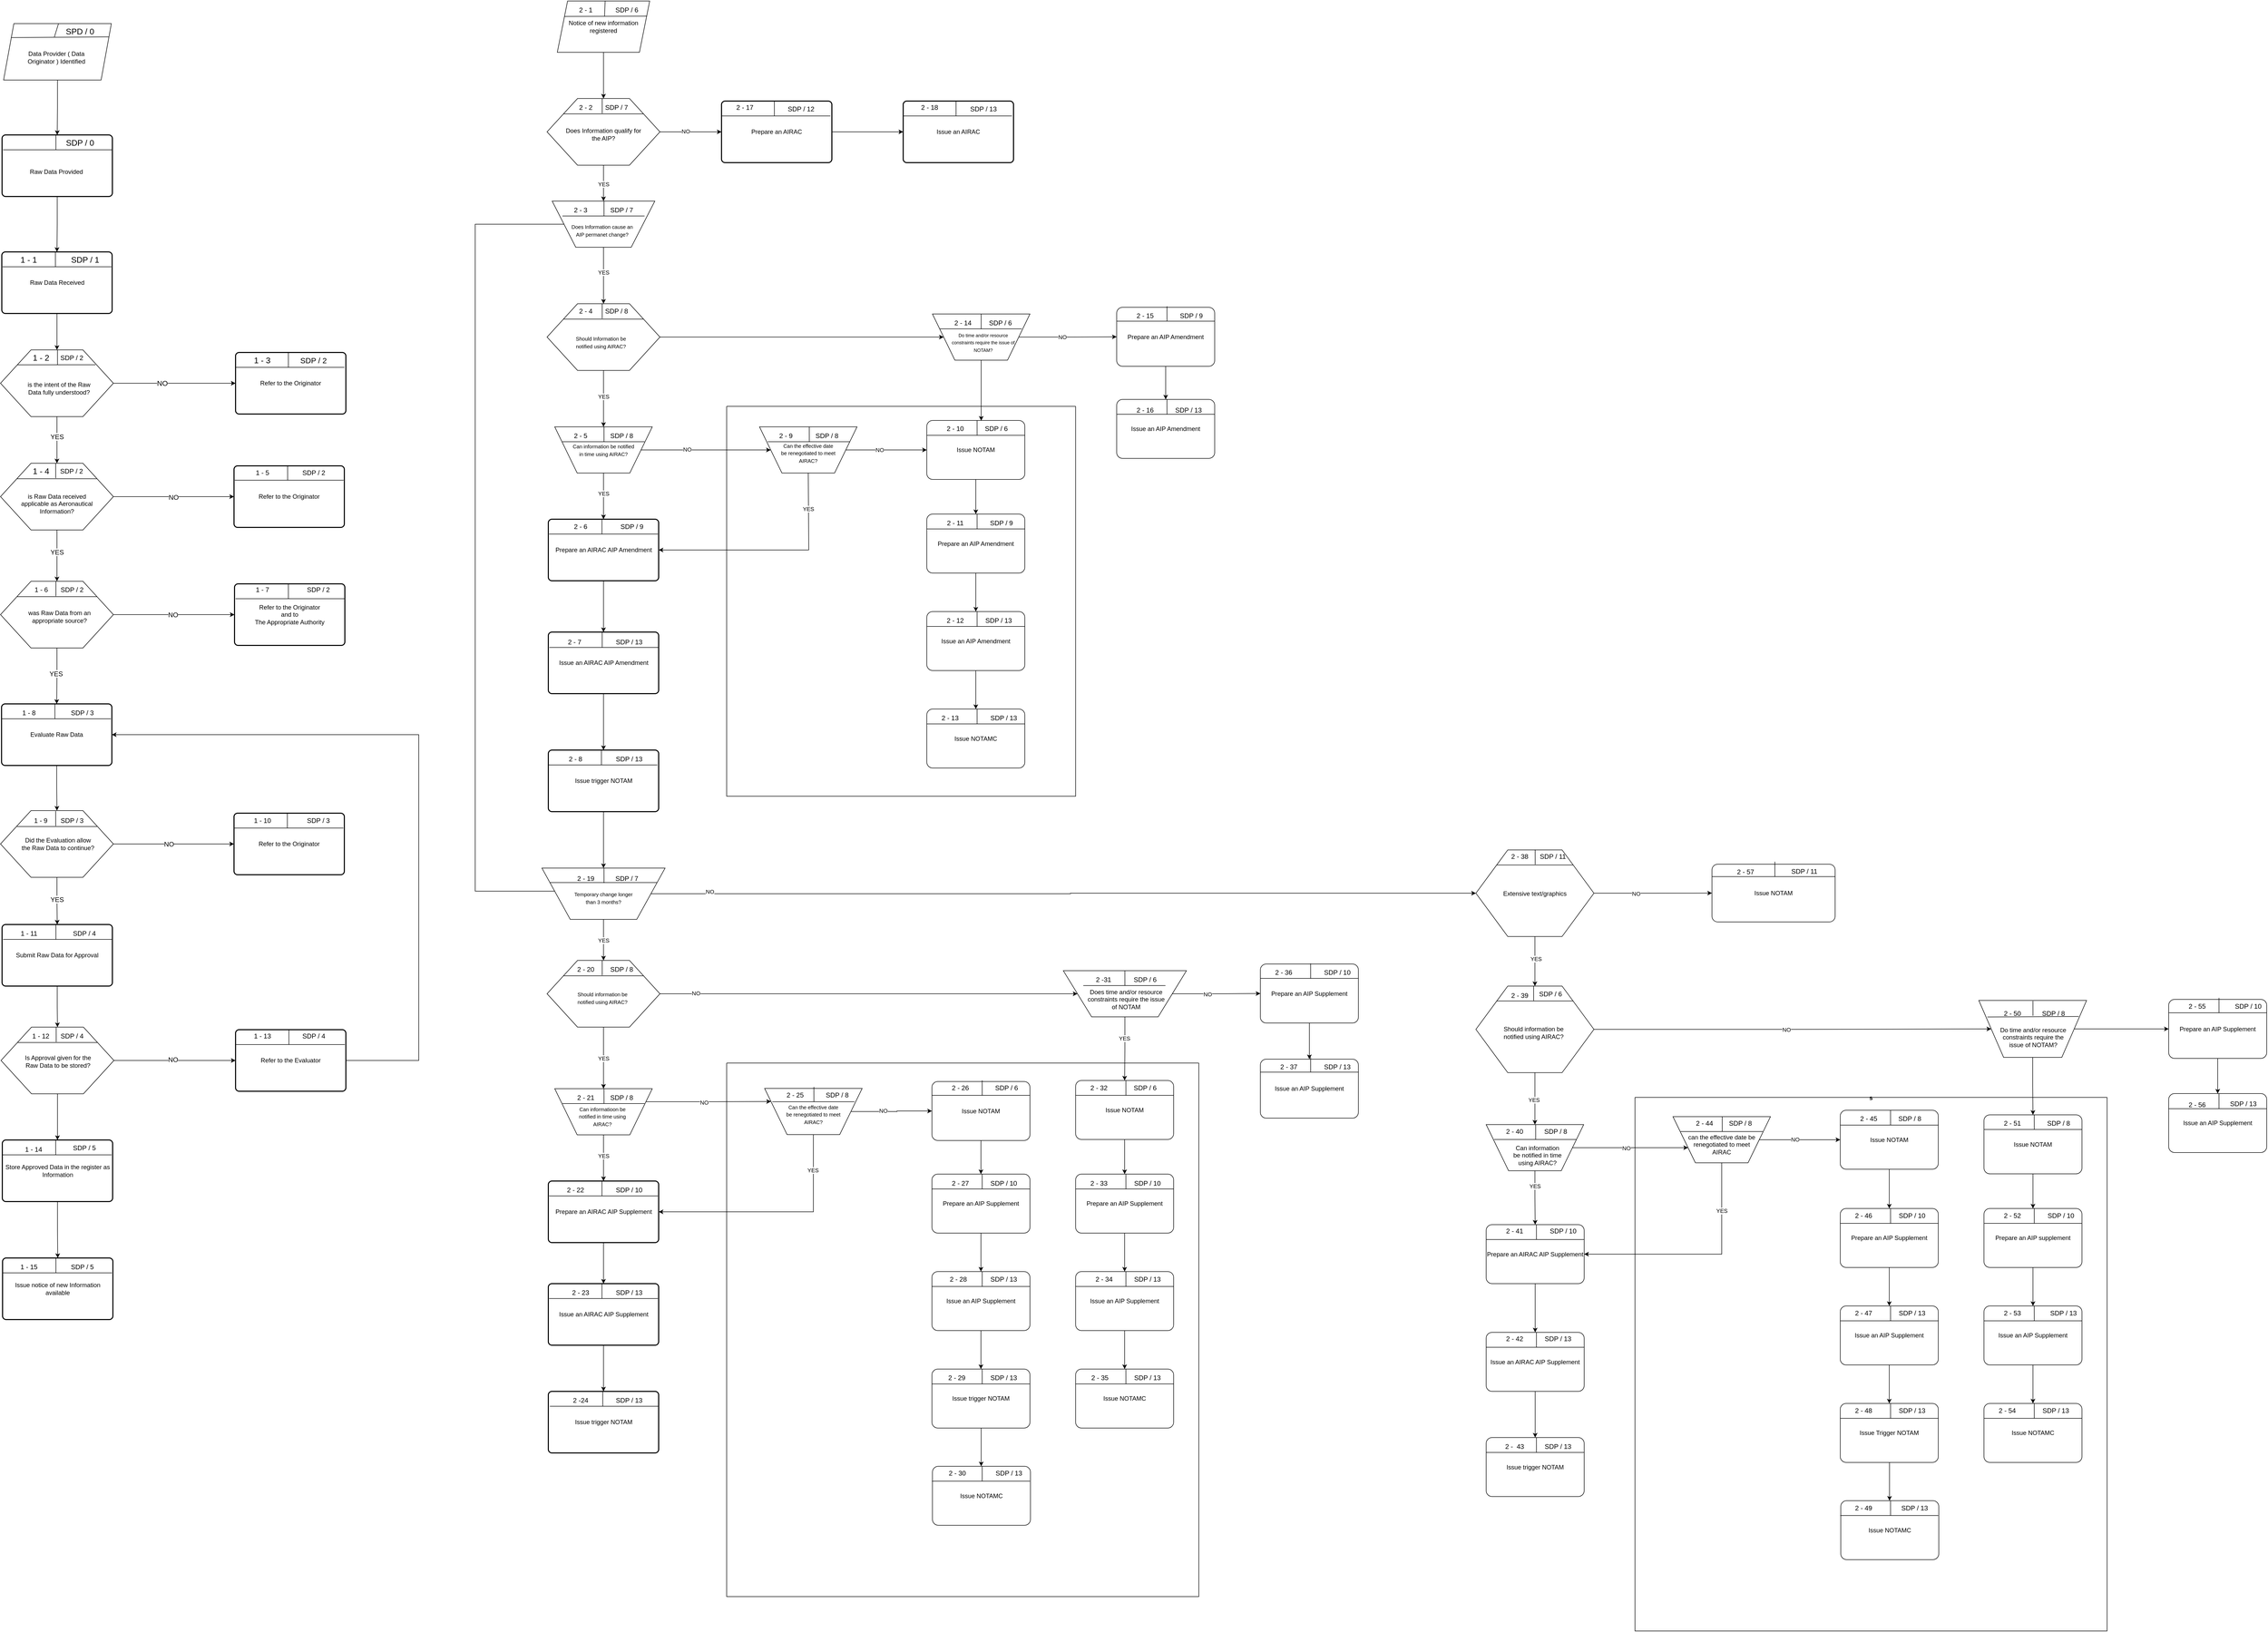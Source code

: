 <mxfile version="21.6.8" type="device">
  <diagram name="Page-1" id="4OWbag4ZJuFiK9m1Z6tg">
    <mxGraphModel dx="5225" dy="3705" grid="1" gridSize="10" guides="1" tooltips="1" connect="1" arrows="1" fold="1" page="0" pageScale="1" pageWidth="1654" pageHeight="1169" background="none" math="0" shadow="0">
      <root>
        <mxCell id="0" />
        <mxCell id="1" parent="0" />
        <mxCell id="_4IBZ-Op1HETno_acvwW-232" value="" style="edgeStyle=orthogonalEdgeStyle;rounded=0;orthogonalLoop=1;jettySize=auto;html=1;" parent="1" source="_4IBZ-Op1HETno_acvwW-1" target="_4IBZ-Op1HETno_acvwW-224" edge="1">
          <mxGeometry relative="1" as="geometry" />
        </mxCell>
        <mxCell id="_4IBZ-Op1HETno_acvwW-1" value="" style="shape=parallelogram;perimeter=parallelogramPerimeter;whiteSpace=wrap;html=1;fixedSize=1;" parent="1" vertex="1">
          <mxGeometry x="-49" y="-186" width="210" height="110" as="geometry" />
        </mxCell>
        <mxCell id="_4IBZ-Op1HETno_acvwW-81" value="Notice of new information registered" style="shape=parallelogram;perimeter=parallelogramPerimeter;whiteSpace=wrap;html=1;fixedSize=1;" parent="1" vertex="1">
          <mxGeometry x="1030" y="-230" width="180" height="100" as="geometry" />
        </mxCell>
        <mxCell id="_4IBZ-Op1HETno_acvwW-137" value="" style="edgeStyle=orthogonalEdgeStyle;rounded=0;orthogonalLoop=1;jettySize=auto;html=1;" parent="1" source="_4IBZ-Op1HETno_acvwW-118" target="_4IBZ-Op1HETno_acvwW-123" edge="1">
          <mxGeometry relative="1" as="geometry" />
        </mxCell>
        <mxCell id="M3nlvZfUeVR15v4jXuiJ-5" value="YES" style="edgeLabel;html=1;align=center;verticalAlign=middle;resizable=0;points=[];" parent="_4IBZ-Op1HETno_acvwW-137" vertex="1" connectable="0">
          <mxGeometry x="-0.107" y="-2" relative="1" as="geometry">
            <mxPoint x="2" as="offset" />
          </mxGeometry>
        </mxCell>
        <mxCell id="_4IBZ-Op1HETno_acvwW-196" style="edgeStyle=orthogonalEdgeStyle;rounded=0;orthogonalLoop=1;jettySize=auto;html=1;entryX=0;entryY=0.5;entryDx=0;entryDy=0;" parent="1" source="_4IBZ-Op1HETno_acvwW-118" target="_4IBZ-Op1HETno_acvwW-128" edge="1">
          <mxGeometry relative="1" as="geometry">
            <Array as="points">
              <mxPoint x="870" y="205.0" />
              <mxPoint x="870" y="1505" />
            </Array>
          </mxGeometry>
        </mxCell>
        <mxCell id="_4IBZ-Op1HETno_acvwW-118" value="" style="verticalLabelPosition=middle;verticalAlign=middle;html=1;shape=trapezoid;perimeter=trapezoidPerimeter;whiteSpace=wrap;size=0.23;arcSize=10;flipV=1;labelPosition=center;align=center;" parent="1" vertex="1">
          <mxGeometry x="1020" y="160" width="200" height="90" as="geometry" />
        </mxCell>
        <mxCell id="_4IBZ-Op1HETno_acvwW-136" value="" style="edgeStyle=orthogonalEdgeStyle;rounded=0;orthogonalLoop=1;jettySize=auto;html=1;" parent="1" source="_4IBZ-Op1HETno_acvwW-121" target="_4IBZ-Op1HETno_acvwW-118" edge="1">
          <mxGeometry relative="1" as="geometry" />
        </mxCell>
        <mxCell id="M3nlvZfUeVR15v4jXuiJ-3" value="YES" style="edgeLabel;html=1;align=center;verticalAlign=middle;resizable=0;points=[];" parent="_4IBZ-Op1HETno_acvwW-136" vertex="1" connectable="0">
          <mxGeometry x="0.051" y="-3" relative="1" as="geometry">
            <mxPoint x="3" as="offset" />
          </mxGeometry>
        </mxCell>
        <mxCell id="_4IBZ-Op1HETno_acvwW-150" value="" style="edgeStyle=orthogonalEdgeStyle;rounded=0;orthogonalLoop=1;jettySize=auto;html=1;" parent="1" source="_4IBZ-Op1HETno_acvwW-121" target="_4IBZ-Op1HETno_acvwW-148" edge="1">
          <mxGeometry relative="1" as="geometry" />
        </mxCell>
        <mxCell id="M3nlvZfUeVR15v4jXuiJ-17" value="NO" style="edgeLabel;html=1;align=center;verticalAlign=middle;resizable=0;points=[];" parent="_4IBZ-Op1HETno_acvwW-150" vertex="1" connectable="0">
          <mxGeometry x="-0.174" y="1" relative="1" as="geometry">
            <mxPoint as="offset" />
          </mxGeometry>
        </mxCell>
        <mxCell id="_4IBZ-Op1HETno_acvwW-121" value="" style="verticalLabelPosition=bottom;verticalAlign=top;html=1;shape=hexagon;perimeter=hexagonPerimeter2;arcSize=6;size=0.27;" parent="1" vertex="1">
          <mxGeometry x="1010" y="-40" width="220" height="130" as="geometry" />
        </mxCell>
        <mxCell id="_4IBZ-Op1HETno_acvwW-138" value="" style="edgeStyle=orthogonalEdgeStyle;rounded=0;orthogonalLoop=1;jettySize=auto;html=1;" parent="1" source="_4IBZ-Op1HETno_acvwW-123" target="_4IBZ-Op1HETno_acvwW-124" edge="1">
          <mxGeometry relative="1" as="geometry" />
        </mxCell>
        <mxCell id="M3nlvZfUeVR15v4jXuiJ-7" value="YES" style="edgeLabel;html=1;align=center;verticalAlign=middle;resizable=0;points=[];" parent="_4IBZ-Op1HETno_acvwW-138" vertex="1" connectable="0">
          <mxGeometry x="-0.081" relative="1" as="geometry">
            <mxPoint as="offset" />
          </mxGeometry>
        </mxCell>
        <mxCell id="_4IBZ-Op1HETno_acvwW-203" style="edgeStyle=orthogonalEdgeStyle;rounded=0;orthogonalLoop=1;jettySize=auto;html=1;" parent="1" source="_4IBZ-Op1HETno_acvwW-123" target="_4IBZ-Op1HETno_acvwW-199" edge="1">
          <mxGeometry relative="1" as="geometry" />
        </mxCell>
        <mxCell id="_4IBZ-Op1HETno_acvwW-123" value="" style="verticalLabelPosition=bottom;verticalAlign=top;html=1;shape=hexagon;perimeter=hexagonPerimeter2;arcSize=6;size=0.27;" parent="1" vertex="1">
          <mxGeometry x="1010" y="360" width="220" height="130" as="geometry" />
        </mxCell>
        <mxCell id="_4IBZ-Op1HETno_acvwW-139" value="" style="edgeStyle=orthogonalEdgeStyle;rounded=0;orthogonalLoop=1;jettySize=auto;html=1;" parent="1" source="_4IBZ-Op1HETno_acvwW-124" target="_4IBZ-Op1HETno_acvwW-125" edge="1">
          <mxGeometry relative="1" as="geometry" />
        </mxCell>
        <mxCell id="M3nlvZfUeVR15v4jXuiJ-9" value="YES" style="edgeLabel;html=1;align=center;verticalAlign=middle;resizable=0;points=[];" parent="_4IBZ-Op1HETno_acvwW-139" vertex="1" connectable="0">
          <mxGeometry x="-0.123" relative="1" as="geometry">
            <mxPoint as="offset" />
          </mxGeometry>
        </mxCell>
        <mxCell id="_4IBZ-Op1HETno_acvwW-158" style="edgeStyle=orthogonalEdgeStyle;rounded=0;orthogonalLoop=1;jettySize=auto;html=1;exitX=1;exitY=0.5;exitDx=0;exitDy=0;entryX=0;entryY=0.5;entryDx=0;entryDy=0;" parent="1" source="_4IBZ-Op1HETno_acvwW-124" target="_4IBZ-Op1HETno_acvwW-153" edge="1">
          <mxGeometry relative="1" as="geometry" />
        </mxCell>
        <mxCell id="M3nlvZfUeVR15v4jXuiJ-20" value="NO" style="edgeLabel;html=1;align=center;verticalAlign=middle;resizable=0;points=[];" parent="_4IBZ-Op1HETno_acvwW-158" vertex="1" connectable="0">
          <mxGeometry x="-0.288" y="1" relative="1" as="geometry">
            <mxPoint as="offset" />
          </mxGeometry>
        </mxCell>
        <mxCell id="_4IBZ-Op1HETno_acvwW-124" value="" style="verticalLabelPosition=middle;verticalAlign=middle;html=1;shape=trapezoid;perimeter=trapezoidPerimeter;whiteSpace=wrap;size=0.23;arcSize=10;flipV=1;labelPosition=center;align=center;" parent="1" vertex="1">
          <mxGeometry x="1025" y="600" width="190" height="90" as="geometry" />
        </mxCell>
        <mxCell id="_4IBZ-Op1HETno_acvwW-140" value="" style="edgeStyle=orthogonalEdgeStyle;rounded=0;orthogonalLoop=1;jettySize=auto;html=1;" parent="1" source="_4IBZ-Op1HETno_acvwW-125" target="_4IBZ-Op1HETno_acvwW-126" edge="1">
          <mxGeometry relative="1" as="geometry" />
        </mxCell>
        <mxCell id="_4IBZ-Op1HETno_acvwW-125" value="Prepare an AIRAC AIP Amendment" style="rounded=1;whiteSpace=wrap;html=1;absoluteArcSize=1;arcSize=14;strokeWidth=2;" parent="1" vertex="1">
          <mxGeometry x="1012.5" y="780" width="215" height="120" as="geometry" />
        </mxCell>
        <mxCell id="_4IBZ-Op1HETno_acvwW-141" value="" style="edgeStyle=orthogonalEdgeStyle;rounded=0;orthogonalLoop=1;jettySize=auto;html=1;" parent="1" source="_4IBZ-Op1HETno_acvwW-126" target="_4IBZ-Op1HETno_acvwW-127" edge="1">
          <mxGeometry relative="1" as="geometry" />
        </mxCell>
        <mxCell id="_4IBZ-Op1HETno_acvwW-126" value="Issue an AIRAC AIP Amendment" style="rounded=1;whiteSpace=wrap;html=1;absoluteArcSize=1;arcSize=14;strokeWidth=2;" parent="1" vertex="1">
          <mxGeometry x="1012.5" y="1000" width="215" height="120" as="geometry" />
        </mxCell>
        <mxCell id="_4IBZ-Op1HETno_acvwW-142" value="" style="edgeStyle=orthogonalEdgeStyle;rounded=0;orthogonalLoop=1;jettySize=auto;html=1;" parent="1" source="_4IBZ-Op1HETno_acvwW-127" target="_4IBZ-Op1HETno_acvwW-128" edge="1">
          <mxGeometry relative="1" as="geometry" />
        </mxCell>
        <mxCell id="_4IBZ-Op1HETno_acvwW-127" value="Issue trigger NOTAM" style="rounded=1;whiteSpace=wrap;html=1;absoluteArcSize=1;arcSize=14;strokeWidth=2;" parent="1" vertex="1">
          <mxGeometry x="1012.5" y="1230" width="215" height="120" as="geometry" />
        </mxCell>
        <mxCell id="_4IBZ-Op1HETno_acvwW-143" value="" style="edgeStyle=orthogonalEdgeStyle;rounded=0;orthogonalLoop=1;jettySize=auto;html=1;" parent="1" source="_4IBZ-Op1HETno_acvwW-128" target="_4IBZ-Op1HETno_acvwW-129" edge="1">
          <mxGeometry relative="1" as="geometry" />
        </mxCell>
        <mxCell id="M3nlvZfUeVR15v4jXuiJ-12" value="YES" style="edgeLabel;html=1;align=center;verticalAlign=middle;resizable=0;points=[];" parent="_4IBZ-Op1HETno_acvwW-143" vertex="1" connectable="0">
          <mxGeometry x="0.015" relative="1" as="geometry">
            <mxPoint as="offset" />
          </mxGeometry>
        </mxCell>
        <mxCell id="_4IBZ-Op1HETno_acvwW-257" value="" style="edgeStyle=orthogonalEdgeStyle;rounded=0;orthogonalLoop=1;jettySize=auto;html=1;" parent="1" source="_4IBZ-Op1HETno_acvwW-128" target="_4IBZ-Op1HETno_acvwW-258" edge="1">
          <mxGeometry relative="1" as="geometry">
            <mxPoint x="2770" y="1547.5" as="targetPoint" />
          </mxGeometry>
        </mxCell>
        <mxCell id="M3nlvZfUeVR15v4jXuiJ-25" value="NO" style="edgeLabel;html=1;align=center;verticalAlign=middle;resizable=0;points=[];" parent="_4IBZ-Op1HETno_acvwW-257" vertex="1" connectable="0">
          <mxGeometry x="-0.857" y="4" relative="1" as="geometry">
            <mxPoint x="-1" as="offset" />
          </mxGeometry>
        </mxCell>
        <mxCell id="_4IBZ-Op1HETno_acvwW-128" value="" style="verticalLabelPosition=middle;verticalAlign=middle;html=1;shape=trapezoid;perimeter=trapezoidPerimeter;whiteSpace=wrap;size=0.23;arcSize=10;flipV=1;labelPosition=center;align=center;" parent="1" vertex="1">
          <mxGeometry x="1000" y="1460" width="240" height="100" as="geometry" />
        </mxCell>
        <mxCell id="_4IBZ-Op1HETno_acvwW-144" value="" style="edgeStyle=orthogonalEdgeStyle;rounded=0;orthogonalLoop=1;jettySize=auto;html=1;" parent="1" source="_4IBZ-Op1HETno_acvwW-129" target="_4IBZ-Op1HETno_acvwW-130" edge="1">
          <mxGeometry relative="1" as="geometry" />
        </mxCell>
        <mxCell id="M3nlvZfUeVR15v4jXuiJ-13" value="YES" style="edgeLabel;html=1;align=center;verticalAlign=middle;resizable=0;points=[];" parent="_4IBZ-Op1HETno_acvwW-144" vertex="1" connectable="0">
          <mxGeometry x="0.01" relative="1" as="geometry">
            <mxPoint as="offset" />
          </mxGeometry>
        </mxCell>
        <mxCell id="_4IBZ-Op1HETno_acvwW-189" style="edgeStyle=orthogonalEdgeStyle;rounded=0;orthogonalLoop=1;jettySize=auto;html=1;exitX=1;exitY=0.5;exitDx=0;exitDy=0;" parent="1" source="_4IBZ-Op1HETno_acvwW-129" target="_4IBZ-Op1HETno_acvwW-188" edge="1">
          <mxGeometry relative="1" as="geometry" />
        </mxCell>
        <mxCell id="M3nlvZfUeVR15v4jXuiJ-24" value="NO" style="edgeLabel;html=1;align=center;verticalAlign=middle;resizable=0;points=[];" parent="_4IBZ-Op1HETno_acvwW-189" vertex="1" connectable="0">
          <mxGeometry x="-0.829" y="1" relative="1" as="geometry">
            <mxPoint as="offset" />
          </mxGeometry>
        </mxCell>
        <mxCell id="_4IBZ-Op1HETno_acvwW-129" value="" style="verticalLabelPosition=bottom;verticalAlign=top;html=1;shape=hexagon;perimeter=hexagonPerimeter2;arcSize=6;size=0.27;" parent="1" vertex="1">
          <mxGeometry x="1010" y="1640" width="220" height="130" as="geometry" />
        </mxCell>
        <mxCell id="_4IBZ-Op1HETno_acvwW-145" value="" style="edgeStyle=orthogonalEdgeStyle;rounded=0;orthogonalLoop=1;jettySize=auto;html=1;" parent="1" source="_4IBZ-Op1HETno_acvwW-130" target="_4IBZ-Op1HETno_acvwW-131" edge="1">
          <mxGeometry relative="1" as="geometry" />
        </mxCell>
        <mxCell id="M3nlvZfUeVR15v4jXuiJ-15" value="YES" style="edgeLabel;html=1;align=center;verticalAlign=middle;resizable=0;points=[];" parent="_4IBZ-Op1HETno_acvwW-145" vertex="1" connectable="0">
          <mxGeometry x="-0.094" relative="1" as="geometry">
            <mxPoint as="offset" />
          </mxGeometry>
        </mxCell>
        <mxCell id="M3nlvZfUeVR15v4jXuiJ-30" style="edgeStyle=orthogonalEdgeStyle;rounded=0;orthogonalLoop=1;jettySize=auto;html=1;exitX=1;exitY=0.25;exitDx=0;exitDy=0;entryX=0;entryY=0.25;entryDx=0;entryDy=0;" parent="1" source="_4IBZ-Op1HETno_acvwW-130" target="_4IBZ-Op1HETno_acvwW-169" edge="1">
          <mxGeometry relative="1" as="geometry" />
        </mxCell>
        <mxCell id="M3nlvZfUeVR15v4jXuiJ-33" value="NO" style="edgeLabel;html=1;align=center;verticalAlign=middle;resizable=0;points=[];" parent="M3nlvZfUeVR15v4jXuiJ-30" vertex="1" connectable="0">
          <mxGeometry x="-0.073" y="-1" relative="1" as="geometry">
            <mxPoint as="offset" />
          </mxGeometry>
        </mxCell>
        <mxCell id="_4IBZ-Op1HETno_acvwW-130" value="" style="verticalLabelPosition=middle;verticalAlign=middle;html=1;shape=trapezoid;perimeter=trapezoidPerimeter;whiteSpace=wrap;size=0.23;arcSize=10;flipV=1;labelPosition=center;align=center;" parent="1" vertex="1">
          <mxGeometry x="1025" y="1890" width="190" height="90" as="geometry" />
        </mxCell>
        <mxCell id="_4IBZ-Op1HETno_acvwW-146" value="" style="edgeStyle=orthogonalEdgeStyle;rounded=0;orthogonalLoop=1;jettySize=auto;html=1;" parent="1" source="_4IBZ-Op1HETno_acvwW-131" target="_4IBZ-Op1HETno_acvwW-132" edge="1">
          <mxGeometry relative="1" as="geometry" />
        </mxCell>
        <mxCell id="_4IBZ-Op1HETno_acvwW-131" value="Prepare an AIRAC AIP Supplement" style="rounded=1;whiteSpace=wrap;html=1;absoluteArcSize=1;arcSize=14;strokeWidth=2;" parent="1" vertex="1">
          <mxGeometry x="1012.5" y="2070" width="215" height="120" as="geometry" />
        </mxCell>
        <mxCell id="_4IBZ-Op1HETno_acvwW-147" value="" style="edgeStyle=orthogonalEdgeStyle;rounded=0;orthogonalLoop=1;jettySize=auto;html=1;" parent="1" source="_4IBZ-Op1HETno_acvwW-132" target="_4IBZ-Op1HETno_acvwW-133" edge="1">
          <mxGeometry relative="1" as="geometry" />
        </mxCell>
        <mxCell id="_4IBZ-Op1HETno_acvwW-132" value="Issue an AIRAC AIP Supplement" style="rounded=1;whiteSpace=wrap;html=1;absoluteArcSize=1;arcSize=14;strokeWidth=2;" parent="1" vertex="1">
          <mxGeometry x="1012.5" y="2270" width="215" height="120" as="geometry" />
        </mxCell>
        <mxCell id="_4IBZ-Op1HETno_acvwW-133" value="Issue trigger NOTAM" style="rounded=1;whiteSpace=wrap;html=1;absoluteArcSize=1;arcSize=14;strokeWidth=2;" parent="1" vertex="1">
          <mxGeometry x="1012.5" y="2480" width="215" height="120" as="geometry" />
        </mxCell>
        <mxCell id="_4IBZ-Op1HETno_acvwW-134" value="" style="endArrow=classic;html=1;rounded=0;exitX=0.5;exitY=1;exitDx=0;exitDy=0;entryX=0.5;entryY=0;entryDx=0;entryDy=0;" parent="1" source="_4IBZ-Op1HETno_acvwW-81" target="_4IBZ-Op1HETno_acvwW-121" edge="1">
          <mxGeometry width="50" height="50" relative="1" as="geometry">
            <mxPoint x="1110" y="180" as="sourcePoint" />
            <mxPoint x="1190" y="110" as="targetPoint" />
          </mxGeometry>
        </mxCell>
        <mxCell id="_4IBZ-Op1HETno_acvwW-151" value="" style="edgeStyle=orthogonalEdgeStyle;rounded=0;orthogonalLoop=1;jettySize=auto;html=1;" parent="1" source="_4IBZ-Op1HETno_acvwW-148" target="_4IBZ-Op1HETno_acvwW-149" edge="1">
          <mxGeometry relative="1" as="geometry" />
        </mxCell>
        <mxCell id="_4IBZ-Op1HETno_acvwW-148" value="Prepare an AIRAC" style="rounded=1;whiteSpace=wrap;html=1;absoluteArcSize=1;arcSize=14;strokeWidth=2;" parent="1" vertex="1">
          <mxGeometry x="1350" y="-35" width="215" height="120" as="geometry" />
        </mxCell>
        <mxCell id="_4IBZ-Op1HETno_acvwW-149" value="Issue an AIRAC" style="rounded=1;whiteSpace=wrap;html=1;absoluteArcSize=1;arcSize=14;strokeWidth=2;" parent="1" vertex="1">
          <mxGeometry x="1704" y="-35" width="215" height="120" as="geometry" />
        </mxCell>
        <mxCell id="_4IBZ-Op1HETno_acvwW-152" value="" style="swimlane;startSize=0;" parent="1" vertex="1">
          <mxGeometry x="1360" y="560" width="680" height="760" as="geometry" />
        </mxCell>
        <mxCell id="_4IBZ-Op1HETno_acvwW-160" value="" style="edgeStyle=orthogonalEdgeStyle;rounded=0;orthogonalLoop=1;jettySize=auto;html=1;" parent="_4IBZ-Op1HETno_acvwW-152" source="_4IBZ-Op1HETno_acvwW-153" target="_4IBZ-Op1HETno_acvwW-159" edge="1">
          <mxGeometry relative="1" as="geometry" />
        </mxCell>
        <mxCell id="M3nlvZfUeVR15v4jXuiJ-23" value="NO" style="edgeLabel;html=1;align=center;verticalAlign=middle;resizable=0;points=[];" parent="_4IBZ-Op1HETno_acvwW-160" vertex="1" connectable="0">
          <mxGeometry x="-0.173" relative="1" as="geometry">
            <mxPoint as="offset" />
          </mxGeometry>
        </mxCell>
        <mxCell id="_4IBZ-Op1HETno_acvwW-153" value="" style="verticalLabelPosition=middle;verticalAlign=middle;html=1;shape=trapezoid;perimeter=trapezoidPerimeter;whiteSpace=wrap;size=0.23;arcSize=10;flipV=1;labelPosition=center;align=center;" parent="_4IBZ-Op1HETno_acvwW-152" vertex="1">
          <mxGeometry x="64" y="40" width="190" height="90" as="geometry" />
        </mxCell>
        <mxCell id="_4IBZ-Op1HETno_acvwW-156" value="" style="endArrow=none;html=1;rounded=0;entryX=0.5;entryY=1;entryDx=0;entryDy=0;" parent="_4IBZ-Op1HETno_acvwW-152" target="_4IBZ-Op1HETno_acvwW-153" edge="1">
          <mxGeometry width="50" height="50" relative="1" as="geometry">
            <mxPoint x="160" y="280" as="sourcePoint" />
            <mxPoint x="210" y="230" as="targetPoint" />
          </mxGeometry>
        </mxCell>
        <mxCell id="M3nlvZfUeVR15v4jXuiJ-22" value="YES" style="edgeLabel;html=1;align=center;verticalAlign=middle;resizable=0;points=[];" parent="_4IBZ-Op1HETno_acvwW-156" vertex="1" connectable="0">
          <mxGeometry x="0.07" y="1" relative="1" as="geometry">
            <mxPoint as="offset" />
          </mxGeometry>
        </mxCell>
        <mxCell id="_4IBZ-Op1HETno_acvwW-164" value="" style="edgeStyle=orthogonalEdgeStyle;rounded=0;orthogonalLoop=1;jettySize=auto;html=1;" parent="_4IBZ-Op1HETno_acvwW-152" source="_4IBZ-Op1HETno_acvwW-159" target="_4IBZ-Op1HETno_acvwW-161" edge="1">
          <mxGeometry relative="1" as="geometry" />
        </mxCell>
        <mxCell id="_4IBZ-Op1HETno_acvwW-159" value="Issue NOTAM" style="rounded=1;whiteSpace=wrap;html=1;arcSize=10;" parent="_4IBZ-Op1HETno_acvwW-152" vertex="1">
          <mxGeometry x="390" y="27.5" width="191" height="115" as="geometry" />
        </mxCell>
        <mxCell id="_4IBZ-Op1HETno_acvwW-165" value="" style="edgeStyle=orthogonalEdgeStyle;rounded=0;orthogonalLoop=1;jettySize=auto;html=1;" parent="_4IBZ-Op1HETno_acvwW-152" source="_4IBZ-Op1HETno_acvwW-161" target="_4IBZ-Op1HETno_acvwW-162" edge="1">
          <mxGeometry relative="1" as="geometry" />
        </mxCell>
        <mxCell id="_4IBZ-Op1HETno_acvwW-161" value="Prepare an AIP Amendment" style="rounded=1;whiteSpace=wrap;html=1;arcSize=10;" parent="_4IBZ-Op1HETno_acvwW-152" vertex="1">
          <mxGeometry x="390" y="210" width="191" height="115" as="geometry" />
        </mxCell>
        <mxCell id="_4IBZ-Op1HETno_acvwW-166" value="" style="edgeStyle=orthogonalEdgeStyle;rounded=0;orthogonalLoop=1;jettySize=auto;html=1;" parent="_4IBZ-Op1HETno_acvwW-152" source="_4IBZ-Op1HETno_acvwW-162" target="_4IBZ-Op1HETno_acvwW-163" edge="1">
          <mxGeometry relative="1" as="geometry" />
        </mxCell>
        <mxCell id="_4IBZ-Op1HETno_acvwW-162" value="Issue an AIP Amendment" style="rounded=1;whiteSpace=wrap;html=1;arcSize=10;" parent="_4IBZ-Op1HETno_acvwW-152" vertex="1">
          <mxGeometry x="390" y="400" width="191" height="115" as="geometry" />
        </mxCell>
        <mxCell id="_4IBZ-Op1HETno_acvwW-163" value="Issue NOTAMC" style="rounded=1;whiteSpace=wrap;html=1;arcSize=10;" parent="_4IBZ-Op1HETno_acvwW-152" vertex="1">
          <mxGeometry x="390" y="590" width="191" height="115" as="geometry" />
        </mxCell>
        <mxCell id="_4IBZ-Op1HETno_acvwW-420" value="" style="endArrow=none;html=1;rounded=0;" parent="_4IBZ-Op1HETno_acvwW-152" edge="1">
          <mxGeometry width="50" height="50" relative="1" as="geometry">
            <mxPoint x="390" y="56.5" as="sourcePoint" />
            <mxPoint x="581" y="56.5" as="targetPoint" />
          </mxGeometry>
        </mxCell>
        <mxCell id="_4IBZ-Op1HETno_acvwW-421" value="" style="endArrow=none;html=1;rounded=0;entryX=0.5;entryY=0;entryDx=0;entryDy=0;" parent="_4IBZ-Op1HETno_acvwW-152" edge="1">
          <mxGeometry width="50" height="50" relative="1" as="geometry">
            <mxPoint x="488" y="56.5" as="sourcePoint" />
            <mxPoint x="487.97" y="27.5" as="targetPoint" />
          </mxGeometry>
        </mxCell>
        <mxCell id="_4IBZ-Op1HETno_acvwW-422" value="" style="endArrow=none;html=1;rounded=0;" parent="_4IBZ-Op1HETno_acvwW-152" edge="1">
          <mxGeometry width="50" height="50" relative="1" as="geometry">
            <mxPoint x="390" y="239" as="sourcePoint" />
            <mxPoint x="581" y="239" as="targetPoint" />
          </mxGeometry>
        </mxCell>
        <mxCell id="_4IBZ-Op1HETno_acvwW-423" value="" style="endArrow=none;html=1;rounded=0;entryX=0.5;entryY=0;entryDx=0;entryDy=0;" parent="_4IBZ-Op1HETno_acvwW-152" edge="1">
          <mxGeometry width="50" height="50" relative="1" as="geometry">
            <mxPoint x="488" y="239" as="sourcePoint" />
            <mxPoint x="487.97" y="210" as="targetPoint" />
          </mxGeometry>
        </mxCell>
        <mxCell id="_4IBZ-Op1HETno_acvwW-424" value="" style="endArrow=none;html=1;rounded=0;" parent="_4IBZ-Op1HETno_acvwW-152" edge="1">
          <mxGeometry width="50" height="50" relative="1" as="geometry">
            <mxPoint x="390" y="429" as="sourcePoint" />
            <mxPoint x="581" y="429" as="targetPoint" />
          </mxGeometry>
        </mxCell>
        <mxCell id="_4IBZ-Op1HETno_acvwW-425" value="" style="endArrow=none;html=1;rounded=0;entryX=0.5;entryY=0;entryDx=0;entryDy=0;" parent="_4IBZ-Op1HETno_acvwW-152" edge="1">
          <mxGeometry width="50" height="50" relative="1" as="geometry">
            <mxPoint x="488" y="429" as="sourcePoint" />
            <mxPoint x="487.97" y="400" as="targetPoint" />
          </mxGeometry>
        </mxCell>
        <mxCell id="_4IBZ-Op1HETno_acvwW-426" value="" style="endArrow=none;html=1;rounded=0;" parent="_4IBZ-Op1HETno_acvwW-152" edge="1">
          <mxGeometry width="50" height="50" relative="1" as="geometry">
            <mxPoint x="390" y="619" as="sourcePoint" />
            <mxPoint x="581" y="619" as="targetPoint" />
          </mxGeometry>
        </mxCell>
        <mxCell id="_4IBZ-Op1HETno_acvwW-427" value="" style="endArrow=none;html=1;rounded=0;entryX=0.5;entryY=0;entryDx=0;entryDy=0;" parent="_4IBZ-Op1HETno_acvwW-152" edge="1">
          <mxGeometry width="50" height="50" relative="1" as="geometry">
            <mxPoint x="488" y="619" as="sourcePoint" />
            <mxPoint x="487.97" y="590" as="targetPoint" />
          </mxGeometry>
        </mxCell>
        <mxCell id="_4IBZ-Op1HETno_acvwW-450" value="" style="endArrow=none;html=1;rounded=0;" parent="_4IBZ-Op1HETno_acvwW-152" edge="1">
          <mxGeometry width="50" height="50" relative="1" as="geometry">
            <mxPoint x="80" y="69" as="sourcePoint" />
            <mxPoint x="240" y="69" as="targetPoint" />
          </mxGeometry>
        </mxCell>
        <mxCell id="_4IBZ-Op1HETno_acvwW-451" value="" style="endArrow=none;html=1;rounded=0;entryX=0.5;entryY=0;entryDx=0;entryDy=0;" parent="_4IBZ-Op1HETno_acvwW-152" edge="1">
          <mxGeometry width="50" height="50" relative="1" as="geometry">
            <mxPoint x="161" y="69" as="sourcePoint" />
            <mxPoint x="160.97" y="40" as="targetPoint" />
          </mxGeometry>
        </mxCell>
        <mxCell id="_4IBZ-Op1HETno_acvwW-518" value="&lt;span style=&quot;font-size: 13px;&quot;&gt;2 - 9&lt;/span&gt;" style="text;html=1;strokeColor=none;fillColor=none;align=center;verticalAlign=middle;whiteSpace=wrap;rounded=0;" parent="_4IBZ-Op1HETno_acvwW-152" vertex="1">
          <mxGeometry x="90" y="50" width="51" height="14" as="geometry" />
        </mxCell>
        <mxCell id="_4IBZ-Op1HETno_acvwW-519" value="&lt;span style=&quot;font-size: 13px;&quot;&gt;SDP / 8&lt;/span&gt;" style="text;html=1;strokeColor=none;fillColor=none;align=center;verticalAlign=middle;whiteSpace=wrap;rounded=0;" parent="_4IBZ-Op1HETno_acvwW-152" vertex="1">
          <mxGeometry x="170" y="50" width="51" height="14" as="geometry" />
        </mxCell>
        <mxCell id="_4IBZ-Op1HETno_acvwW-520" value="&lt;span style=&quot;font-size: 13px;&quot;&gt;2 - 10&lt;/span&gt;" style="text;html=1;strokeColor=none;fillColor=none;align=center;verticalAlign=middle;whiteSpace=wrap;rounded=0;" parent="_4IBZ-Op1HETno_acvwW-152" vertex="1">
          <mxGeometry x="420" y="36" width="51" height="14" as="geometry" />
        </mxCell>
        <mxCell id="_4IBZ-Op1HETno_acvwW-521" value="&lt;span style=&quot;font-size: 13px;&quot;&gt;SDP / 6&lt;/span&gt;" style="text;html=1;strokeColor=none;fillColor=none;align=center;verticalAlign=middle;whiteSpace=wrap;rounded=0;" parent="_4IBZ-Op1HETno_acvwW-152" vertex="1">
          <mxGeometry x="500" y="36" width="51" height="14" as="geometry" />
        </mxCell>
        <mxCell id="_4IBZ-Op1HETno_acvwW-528" value="&lt;span style=&quot;font-size: 13px;&quot;&gt;2 - 11&lt;/span&gt;" style="text;html=1;strokeColor=none;fillColor=none;align=center;verticalAlign=middle;whiteSpace=wrap;rounded=0;" parent="_4IBZ-Op1HETno_acvwW-152" vertex="1">
          <mxGeometry x="420" y="220" width="51" height="14" as="geometry" />
        </mxCell>
        <mxCell id="_4IBZ-Op1HETno_acvwW-529" value="&lt;span style=&quot;font-size: 13px;&quot;&gt;SDP / 9&lt;/span&gt;" style="text;html=1;strokeColor=none;fillColor=none;align=center;verticalAlign=middle;whiteSpace=wrap;rounded=0;" parent="_4IBZ-Op1HETno_acvwW-152" vertex="1">
          <mxGeometry x="510" y="220" width="51" height="14" as="geometry" />
        </mxCell>
        <mxCell id="_4IBZ-Op1HETno_acvwW-530" value="&lt;span style=&quot;font-size: 13px;&quot;&gt;2 - 12&lt;/span&gt;" style="text;html=1;strokeColor=none;fillColor=none;align=center;verticalAlign=middle;whiteSpace=wrap;rounded=0;" parent="_4IBZ-Op1HETno_acvwW-152" vertex="1">
          <mxGeometry x="420" y="410" width="51" height="14" as="geometry" />
        </mxCell>
        <mxCell id="_4IBZ-Op1HETno_acvwW-531" value="&lt;span style=&quot;font-size: 13px;&quot;&gt;SDP / 13&lt;/span&gt;" style="text;html=1;strokeColor=none;fillColor=none;align=center;verticalAlign=middle;whiteSpace=wrap;rounded=0;" parent="_4IBZ-Op1HETno_acvwW-152" vertex="1">
          <mxGeometry x="500" y="410" width="60" height="14" as="geometry" />
        </mxCell>
        <mxCell id="_4IBZ-Op1HETno_acvwW-532" value="&lt;span style=&quot;font-size: 13px;&quot;&gt;2 - 13&lt;/span&gt;" style="text;html=1;strokeColor=none;fillColor=none;align=center;verticalAlign=middle;whiteSpace=wrap;rounded=0;" parent="_4IBZ-Op1HETno_acvwW-152" vertex="1">
          <mxGeometry x="410" y="600" width="51" height="14" as="geometry" />
        </mxCell>
        <mxCell id="_4IBZ-Op1HETno_acvwW-534" value="&lt;span style=&quot;font-size: 13px;&quot;&gt;SDP / 13&lt;/span&gt;" style="text;html=1;strokeColor=none;fillColor=none;align=center;verticalAlign=middle;whiteSpace=wrap;rounded=0;" parent="_4IBZ-Op1HETno_acvwW-152" vertex="1">
          <mxGeometry x="510" y="600" width="60" height="14" as="geometry" />
        </mxCell>
        <mxCell id="M3nlvZfUeVR15v4jXuiJ-21" value="&lt;font style=&quot;font-size: 10px;&quot;&gt;Can the effective date be renegotiated to meet AIRAC?&lt;/font&gt;" style="text;html=1;strokeColor=none;fillColor=none;align=center;verticalAlign=middle;whiteSpace=wrap;rounded=0;" parent="_4IBZ-Op1HETno_acvwW-152" vertex="1">
          <mxGeometry x="103" y="81" width="112" height="19" as="geometry" />
        </mxCell>
        <mxCell id="_4IBZ-Op1HETno_acvwW-157" value="" style="endArrow=classic;html=1;rounded=0;entryX=1;entryY=0.5;entryDx=0;entryDy=0;" parent="1" target="_4IBZ-Op1HETno_acvwW-125" edge="1">
          <mxGeometry width="50" height="50" relative="1" as="geometry">
            <mxPoint x="1520" y="840" as="sourcePoint" />
            <mxPoint x="1660" y="850" as="targetPoint" />
          </mxGeometry>
        </mxCell>
        <mxCell id="_4IBZ-Op1HETno_acvwW-167" value="" style="swimlane;startSize=0;" parent="1" vertex="1">
          <mxGeometry x="1360" y="1840" width="920" height="1040" as="geometry" />
        </mxCell>
        <mxCell id="_4IBZ-Op1HETno_acvwW-169" value="" style="verticalLabelPosition=middle;verticalAlign=middle;html=1;shape=trapezoid;perimeter=trapezoidPerimeter;whiteSpace=wrap;size=0.23;arcSize=10;flipV=1;labelPosition=center;align=center;" parent="_4IBZ-Op1HETno_acvwW-167" vertex="1">
          <mxGeometry x="74" y="49.5" width="190" height="90" as="geometry" />
        </mxCell>
        <mxCell id="_4IBZ-Op1HETno_acvwW-172" value="Issue NOTAM" style="rounded=1;whiteSpace=wrap;html=1;arcSize=10;" parent="_4IBZ-Op1HETno_acvwW-167" vertex="1">
          <mxGeometry x="400" y="36" width="191" height="115" as="geometry" />
        </mxCell>
        <mxCell id="_4IBZ-Op1HETno_acvwW-168" value="" style="edgeStyle=orthogonalEdgeStyle;rounded=0;orthogonalLoop=1;jettySize=auto;html=1;" parent="_4IBZ-Op1HETno_acvwW-167" source="_4IBZ-Op1HETno_acvwW-169" target="_4IBZ-Op1HETno_acvwW-172" edge="1">
          <mxGeometry relative="1" as="geometry" />
        </mxCell>
        <mxCell id="M3nlvZfUeVR15v4jXuiJ-35" value="NO" style="edgeLabel;html=1;align=center;verticalAlign=middle;resizable=0;points=[];" parent="_4IBZ-Op1HETno_acvwW-168" vertex="1" connectable="0">
          <mxGeometry x="-0.214" y="2" relative="1" as="geometry">
            <mxPoint as="offset" />
          </mxGeometry>
        </mxCell>
        <mxCell id="_4IBZ-Op1HETno_acvwW-174" value="Prepare an AIP Supplement" style="rounded=1;whiteSpace=wrap;html=1;arcSize=10;" parent="_4IBZ-Op1HETno_acvwW-167" vertex="1">
          <mxGeometry x="400" y="216.5" width="191" height="115" as="geometry" />
        </mxCell>
        <mxCell id="_4IBZ-Op1HETno_acvwW-171" value="" style="edgeStyle=orthogonalEdgeStyle;rounded=0;orthogonalLoop=1;jettySize=auto;html=1;" parent="_4IBZ-Op1HETno_acvwW-167" source="_4IBZ-Op1HETno_acvwW-172" target="_4IBZ-Op1HETno_acvwW-174" edge="1">
          <mxGeometry relative="1" as="geometry" />
        </mxCell>
        <mxCell id="_4IBZ-Op1HETno_acvwW-176" value="Issue an AIP Supplement" style="rounded=1;whiteSpace=wrap;html=1;arcSize=10;" parent="_4IBZ-Op1HETno_acvwW-167" vertex="1">
          <mxGeometry x="400" y="406.5" width="191" height="115" as="geometry" />
        </mxCell>
        <mxCell id="_4IBZ-Op1HETno_acvwW-173" value="" style="edgeStyle=orthogonalEdgeStyle;rounded=0;orthogonalLoop=1;jettySize=auto;html=1;" parent="_4IBZ-Op1HETno_acvwW-167" source="_4IBZ-Op1HETno_acvwW-174" target="_4IBZ-Op1HETno_acvwW-176" edge="1">
          <mxGeometry relative="1" as="geometry" />
        </mxCell>
        <mxCell id="_4IBZ-Op1HETno_acvwW-177" value="Issue trigger NOTAM" style="rounded=1;whiteSpace=wrap;html=1;arcSize=10;" parent="_4IBZ-Op1HETno_acvwW-167" vertex="1">
          <mxGeometry x="400" y="596.5" width="191" height="115" as="geometry" />
        </mxCell>
        <mxCell id="_4IBZ-Op1HETno_acvwW-175" value="" style="edgeStyle=orthogonalEdgeStyle;rounded=0;orthogonalLoop=1;jettySize=auto;html=1;" parent="_4IBZ-Op1HETno_acvwW-167" source="_4IBZ-Op1HETno_acvwW-176" target="_4IBZ-Op1HETno_acvwW-177" edge="1">
          <mxGeometry relative="1" as="geometry" />
        </mxCell>
        <mxCell id="_4IBZ-Op1HETno_acvwW-178" value="Issue NOTAMC" style="rounded=1;whiteSpace=wrap;html=1;arcSize=10;" parent="_4IBZ-Op1HETno_acvwW-167" vertex="1">
          <mxGeometry x="401" y="786" width="191" height="115" as="geometry" />
        </mxCell>
        <mxCell id="_4IBZ-Op1HETno_acvwW-179" value="" style="edgeStyle=orthogonalEdgeStyle;rounded=0;orthogonalLoop=1;jettySize=auto;html=1;" parent="_4IBZ-Op1HETno_acvwW-167" target="_4IBZ-Op1HETno_acvwW-178" edge="1">
          <mxGeometry relative="1" as="geometry">
            <mxPoint x="496" y="711.5" as="sourcePoint" />
          </mxGeometry>
        </mxCell>
        <mxCell id="_4IBZ-Op1HETno_acvwW-181" value="Issue NOTAM" style="rounded=1;whiteSpace=wrap;html=1;arcSize=10;" parent="_4IBZ-Op1HETno_acvwW-167" vertex="1">
          <mxGeometry x="680" y="34" width="191" height="115" as="geometry" />
        </mxCell>
        <mxCell id="_4IBZ-Op1HETno_acvwW-182" value="Prepare an AIP Supplement" style="rounded=1;whiteSpace=wrap;html=1;arcSize=10;" parent="_4IBZ-Op1HETno_acvwW-167" vertex="1">
          <mxGeometry x="680" y="216.5" width="191" height="115" as="geometry" />
        </mxCell>
        <mxCell id="_4IBZ-Op1HETno_acvwW-183" value="" style="edgeStyle=orthogonalEdgeStyle;rounded=0;orthogonalLoop=1;jettySize=auto;html=1;" parent="_4IBZ-Op1HETno_acvwW-167" source="_4IBZ-Op1HETno_acvwW-181" target="_4IBZ-Op1HETno_acvwW-182" edge="1">
          <mxGeometry relative="1" as="geometry" />
        </mxCell>
        <mxCell id="_4IBZ-Op1HETno_acvwW-184" value="Issue an AIP Supplement" style="rounded=1;whiteSpace=wrap;html=1;arcSize=10;" parent="_4IBZ-Op1HETno_acvwW-167" vertex="1">
          <mxGeometry x="680" y="406.5" width="191" height="115" as="geometry" />
        </mxCell>
        <mxCell id="_4IBZ-Op1HETno_acvwW-185" value="" style="edgeStyle=orthogonalEdgeStyle;rounded=0;orthogonalLoop=1;jettySize=auto;html=1;" parent="_4IBZ-Op1HETno_acvwW-167" source="_4IBZ-Op1HETno_acvwW-182" target="_4IBZ-Op1HETno_acvwW-184" edge="1">
          <mxGeometry relative="1" as="geometry" />
        </mxCell>
        <mxCell id="_4IBZ-Op1HETno_acvwW-186" value="Issue NOTAMC" style="rounded=1;whiteSpace=wrap;html=1;arcSize=10;" parent="_4IBZ-Op1HETno_acvwW-167" vertex="1">
          <mxGeometry x="680" y="596.5" width="191" height="115" as="geometry" />
        </mxCell>
        <mxCell id="_4IBZ-Op1HETno_acvwW-187" value="" style="edgeStyle=orthogonalEdgeStyle;rounded=0;orthogonalLoop=1;jettySize=auto;html=1;" parent="_4IBZ-Op1HETno_acvwW-167" source="_4IBZ-Op1HETno_acvwW-184" target="_4IBZ-Op1HETno_acvwW-186" edge="1">
          <mxGeometry relative="1" as="geometry" />
        </mxCell>
        <mxCell id="_4IBZ-Op1HETno_acvwW-368" value="" style="endArrow=none;html=1;rounded=0;" parent="_4IBZ-Op1HETno_acvwW-167" edge="1">
          <mxGeometry width="50" height="50" relative="1" as="geometry">
            <mxPoint x="400" y="63" as="sourcePoint" />
            <mxPoint x="591" y="63" as="targetPoint" />
          </mxGeometry>
        </mxCell>
        <mxCell id="_4IBZ-Op1HETno_acvwW-369" value="" style="endArrow=none;html=1;rounded=0;entryX=0.5;entryY=0;entryDx=0;entryDy=0;" parent="_4IBZ-Op1HETno_acvwW-167" edge="1">
          <mxGeometry width="50" height="50" relative="1" as="geometry">
            <mxPoint x="498" y="63" as="sourcePoint" />
            <mxPoint x="497.97" y="34" as="targetPoint" />
          </mxGeometry>
        </mxCell>
        <mxCell id="_4IBZ-Op1HETno_acvwW-370" value="" style="endArrow=none;html=1;rounded=0;" parent="_4IBZ-Op1HETno_acvwW-167" edge="1">
          <mxGeometry width="50" height="50" relative="1" as="geometry">
            <mxPoint x="680" y="63" as="sourcePoint" />
            <mxPoint x="871" y="63" as="targetPoint" />
          </mxGeometry>
        </mxCell>
        <mxCell id="_4IBZ-Op1HETno_acvwW-371" value="" style="endArrow=none;html=1;rounded=0;entryX=0.5;entryY=0;entryDx=0;entryDy=0;" parent="_4IBZ-Op1HETno_acvwW-167" edge="1">
          <mxGeometry width="50" height="50" relative="1" as="geometry">
            <mxPoint x="778" y="63" as="sourcePoint" />
            <mxPoint x="777.97" y="34" as="targetPoint" />
          </mxGeometry>
        </mxCell>
        <mxCell id="_4IBZ-Op1HETno_acvwW-372" value="" style="endArrow=none;html=1;rounded=0;" parent="_4IBZ-Op1HETno_acvwW-167" edge="1">
          <mxGeometry width="50" height="50" relative="1" as="geometry">
            <mxPoint x="400" y="245.5" as="sourcePoint" />
            <mxPoint x="591" y="245.5" as="targetPoint" />
          </mxGeometry>
        </mxCell>
        <mxCell id="_4IBZ-Op1HETno_acvwW-373" value="" style="endArrow=none;html=1;rounded=0;entryX=0.5;entryY=0;entryDx=0;entryDy=0;" parent="_4IBZ-Op1HETno_acvwW-167" edge="1">
          <mxGeometry width="50" height="50" relative="1" as="geometry">
            <mxPoint x="498" y="245.5" as="sourcePoint" />
            <mxPoint x="497.97" y="216.5" as="targetPoint" />
          </mxGeometry>
        </mxCell>
        <mxCell id="_4IBZ-Op1HETno_acvwW-374" value="" style="endArrow=none;html=1;rounded=0;" parent="_4IBZ-Op1HETno_acvwW-167" edge="1">
          <mxGeometry width="50" height="50" relative="1" as="geometry">
            <mxPoint x="680" y="245.5" as="sourcePoint" />
            <mxPoint x="871" y="245.5" as="targetPoint" />
          </mxGeometry>
        </mxCell>
        <mxCell id="_4IBZ-Op1HETno_acvwW-375" value="" style="endArrow=none;html=1;rounded=0;entryX=0.5;entryY=0;entryDx=0;entryDy=0;" parent="_4IBZ-Op1HETno_acvwW-167" edge="1">
          <mxGeometry width="50" height="50" relative="1" as="geometry">
            <mxPoint x="778" y="245.5" as="sourcePoint" />
            <mxPoint x="777.97" y="216.5" as="targetPoint" />
          </mxGeometry>
        </mxCell>
        <mxCell id="_4IBZ-Op1HETno_acvwW-376" value="" style="endArrow=none;html=1;rounded=0;" parent="_4IBZ-Op1HETno_acvwW-167" edge="1">
          <mxGeometry width="50" height="50" relative="1" as="geometry">
            <mxPoint x="400" y="435.5" as="sourcePoint" />
            <mxPoint x="591" y="435.5" as="targetPoint" />
          </mxGeometry>
        </mxCell>
        <mxCell id="_4IBZ-Op1HETno_acvwW-377" value="" style="endArrow=none;html=1;rounded=0;entryX=0.5;entryY=0;entryDx=0;entryDy=0;" parent="_4IBZ-Op1HETno_acvwW-167" edge="1">
          <mxGeometry width="50" height="50" relative="1" as="geometry">
            <mxPoint x="498" y="435.5" as="sourcePoint" />
            <mxPoint x="497.97" y="406.5" as="targetPoint" />
          </mxGeometry>
        </mxCell>
        <mxCell id="_4IBZ-Op1HETno_acvwW-378" value="" style="endArrow=none;html=1;rounded=0;" parent="_4IBZ-Op1HETno_acvwW-167" edge="1">
          <mxGeometry width="50" height="50" relative="1" as="geometry">
            <mxPoint x="680" y="435.5" as="sourcePoint" />
            <mxPoint x="871" y="435.5" as="targetPoint" />
          </mxGeometry>
        </mxCell>
        <mxCell id="_4IBZ-Op1HETno_acvwW-379" value="" style="endArrow=none;html=1;rounded=0;entryX=0.5;entryY=0;entryDx=0;entryDy=0;" parent="_4IBZ-Op1HETno_acvwW-167" edge="1">
          <mxGeometry width="50" height="50" relative="1" as="geometry">
            <mxPoint x="778" y="435.5" as="sourcePoint" />
            <mxPoint x="777.97" y="406.5" as="targetPoint" />
          </mxGeometry>
        </mxCell>
        <mxCell id="_4IBZ-Op1HETno_acvwW-380" value="" style="endArrow=none;html=1;rounded=0;" parent="_4IBZ-Op1HETno_acvwW-167" edge="1">
          <mxGeometry width="50" height="50" relative="1" as="geometry">
            <mxPoint x="400" y="625.5" as="sourcePoint" />
            <mxPoint x="591" y="625.5" as="targetPoint" />
          </mxGeometry>
        </mxCell>
        <mxCell id="_4IBZ-Op1HETno_acvwW-381" value="" style="endArrow=none;html=1;rounded=0;entryX=0.5;entryY=0;entryDx=0;entryDy=0;" parent="_4IBZ-Op1HETno_acvwW-167" edge="1">
          <mxGeometry width="50" height="50" relative="1" as="geometry">
            <mxPoint x="498" y="625.5" as="sourcePoint" />
            <mxPoint x="497.97" y="596.5" as="targetPoint" />
          </mxGeometry>
        </mxCell>
        <mxCell id="_4IBZ-Op1HETno_acvwW-382" value="" style="endArrow=none;html=1;rounded=0;" parent="_4IBZ-Op1HETno_acvwW-167" edge="1">
          <mxGeometry width="50" height="50" relative="1" as="geometry">
            <mxPoint x="680" y="625.5" as="sourcePoint" />
            <mxPoint x="871" y="625.5" as="targetPoint" />
          </mxGeometry>
        </mxCell>
        <mxCell id="_4IBZ-Op1HETno_acvwW-383" value="" style="endArrow=none;html=1;rounded=0;entryX=0.5;entryY=0;entryDx=0;entryDy=0;" parent="_4IBZ-Op1HETno_acvwW-167" edge="1">
          <mxGeometry width="50" height="50" relative="1" as="geometry">
            <mxPoint x="778" y="625.5" as="sourcePoint" />
            <mxPoint x="777.97" y="596.5" as="targetPoint" />
          </mxGeometry>
        </mxCell>
        <mxCell id="_4IBZ-Op1HETno_acvwW-384" value="" style="endArrow=none;html=1;rounded=0;" parent="_4IBZ-Op1HETno_acvwW-167" edge="1">
          <mxGeometry width="50" height="50" relative="1" as="geometry">
            <mxPoint x="400" y="815" as="sourcePoint" />
            <mxPoint x="591" y="815" as="targetPoint" />
          </mxGeometry>
        </mxCell>
        <mxCell id="_4IBZ-Op1HETno_acvwW-385" value="" style="endArrow=none;html=1;rounded=0;entryX=0.5;entryY=0;entryDx=0;entryDy=0;" parent="_4IBZ-Op1HETno_acvwW-167" edge="1">
          <mxGeometry width="50" height="50" relative="1" as="geometry">
            <mxPoint x="498" y="815" as="sourcePoint" />
            <mxPoint x="497.97" y="786" as="targetPoint" />
          </mxGeometry>
        </mxCell>
        <mxCell id="_4IBZ-Op1HETno_acvwW-452" value="" style="endArrow=none;html=1;rounded=0;" parent="_4IBZ-Op1HETno_acvwW-167" edge="1">
          <mxGeometry width="50" height="50" relative="1" as="geometry">
            <mxPoint x="89" y="75.5" as="sourcePoint" />
            <mxPoint x="249" y="75.5" as="targetPoint" />
          </mxGeometry>
        </mxCell>
        <mxCell id="_4IBZ-Op1HETno_acvwW-453" value="" style="endArrow=none;html=1;rounded=0;entryX=0.5;entryY=0;entryDx=0;entryDy=0;" parent="_4IBZ-Op1HETno_acvwW-167" edge="1">
          <mxGeometry width="50" height="50" relative="1" as="geometry">
            <mxPoint x="170" y="75.5" as="sourcePoint" />
            <mxPoint x="169.97" y="46.5" as="targetPoint" />
          </mxGeometry>
        </mxCell>
        <mxCell id="_4IBZ-Op1HETno_acvwW-588" value="&lt;span style=&quot;font-size: 13px;&quot;&gt;2 - 25&lt;/span&gt;" style="text;html=1;strokeColor=none;fillColor=none;align=center;verticalAlign=middle;whiteSpace=wrap;rounded=0;" parent="_4IBZ-Op1HETno_acvwW-167" vertex="1">
          <mxGeometry x="108" y="55" width="51" height="14" as="geometry" />
        </mxCell>
        <mxCell id="_4IBZ-Op1HETno_acvwW-589" value="&lt;span style=&quot;font-size: 13px;&quot;&gt;SDP / 8&lt;/span&gt;" style="text;html=1;strokeColor=none;fillColor=none;align=center;verticalAlign=middle;whiteSpace=wrap;rounded=0;" parent="_4IBZ-Op1HETno_acvwW-167" vertex="1">
          <mxGeometry x="190" y="55" width="51" height="14" as="geometry" />
        </mxCell>
        <mxCell id="_4IBZ-Op1HETno_acvwW-591" value="&lt;span style=&quot;font-size: 13px;&quot;&gt;2 - 26&lt;/span&gt;" style="text;html=1;strokeColor=none;fillColor=none;align=center;verticalAlign=middle;whiteSpace=wrap;rounded=0;" parent="_4IBZ-Op1HETno_acvwW-167" vertex="1">
          <mxGeometry x="430" y="41" width="51" height="14" as="geometry" />
        </mxCell>
        <mxCell id="_4IBZ-Op1HETno_acvwW-590" value="&lt;span style=&quot;font-size: 13px;&quot;&gt;SDP / 6&lt;/span&gt;" style="text;html=1;strokeColor=none;fillColor=none;align=center;verticalAlign=middle;whiteSpace=wrap;rounded=0;" parent="_4IBZ-Op1HETno_acvwW-167" vertex="1">
          <mxGeometry x="520" y="41" width="51" height="14" as="geometry" />
        </mxCell>
        <mxCell id="_4IBZ-Op1HETno_acvwW-592" value="&lt;span style=&quot;font-size: 13px;&quot;&gt;2 - 27&lt;/span&gt;" style="text;html=1;strokeColor=none;fillColor=none;align=center;verticalAlign=middle;whiteSpace=wrap;rounded=0;" parent="_4IBZ-Op1HETno_acvwW-167" vertex="1">
          <mxGeometry x="430" y="227" width="51" height="14" as="geometry" />
        </mxCell>
        <mxCell id="_4IBZ-Op1HETno_acvwW-593" value="&lt;span style=&quot;font-size: 13px;&quot;&gt;SDP / 10&lt;/span&gt;" style="text;html=1;strokeColor=none;fillColor=none;align=center;verticalAlign=middle;whiteSpace=wrap;rounded=0;" parent="_4IBZ-Op1HETno_acvwW-167" vertex="1">
          <mxGeometry x="510" y="227" width="60" height="14" as="geometry" />
        </mxCell>
        <mxCell id="_4IBZ-Op1HETno_acvwW-594" value="&lt;span style=&quot;font-size: 13px;&quot;&gt;2 - 28&lt;/span&gt;" style="text;html=1;strokeColor=none;fillColor=none;align=center;verticalAlign=middle;whiteSpace=wrap;rounded=0;" parent="_4IBZ-Op1HETno_acvwW-167" vertex="1">
          <mxGeometry x="426" y="414" width="51" height="14" as="geometry" />
        </mxCell>
        <mxCell id="_4IBZ-Op1HETno_acvwW-595" value="&lt;span style=&quot;font-size: 13px;&quot;&gt;SDP / 13&lt;/span&gt;" style="text;html=1;strokeColor=none;fillColor=none;align=center;verticalAlign=middle;whiteSpace=wrap;rounded=0;" parent="_4IBZ-Op1HETno_acvwW-167" vertex="1">
          <mxGeometry x="510" y="414" width="60" height="14" as="geometry" />
        </mxCell>
        <mxCell id="_4IBZ-Op1HETno_acvwW-596" value="&lt;span style=&quot;font-size: 13px;&quot;&gt;2 - 29&lt;/span&gt;" style="text;html=1;strokeColor=none;fillColor=none;align=center;verticalAlign=middle;whiteSpace=wrap;rounded=0;" parent="_4IBZ-Op1HETno_acvwW-167" vertex="1">
          <mxGeometry x="423" y="606" width="51" height="14" as="geometry" />
        </mxCell>
        <mxCell id="_4IBZ-Op1HETno_acvwW-597" value="&lt;span style=&quot;font-size: 13px;&quot;&gt;SDP / 13&lt;/span&gt;" style="text;html=1;strokeColor=none;fillColor=none;align=center;verticalAlign=middle;whiteSpace=wrap;rounded=0;" parent="_4IBZ-Op1HETno_acvwW-167" vertex="1">
          <mxGeometry x="510" y="606" width="60" height="14" as="geometry" />
        </mxCell>
        <mxCell id="_4IBZ-Op1HETno_acvwW-598" value="&lt;span style=&quot;font-size: 13px;&quot;&gt;2 - 30&lt;/span&gt;" style="text;html=1;strokeColor=none;fillColor=none;align=center;verticalAlign=middle;whiteSpace=wrap;rounded=0;" parent="_4IBZ-Op1HETno_acvwW-167" vertex="1">
          <mxGeometry x="424" y="792" width="51" height="14" as="geometry" />
        </mxCell>
        <mxCell id="_4IBZ-Op1HETno_acvwW-600" value="&lt;span style=&quot;font-size: 13px;&quot;&gt;SDP / 13&lt;/span&gt;" style="text;html=1;strokeColor=none;fillColor=none;align=center;verticalAlign=middle;whiteSpace=wrap;rounded=0;" parent="_4IBZ-Op1HETno_acvwW-167" vertex="1">
          <mxGeometry x="520" y="792" width="60" height="14" as="geometry" />
        </mxCell>
        <mxCell id="_4IBZ-Op1HETno_acvwW-599" value="&lt;span style=&quot;font-size: 13px;&quot;&gt;2 - 32&lt;/span&gt;" style="text;html=1;strokeColor=none;fillColor=none;align=center;verticalAlign=middle;whiteSpace=wrap;rounded=0;" parent="_4IBZ-Op1HETno_acvwW-167" vertex="1">
          <mxGeometry x="700" y="41" width="51" height="14" as="geometry" />
        </mxCell>
        <mxCell id="_4IBZ-Op1HETno_acvwW-601" value="&lt;span style=&quot;font-size: 13px;&quot;&gt;SDP / 6&lt;/span&gt;" style="text;html=1;strokeColor=none;fillColor=none;align=center;verticalAlign=middle;whiteSpace=wrap;rounded=0;" parent="_4IBZ-Op1HETno_acvwW-167" vertex="1">
          <mxGeometry x="790" y="41" width="51" height="14" as="geometry" />
        </mxCell>
        <mxCell id="_4IBZ-Op1HETno_acvwW-603" value="&lt;span style=&quot;font-size: 13px;&quot;&gt;2 - 33&lt;/span&gt;" style="text;html=1;strokeColor=none;fillColor=none;align=center;verticalAlign=middle;whiteSpace=wrap;rounded=0;" parent="_4IBZ-Op1HETno_acvwW-167" vertex="1">
          <mxGeometry x="700" y="227" width="51" height="14" as="geometry" />
        </mxCell>
        <mxCell id="_4IBZ-Op1HETno_acvwW-602" value="&lt;span style=&quot;font-size: 13px;&quot;&gt;SDP / 10&lt;/span&gt;" style="text;html=1;strokeColor=none;fillColor=none;align=center;verticalAlign=middle;whiteSpace=wrap;rounded=0;" parent="_4IBZ-Op1HETno_acvwW-167" vertex="1">
          <mxGeometry x="790" y="227" width="60" height="14" as="geometry" />
        </mxCell>
        <mxCell id="_4IBZ-Op1HETno_acvwW-604" value="&lt;span style=&quot;font-size: 13px;&quot;&gt;2 - 34&lt;/span&gt;" style="text;html=1;strokeColor=none;fillColor=none;align=center;verticalAlign=middle;whiteSpace=wrap;rounded=0;" parent="_4IBZ-Op1HETno_acvwW-167" vertex="1">
          <mxGeometry x="710" y="414" width="51" height="14" as="geometry" />
        </mxCell>
        <mxCell id="_4IBZ-Op1HETno_acvwW-605" value="&lt;span style=&quot;font-size: 13px;&quot;&gt;SDP / 13&lt;/span&gt;" style="text;html=1;strokeColor=none;fillColor=none;align=center;verticalAlign=middle;whiteSpace=wrap;rounded=0;" parent="_4IBZ-Op1HETno_acvwW-167" vertex="1">
          <mxGeometry x="790" y="414" width="60" height="14" as="geometry" />
        </mxCell>
        <mxCell id="_4IBZ-Op1HETno_acvwW-606" value="&lt;span style=&quot;font-size: 13px;&quot;&gt;&amp;nbsp;2 - 35&lt;/span&gt;" style="text;html=1;strokeColor=none;fillColor=none;align=center;verticalAlign=middle;whiteSpace=wrap;rounded=0;" parent="_4IBZ-Op1HETno_acvwW-167" vertex="1">
          <mxGeometry x="700" y="606" width="51" height="14" as="geometry" />
        </mxCell>
        <mxCell id="_4IBZ-Op1HETno_acvwW-607" value="&lt;span style=&quot;font-size: 13px;&quot;&gt;SDP / 13&lt;/span&gt;" style="text;html=1;strokeColor=none;fillColor=none;align=center;verticalAlign=middle;whiteSpace=wrap;rounded=0;" parent="_4IBZ-Op1HETno_acvwW-167" vertex="1">
          <mxGeometry x="790" y="606" width="60" height="14" as="geometry" />
        </mxCell>
        <mxCell id="M3nlvZfUeVR15v4jXuiJ-32" value="&lt;font style=&quot;font-size: 10px;&quot;&gt;Can the effective date be renegotiated to meet AIRAC?&lt;/font&gt;" style="text;html=1;strokeColor=none;fillColor=none;align=center;verticalAlign=middle;whiteSpace=wrap;rounded=0;" parent="_4IBZ-Op1HETno_acvwW-167" vertex="1">
          <mxGeometry x="113" y="90" width="112" height="19" as="geometry" />
        </mxCell>
        <mxCell id="_4IBZ-Op1HETno_acvwW-180" style="edgeStyle=orthogonalEdgeStyle;rounded=0;orthogonalLoop=1;jettySize=auto;html=1;entryX=1;entryY=0.5;entryDx=0;entryDy=0;" parent="1" source="_4IBZ-Op1HETno_acvwW-169" target="_4IBZ-Op1HETno_acvwW-131" edge="1">
          <mxGeometry relative="1" as="geometry">
            <Array as="points">
              <mxPoint x="1529" y="2130" />
            </Array>
          </mxGeometry>
        </mxCell>
        <mxCell id="M3nlvZfUeVR15v4jXuiJ-34" value="YES" style="edgeLabel;html=1;align=center;verticalAlign=middle;resizable=0;points=[];" parent="_4IBZ-Op1HETno_acvwW-180" vertex="1" connectable="0">
          <mxGeometry x="-0.692" y="-1" relative="1" as="geometry">
            <mxPoint as="offset" />
          </mxGeometry>
        </mxCell>
        <mxCell id="_4IBZ-Op1HETno_acvwW-191" style="edgeStyle=orthogonalEdgeStyle;rounded=0;orthogonalLoop=1;jettySize=auto;html=1;entryX=0.5;entryY=0;entryDx=0;entryDy=0;" parent="1" source="_4IBZ-Op1HETno_acvwW-188" target="_4IBZ-Op1HETno_acvwW-181" edge="1">
          <mxGeometry relative="1" as="geometry" />
        </mxCell>
        <mxCell id="M3nlvZfUeVR15v4jXuiJ-28" value="YES" style="edgeLabel;html=1;align=center;verticalAlign=middle;resizable=0;points=[];" parent="_4IBZ-Op1HETno_acvwW-191" vertex="1" connectable="0">
          <mxGeometry x="-0.324" y="-1" relative="1" as="geometry">
            <mxPoint as="offset" />
          </mxGeometry>
        </mxCell>
        <mxCell id="_4IBZ-Op1HETno_acvwW-195" style="edgeStyle=orthogonalEdgeStyle;rounded=0;orthogonalLoop=1;jettySize=auto;html=1;exitX=1;exitY=0.5;exitDx=0;exitDy=0;" parent="1" source="_4IBZ-Op1HETno_acvwW-188" target="_4IBZ-Op1HETno_acvwW-192" edge="1">
          <mxGeometry relative="1" as="geometry" />
        </mxCell>
        <mxCell id="M3nlvZfUeVR15v4jXuiJ-27" value="NO" style="edgeLabel;html=1;align=center;verticalAlign=middle;resizable=0;points=[];" parent="_4IBZ-Op1HETno_acvwW-195" vertex="1" connectable="0">
          <mxGeometry x="-0.208" y="-1" relative="1" as="geometry">
            <mxPoint as="offset" />
          </mxGeometry>
        </mxCell>
        <mxCell id="_4IBZ-Op1HETno_acvwW-188" value="" style="verticalLabelPosition=middle;verticalAlign=middle;html=1;shape=trapezoid;perimeter=trapezoidPerimeter;whiteSpace=wrap;size=0.23;arcSize=10;flipV=1;labelPosition=center;align=center;" parent="1" vertex="1">
          <mxGeometry x="2016" y="1660" width="240" height="90" as="geometry" />
        </mxCell>
        <mxCell id="_4IBZ-Op1HETno_acvwW-192" value="Prepare an AIP Supplement" style="rounded=1;whiteSpace=wrap;html=1;arcSize=10;" parent="1" vertex="1">
          <mxGeometry x="2400" y="1647" width="191" height="115" as="geometry" />
        </mxCell>
        <mxCell id="_4IBZ-Op1HETno_acvwW-193" value="Issue an AIP Supplement" style="rounded=1;whiteSpace=wrap;html=1;arcSize=10;" parent="1" vertex="1">
          <mxGeometry x="2400" y="1832.5" width="191" height="115" as="geometry" />
        </mxCell>
        <mxCell id="_4IBZ-Op1HETno_acvwW-194" value="" style="edgeStyle=orthogonalEdgeStyle;rounded=0;orthogonalLoop=1;jettySize=auto;html=1;" parent="1" source="_4IBZ-Op1HETno_acvwW-192" target="_4IBZ-Op1HETno_acvwW-193" edge="1">
          <mxGeometry relative="1" as="geometry" />
        </mxCell>
        <mxCell id="_4IBZ-Op1HETno_acvwW-197" style="edgeStyle=orthogonalEdgeStyle;rounded=0;orthogonalLoop=1;jettySize=auto;html=1;entryX=0.5;entryY=0;entryDx=0;entryDy=0;" parent="1" source="_4IBZ-Op1HETno_acvwW-199" edge="1">
          <mxGeometry relative="1" as="geometry">
            <mxPoint x="1856" y="588" as="targetPoint" />
          </mxGeometry>
        </mxCell>
        <mxCell id="_4IBZ-Op1HETno_acvwW-198" style="edgeStyle=orthogonalEdgeStyle;rounded=0;orthogonalLoop=1;jettySize=auto;html=1;exitX=1;exitY=0.5;exitDx=0;exitDy=0;" parent="1" source="_4IBZ-Op1HETno_acvwW-199" target="_4IBZ-Op1HETno_acvwW-200" edge="1">
          <mxGeometry relative="1" as="geometry" />
        </mxCell>
        <mxCell id="M3nlvZfUeVR15v4jXuiJ-19" value="NO" style="edgeLabel;html=1;align=center;verticalAlign=middle;resizable=0;points=[];" parent="_4IBZ-Op1HETno_acvwW-198" vertex="1" connectable="0">
          <mxGeometry x="-0.112" relative="1" as="geometry">
            <mxPoint as="offset" />
          </mxGeometry>
        </mxCell>
        <mxCell id="_4IBZ-Op1HETno_acvwW-199" value="" style="verticalLabelPosition=middle;verticalAlign=middle;html=1;shape=trapezoid;perimeter=trapezoidPerimeter;whiteSpace=wrap;size=0.23;arcSize=10;flipV=1;labelPosition=center;align=center;" parent="1" vertex="1">
          <mxGeometry x="1761" y="380" width="190" height="90" as="geometry" />
        </mxCell>
        <mxCell id="_4IBZ-Op1HETno_acvwW-200" value="Prepare an AIP Amendment" style="rounded=1;whiteSpace=wrap;html=1;arcSize=10;" parent="1" vertex="1">
          <mxGeometry x="2120" y="367" width="191" height="115" as="geometry" />
        </mxCell>
        <mxCell id="_4IBZ-Op1HETno_acvwW-201" value="Issue an AIP Amendment" style="rounded=1;whiteSpace=wrap;html=1;arcSize=10;" parent="1" vertex="1">
          <mxGeometry x="2120" y="546.5" width="191" height="115" as="geometry" />
        </mxCell>
        <mxCell id="_4IBZ-Op1HETno_acvwW-202" value="" style="edgeStyle=orthogonalEdgeStyle;rounded=0;orthogonalLoop=1;jettySize=auto;html=1;" parent="1" source="_4IBZ-Op1HETno_acvwW-200" target="_4IBZ-Op1HETno_acvwW-201" edge="1">
          <mxGeometry relative="1" as="geometry" />
        </mxCell>
        <mxCell id="_4IBZ-Op1HETno_acvwW-235" value="" style="edgeStyle=orthogonalEdgeStyle;rounded=0;orthogonalLoop=1;jettySize=auto;html=1;" parent="1" source="_4IBZ-Op1HETno_acvwW-208" target="_4IBZ-Op1HETno_acvwW-209" edge="1">
          <mxGeometry relative="1" as="geometry" />
        </mxCell>
        <mxCell id="_4IBZ-Op1HETno_acvwW-321" value="&lt;font style=&quot;font-size: 13px;&quot;&gt;YES&lt;/font&gt;" style="edgeLabel;html=1;align=center;verticalAlign=middle;resizable=0;points=[];" parent="_4IBZ-Op1HETno_acvwW-235" vertex="1" connectable="0">
          <mxGeometry x="-0.186" y="3" relative="1" as="geometry">
            <mxPoint x="-3" y="2" as="offset" />
          </mxGeometry>
        </mxCell>
        <mxCell id="_4IBZ-Op1HETno_acvwW-244" value="" style="edgeStyle=orthogonalEdgeStyle;rounded=0;orthogonalLoop=1;jettySize=auto;html=1;" parent="1" source="_4IBZ-Op1HETno_acvwW-208" target="_4IBZ-Op1HETno_acvwW-225" edge="1">
          <mxGeometry relative="1" as="geometry" />
        </mxCell>
        <mxCell id="_4IBZ-Op1HETno_acvwW-320" value="&lt;font style=&quot;font-size: 14px;&quot;&gt;NO&lt;/font&gt;" style="edgeLabel;html=1;align=center;verticalAlign=middle;resizable=0;points=[];" parent="_4IBZ-Op1HETno_acvwW-244" vertex="1" connectable="0">
          <mxGeometry x="-0.27" y="-1" relative="1" as="geometry">
            <mxPoint x="8" y="-1" as="offset" />
          </mxGeometry>
        </mxCell>
        <mxCell id="_4IBZ-Op1HETno_acvwW-208" value="" style="verticalLabelPosition=bottom;verticalAlign=top;html=1;shape=hexagon;perimeter=hexagonPerimeter2;arcSize=6;size=0.27;" parent="1" vertex="1">
          <mxGeometry x="-55" y="450" width="220" height="130" as="geometry" />
        </mxCell>
        <mxCell id="_4IBZ-Op1HETno_acvwW-236" value="" style="edgeStyle=orthogonalEdgeStyle;rounded=0;orthogonalLoop=1;jettySize=auto;html=1;" parent="1" source="_4IBZ-Op1HETno_acvwW-209" target="_4IBZ-Op1HETno_acvwW-210" edge="1">
          <mxGeometry relative="1" as="geometry" />
        </mxCell>
        <mxCell id="_4IBZ-Op1HETno_acvwW-492" value="&lt;font style=&quot;font-size: 13px;&quot;&gt;YES&lt;/font&gt;" style="edgeLabel;html=1;align=center;verticalAlign=middle;resizable=0;points=[];" parent="_4IBZ-Op1HETno_acvwW-236" vertex="1" connectable="0">
          <mxGeometry x="-0.145" relative="1" as="geometry">
            <mxPoint as="offset" />
          </mxGeometry>
        </mxCell>
        <mxCell id="_4IBZ-Op1HETno_acvwW-245" style="edgeStyle=orthogonalEdgeStyle;rounded=0;orthogonalLoop=1;jettySize=auto;html=1;exitX=1;exitY=0.5;exitDx=0;exitDy=0;" parent="1" source="_4IBZ-Op1HETno_acvwW-209" target="_4IBZ-Op1HETno_acvwW-226" edge="1">
          <mxGeometry relative="1" as="geometry" />
        </mxCell>
        <mxCell id="_4IBZ-Op1HETno_acvwW-491" value="&lt;font style=&quot;font-size: 13px;&quot;&gt;NO&lt;/font&gt;" style="edgeLabel;html=1;align=center;verticalAlign=middle;resizable=0;points=[];" parent="_4IBZ-Op1HETno_acvwW-245" vertex="1" connectable="0">
          <mxGeometry x="-0.005" y="-1" relative="1" as="geometry">
            <mxPoint as="offset" />
          </mxGeometry>
        </mxCell>
        <mxCell id="_4IBZ-Op1HETno_acvwW-209" value="" style="verticalLabelPosition=bottom;verticalAlign=top;html=1;shape=hexagon;perimeter=hexagonPerimeter2;arcSize=6;size=0.27;" parent="1" vertex="1">
          <mxGeometry x="-55" y="671" width="220" height="130" as="geometry" />
        </mxCell>
        <mxCell id="_4IBZ-Op1HETno_acvwW-246" style="edgeStyle=orthogonalEdgeStyle;rounded=0;orthogonalLoop=1;jettySize=auto;html=1;entryX=0;entryY=0.5;entryDx=0;entryDy=0;" parent="1" source="_4IBZ-Op1HETno_acvwW-210" target="_4IBZ-Op1HETno_acvwW-227" edge="1">
          <mxGeometry relative="1" as="geometry" />
        </mxCell>
        <mxCell id="_4IBZ-Op1HETno_acvwW-494" value="&lt;font style=&quot;font-size: 13px;&quot;&gt;NO&lt;/font&gt;" style="edgeLabel;html=1;align=center;verticalAlign=middle;resizable=0;points=[];" parent="_4IBZ-Op1HETno_acvwW-246" vertex="1" connectable="0">
          <mxGeometry x="-0.023" relative="1" as="geometry">
            <mxPoint as="offset" />
          </mxGeometry>
        </mxCell>
        <mxCell id="_4IBZ-Op1HETno_acvwW-251" value="" style="edgeStyle=orthogonalEdgeStyle;rounded=0;orthogonalLoop=1;jettySize=auto;html=1;" parent="1" source="_4IBZ-Op1HETno_acvwW-210" target="_4IBZ-Op1HETno_acvwW-249" edge="1">
          <mxGeometry relative="1" as="geometry" />
        </mxCell>
        <mxCell id="_4IBZ-Op1HETno_acvwW-495" value="&lt;font style=&quot;font-size: 13px;&quot;&gt;YES&lt;/font&gt;" style="edgeLabel;html=1;align=center;verticalAlign=middle;resizable=0;points=[];" parent="_4IBZ-Op1HETno_acvwW-251" vertex="1" connectable="0">
          <mxGeometry x="-0.088" y="-2" relative="1" as="geometry">
            <mxPoint as="offset" />
          </mxGeometry>
        </mxCell>
        <mxCell id="_4IBZ-Op1HETno_acvwW-210" value="" style="verticalLabelPosition=bottom;verticalAlign=top;html=1;shape=hexagon;perimeter=hexagonPerimeter2;arcSize=6;size=0.27;" parent="1" vertex="1">
          <mxGeometry x="-55" y="901" width="220" height="130" as="geometry" />
        </mxCell>
        <mxCell id="_4IBZ-Op1HETno_acvwW-247" style="edgeStyle=orthogonalEdgeStyle;rounded=0;orthogonalLoop=1;jettySize=auto;html=1;entryX=0;entryY=0.5;entryDx=0;entryDy=0;" parent="1" source="_4IBZ-Op1HETno_acvwW-215" target="_4IBZ-Op1HETno_acvwW-228" edge="1">
          <mxGeometry relative="1" as="geometry" />
        </mxCell>
        <mxCell id="_4IBZ-Op1HETno_acvwW-497" value="&lt;font style=&quot;font-size: 13px;&quot;&gt;NO&lt;/font&gt;" style="edgeLabel;html=1;align=center;verticalAlign=middle;resizable=0;points=[];" parent="_4IBZ-Op1HETno_acvwW-247" vertex="1" connectable="0">
          <mxGeometry x="-0.195" relative="1" as="geometry">
            <mxPoint x="13" as="offset" />
          </mxGeometry>
        </mxCell>
        <mxCell id="_4IBZ-Op1HETno_acvwW-253" value="" style="edgeStyle=orthogonalEdgeStyle;rounded=0;orthogonalLoop=1;jettySize=auto;html=1;" parent="1" source="_4IBZ-Op1HETno_acvwW-215" target="_4IBZ-Op1HETno_acvwW-252" edge="1">
          <mxGeometry relative="1" as="geometry" />
        </mxCell>
        <mxCell id="_4IBZ-Op1HETno_acvwW-498" value="&lt;font style=&quot;font-size: 13px;&quot;&gt;YES&lt;/font&gt;" style="edgeLabel;html=1;align=center;verticalAlign=middle;resizable=0;points=[];" parent="_4IBZ-Op1HETno_acvwW-253" vertex="1" connectable="0">
          <mxGeometry x="-0.084" relative="1" as="geometry">
            <mxPoint as="offset" />
          </mxGeometry>
        </mxCell>
        <mxCell id="_4IBZ-Op1HETno_acvwW-215" value="" style="verticalLabelPosition=bottom;verticalAlign=top;html=1;shape=hexagon;perimeter=hexagonPerimeter2;arcSize=6;size=0.27;" parent="1" vertex="1">
          <mxGeometry x="-55" y="1348" width="220" height="130" as="geometry" />
        </mxCell>
        <mxCell id="_4IBZ-Op1HETno_acvwW-241" value="" style="edgeStyle=orthogonalEdgeStyle;rounded=0;orthogonalLoop=1;jettySize=auto;html=1;" parent="1" source="_4IBZ-Op1HETno_acvwW-217" target="_4IBZ-Op1HETno_acvwW-230" edge="1">
          <mxGeometry relative="1" as="geometry" />
        </mxCell>
        <mxCell id="_4IBZ-Op1HETno_acvwW-248" style="edgeStyle=orthogonalEdgeStyle;rounded=0;orthogonalLoop=1;jettySize=auto;html=1;entryX=0;entryY=0.5;entryDx=0;entryDy=0;" parent="1" source="_4IBZ-Op1HETno_acvwW-217" target="_4IBZ-Op1HETno_acvwW-229" edge="1">
          <mxGeometry relative="1" as="geometry" />
        </mxCell>
        <mxCell id="_4IBZ-Op1HETno_acvwW-500" value="&lt;font style=&quot;font-size: 13px;&quot;&gt;NO&lt;/font&gt;" style="edgeLabel;html=1;align=center;verticalAlign=middle;resizable=0;points=[];" parent="_4IBZ-Op1HETno_acvwW-248" vertex="1" connectable="0">
          <mxGeometry x="-0.028" y="2" relative="1" as="geometry">
            <mxPoint as="offset" />
          </mxGeometry>
        </mxCell>
        <mxCell id="_4IBZ-Op1HETno_acvwW-217" value="" style="verticalLabelPosition=bottom;verticalAlign=top;html=1;shape=hexagon;perimeter=hexagonPerimeter2;arcSize=6;size=0.27;" parent="1" vertex="1">
          <mxGeometry x="-54" y="1770" width="220" height="130" as="geometry" />
        </mxCell>
        <mxCell id="_4IBZ-Op1HETno_acvwW-234" value="" style="edgeStyle=orthogonalEdgeStyle;rounded=0;orthogonalLoop=1;jettySize=auto;html=1;" parent="1" source="_4IBZ-Op1HETno_acvwW-223" target="_4IBZ-Op1HETno_acvwW-208" edge="1">
          <mxGeometry relative="1" as="geometry" />
        </mxCell>
        <mxCell id="_4IBZ-Op1HETno_acvwW-223" value="Raw Data Received" style="rounded=1;whiteSpace=wrap;html=1;absoluteArcSize=1;arcSize=14;strokeWidth=2;" parent="1" vertex="1">
          <mxGeometry x="-52.5" y="259" width="215" height="120" as="geometry" />
        </mxCell>
        <mxCell id="_4IBZ-Op1HETno_acvwW-233" value="" style="edgeStyle=orthogonalEdgeStyle;rounded=0;orthogonalLoop=1;jettySize=auto;html=1;" parent="1" source="_4IBZ-Op1HETno_acvwW-224" target="_4IBZ-Op1HETno_acvwW-223" edge="1">
          <mxGeometry relative="1" as="geometry" />
        </mxCell>
        <mxCell id="_4IBZ-Op1HETno_acvwW-224" value="" style="rounded=1;whiteSpace=wrap;html=1;absoluteArcSize=1;arcSize=14;strokeWidth=2;" parent="1" vertex="1">
          <mxGeometry x="-52" y="31" width="215" height="120" as="geometry" />
        </mxCell>
        <mxCell id="_4IBZ-Op1HETno_acvwW-225" value="Refer to the Originator" style="rounded=1;whiteSpace=wrap;html=1;absoluteArcSize=1;arcSize=14;strokeWidth=2;" parent="1" vertex="1">
          <mxGeometry x="403" y="455" width="215" height="120" as="geometry" />
        </mxCell>
        <mxCell id="_4IBZ-Op1HETno_acvwW-226" value="Refer to the Originator" style="rounded=1;whiteSpace=wrap;html=1;absoluteArcSize=1;arcSize=14;strokeWidth=2;" parent="1" vertex="1">
          <mxGeometry x="400" y="676" width="215" height="120" as="geometry" />
        </mxCell>
        <mxCell id="_4IBZ-Op1HETno_acvwW-227" value="Refer to the Originator&lt;br&gt;and to&lt;br&gt;The Appropriate Authority" style="rounded=1;whiteSpace=wrap;html=1;absoluteArcSize=1;arcSize=14;strokeWidth=2;" parent="1" vertex="1">
          <mxGeometry x="401" y="906" width="215" height="120" as="geometry" />
        </mxCell>
        <mxCell id="_4IBZ-Op1HETno_acvwW-228" value="Refer to the Originator" style="rounded=1;whiteSpace=wrap;html=1;absoluteArcSize=1;arcSize=14;strokeWidth=2;" parent="1" vertex="1">
          <mxGeometry x="400" y="1353" width="215" height="120" as="geometry" />
        </mxCell>
        <mxCell id="_4IBZ-Op1HETno_acvwW-255" style="edgeStyle=orthogonalEdgeStyle;rounded=0;orthogonalLoop=1;jettySize=auto;html=1;entryX=1;entryY=0.5;entryDx=0;entryDy=0;" parent="1" source="_4IBZ-Op1HETno_acvwW-229" target="_4IBZ-Op1HETno_acvwW-249" edge="1">
          <mxGeometry relative="1" as="geometry">
            <Array as="points">
              <mxPoint x="760" y="1835" />
              <mxPoint x="760" y="1200" />
            </Array>
          </mxGeometry>
        </mxCell>
        <mxCell id="_4IBZ-Op1HETno_acvwW-229" value="Refer to the Evaluator" style="rounded=1;whiteSpace=wrap;html=1;absoluteArcSize=1;arcSize=14;strokeWidth=2;" parent="1" vertex="1">
          <mxGeometry x="403" y="1775" width="215" height="120" as="geometry" />
        </mxCell>
        <mxCell id="_4IBZ-Op1HETno_acvwW-242" value="" style="edgeStyle=orthogonalEdgeStyle;rounded=0;orthogonalLoop=1;jettySize=auto;html=1;" parent="1" source="_4IBZ-Op1HETno_acvwW-230" target="_4IBZ-Op1HETno_acvwW-231" edge="1">
          <mxGeometry relative="1" as="geometry" />
        </mxCell>
        <mxCell id="_4IBZ-Op1HETno_acvwW-230" value="Store Approved Data in the register as Information" style="rounded=1;whiteSpace=wrap;html=1;absoluteArcSize=1;arcSize=14;strokeWidth=2;" parent="1" vertex="1">
          <mxGeometry x="-51.5" y="1990" width="215" height="120" as="geometry" />
        </mxCell>
        <mxCell id="_4IBZ-Op1HETno_acvwW-231" value="Issue notice of new Information available" style="rounded=1;whiteSpace=wrap;html=1;absoluteArcSize=1;arcSize=14;strokeWidth=2;" parent="1" vertex="1">
          <mxGeometry x="-51" y="2220" width="215" height="120" as="geometry" />
        </mxCell>
        <mxCell id="_4IBZ-Op1HETno_acvwW-250" value="" style="edgeStyle=orthogonalEdgeStyle;rounded=0;orthogonalLoop=1;jettySize=auto;html=1;" parent="1" source="_4IBZ-Op1HETno_acvwW-249" target="_4IBZ-Op1HETno_acvwW-215" edge="1">
          <mxGeometry relative="1" as="geometry" />
        </mxCell>
        <mxCell id="_4IBZ-Op1HETno_acvwW-249" value="Evaluate Raw Data" style="rounded=1;whiteSpace=wrap;html=1;absoluteArcSize=1;arcSize=14;strokeWidth=2;" parent="1" vertex="1">
          <mxGeometry x="-53" y="1140" width="215" height="120" as="geometry" />
        </mxCell>
        <mxCell id="_4IBZ-Op1HETno_acvwW-254" value="" style="edgeStyle=orthogonalEdgeStyle;rounded=0;orthogonalLoop=1;jettySize=auto;html=1;" parent="1" source="_4IBZ-Op1HETno_acvwW-252" target="_4IBZ-Op1HETno_acvwW-217" edge="1">
          <mxGeometry relative="1" as="geometry" />
        </mxCell>
        <mxCell id="_4IBZ-Op1HETno_acvwW-252" value="Submit Raw Data for Approval" style="rounded=1;whiteSpace=wrap;html=1;absoluteArcSize=1;arcSize=14;strokeWidth=2;" parent="1" vertex="1">
          <mxGeometry x="-52" y="1570" width="215" height="120" as="geometry" />
        </mxCell>
        <mxCell id="_4IBZ-Op1HETno_acvwW-260" value="" style="edgeStyle=orthogonalEdgeStyle;rounded=0;orthogonalLoop=1;jettySize=auto;html=1;" parent="1" source="_4IBZ-Op1HETno_acvwW-258" target="_4IBZ-Op1HETno_acvwW-259" edge="1">
          <mxGeometry relative="1" as="geometry" />
        </mxCell>
        <mxCell id="DZtiqlgdvekkQqqCtOq4-1" value="YES" style="edgeLabel;html=1;align=center;verticalAlign=middle;resizable=0;points=[];" vertex="1" connectable="0" parent="_4IBZ-Op1HETno_acvwW-260">
          <mxGeometry x="-0.114" y="2" relative="1" as="geometry">
            <mxPoint as="offset" />
          </mxGeometry>
        </mxCell>
        <mxCell id="_4IBZ-Op1HETno_acvwW-270" style="edgeStyle=orthogonalEdgeStyle;rounded=0;orthogonalLoop=1;jettySize=auto;html=1;" parent="1" source="_4IBZ-Op1HETno_acvwW-258" target="_4IBZ-Op1HETno_acvwW-269" edge="1">
          <mxGeometry relative="1" as="geometry" />
        </mxCell>
        <mxCell id="DZtiqlgdvekkQqqCtOq4-2" value="NO" style="edgeLabel;html=1;align=center;verticalAlign=middle;resizable=0;points=[];" vertex="1" connectable="0" parent="_4IBZ-Op1HETno_acvwW-270">
          <mxGeometry x="-0.292" y="-1" relative="1" as="geometry">
            <mxPoint as="offset" />
          </mxGeometry>
        </mxCell>
        <mxCell id="_4IBZ-Op1HETno_acvwW-258" value="" style="verticalLabelPosition=bottom;verticalAlign=top;html=1;shape=hexagon;perimeter=hexagonPerimeter2;arcSize=6;size=0.27;" parent="1" vertex="1">
          <mxGeometry x="2820" y="1424.63" width="230" height="168.75" as="geometry" />
        </mxCell>
        <mxCell id="_4IBZ-Op1HETno_acvwW-262" value="" style="edgeStyle=orthogonalEdgeStyle;rounded=0;orthogonalLoop=1;jettySize=auto;html=1;" parent="1" source="_4IBZ-Op1HETno_acvwW-259" target="_4IBZ-Op1HETno_acvwW-261" edge="1">
          <mxGeometry relative="1" as="geometry" />
        </mxCell>
        <mxCell id="DZtiqlgdvekkQqqCtOq4-3" value="YES" style="edgeLabel;html=1;align=center;verticalAlign=middle;resizable=0;points=[];" vertex="1" connectable="0" parent="_4IBZ-Op1HETno_acvwW-262">
          <mxGeometry x="0.036" y="-2" relative="1" as="geometry">
            <mxPoint as="offset" />
          </mxGeometry>
        </mxCell>
        <mxCell id="DZtiqlgdvekkQqqCtOq4-4" style="edgeStyle=orthogonalEdgeStyle;rounded=0;orthogonalLoop=1;jettySize=auto;html=1;exitX=1;exitY=0.5;exitDx=0;exitDy=0;" edge="1" parent="1" source="_4IBZ-Op1HETno_acvwW-259" target="_4IBZ-Op1HETno_acvwW-293">
          <mxGeometry relative="1" as="geometry" />
        </mxCell>
        <mxCell id="DZtiqlgdvekkQqqCtOq4-5" value="NO" style="edgeLabel;html=1;align=center;verticalAlign=middle;resizable=0;points=[];" vertex="1" connectable="0" parent="DZtiqlgdvekkQqqCtOq4-4">
          <mxGeometry x="-0.034" relative="1" as="geometry">
            <mxPoint as="offset" />
          </mxGeometry>
        </mxCell>
        <mxCell id="_4IBZ-Op1HETno_acvwW-259" value="" style="verticalLabelPosition=bottom;verticalAlign=top;html=1;shape=hexagon;perimeter=hexagonPerimeter2;arcSize=6;size=0.27;" parent="1" vertex="1">
          <mxGeometry x="2820" y="1690" width="230" height="168.75" as="geometry" />
        </mxCell>
        <mxCell id="_4IBZ-Op1HETno_acvwW-266" value="" style="edgeStyle=orthogonalEdgeStyle;rounded=0;orthogonalLoop=1;jettySize=auto;html=1;" parent="1" source="_4IBZ-Op1HETno_acvwW-261" target="_4IBZ-Op1HETno_acvwW-263" edge="1">
          <mxGeometry relative="1" as="geometry" />
        </mxCell>
        <mxCell id="DZtiqlgdvekkQqqCtOq4-6" value="YES" style="edgeLabel;html=1;align=center;verticalAlign=middle;resizable=0;points=[];" vertex="1" connectable="0" parent="_4IBZ-Op1HETno_acvwW-266">
          <mxGeometry x="-0.428" relative="1" as="geometry">
            <mxPoint as="offset" />
          </mxGeometry>
        </mxCell>
        <mxCell id="_4IBZ-Op1HETno_acvwW-297" style="edgeStyle=orthogonalEdgeStyle;rounded=0;orthogonalLoop=1;jettySize=auto;html=1;exitX=1;exitY=0.5;exitDx=0;exitDy=0;entryX=0;entryY=0.75;entryDx=0;entryDy=0;" parent="1" source="_4IBZ-Op1HETno_acvwW-261" target="_4IBZ-Op1HETno_acvwW-273" edge="1">
          <mxGeometry relative="1" as="geometry" />
        </mxCell>
        <mxCell id="DZtiqlgdvekkQqqCtOq4-7" value="NO" style="edgeLabel;html=1;align=center;verticalAlign=middle;resizable=0;points=[];" vertex="1" connectable="0" parent="_4IBZ-Op1HETno_acvwW-297">
          <mxGeometry x="-0.073" y="-1" relative="1" as="geometry">
            <mxPoint as="offset" />
          </mxGeometry>
        </mxCell>
        <mxCell id="_4IBZ-Op1HETno_acvwW-261" value="" style="verticalLabelPosition=middle;verticalAlign=middle;html=1;shape=trapezoid;perimeter=trapezoidPerimeter;whiteSpace=wrap;size=0.23;arcSize=10;flipV=1;labelPosition=center;align=center;" parent="1" vertex="1">
          <mxGeometry x="2840" y="1960" width="190" height="90" as="geometry" />
        </mxCell>
        <mxCell id="_4IBZ-Op1HETno_acvwW-267" value="" style="edgeStyle=orthogonalEdgeStyle;rounded=0;orthogonalLoop=1;jettySize=auto;html=1;" parent="1" source="_4IBZ-Op1HETno_acvwW-263" target="_4IBZ-Op1HETno_acvwW-265" edge="1">
          <mxGeometry relative="1" as="geometry" />
        </mxCell>
        <mxCell id="_4IBZ-Op1HETno_acvwW-263" value="Prepare an AIRAC AIP Supplement" style="rounded=1;whiteSpace=wrap;html=1;arcSize=10;" parent="1" vertex="1">
          <mxGeometry x="2840" y="2155" width="191" height="115" as="geometry" />
        </mxCell>
        <mxCell id="_4IBZ-Op1HETno_acvwW-264" value="Issue trigger NOTAM" style="rounded=1;whiteSpace=wrap;html=1;arcSize=10;" parent="1" vertex="1">
          <mxGeometry x="2840" y="2570" width="191" height="115" as="geometry" />
        </mxCell>
        <mxCell id="_4IBZ-Op1HETno_acvwW-268" value="" style="edgeStyle=orthogonalEdgeStyle;rounded=0;orthogonalLoop=1;jettySize=auto;html=1;" parent="1" source="_4IBZ-Op1HETno_acvwW-265" target="_4IBZ-Op1HETno_acvwW-264" edge="1">
          <mxGeometry relative="1" as="geometry" />
        </mxCell>
        <mxCell id="_4IBZ-Op1HETno_acvwW-265" value="Issue an AIRAC AIP Supplement" style="rounded=1;whiteSpace=wrap;html=1;arcSize=10;" parent="1" vertex="1">
          <mxGeometry x="2840" y="2365" width="191" height="115" as="geometry" />
        </mxCell>
        <mxCell id="_4IBZ-Op1HETno_acvwW-269" value="Issue NOTAM" style="rounded=1;whiteSpace=wrap;html=1;arcSize=10;" parent="1" vertex="1">
          <mxGeometry x="3280" y="1452.5" width="240" height="112.5" as="geometry" />
        </mxCell>
        <mxCell id="_4IBZ-Op1HETno_acvwW-272" value="s" style="swimlane;startSize=0;" parent="1" vertex="1">
          <mxGeometry x="3130" y="1907" width="920" height="1040" as="geometry" />
        </mxCell>
        <mxCell id="_4IBZ-Op1HETno_acvwW-273" value="" style="verticalLabelPosition=middle;verticalAlign=middle;html=1;shape=trapezoid;perimeter=trapezoidPerimeter;whiteSpace=wrap;size=0.23;arcSize=10;flipV=1;labelPosition=center;align=center;" parent="_4IBZ-Op1HETno_acvwW-272" vertex="1">
          <mxGeometry x="74" y="37.5" width="190" height="90" as="geometry" />
        </mxCell>
        <mxCell id="_4IBZ-Op1HETno_acvwW-274" value="Issue NOTAM" style="rounded=1;whiteSpace=wrap;html=1;arcSize=10;" parent="_4IBZ-Op1HETno_acvwW-272" vertex="1">
          <mxGeometry x="400" y="25" width="191" height="115" as="geometry" />
        </mxCell>
        <mxCell id="_4IBZ-Op1HETno_acvwW-275" value="" style="edgeStyle=orthogonalEdgeStyle;rounded=0;orthogonalLoop=1;jettySize=auto;html=1;" parent="_4IBZ-Op1HETno_acvwW-272" source="_4IBZ-Op1HETno_acvwW-273" target="_4IBZ-Op1HETno_acvwW-274" edge="1">
          <mxGeometry relative="1" as="geometry" />
        </mxCell>
        <mxCell id="DZtiqlgdvekkQqqCtOq4-8" value="NO" style="edgeLabel;html=1;align=center;verticalAlign=middle;resizable=0;points=[];" vertex="1" connectable="0" parent="_4IBZ-Op1HETno_acvwW-275">
          <mxGeometry x="-0.121" y="1" relative="1" as="geometry">
            <mxPoint as="offset" />
          </mxGeometry>
        </mxCell>
        <mxCell id="_4IBZ-Op1HETno_acvwW-276" value="Prepare an AIP Supplement" style="rounded=1;whiteSpace=wrap;html=1;arcSize=10;" parent="_4IBZ-Op1HETno_acvwW-272" vertex="1">
          <mxGeometry x="400" y="216.5" width="191" height="115" as="geometry" />
        </mxCell>
        <mxCell id="_4IBZ-Op1HETno_acvwW-277" value="" style="edgeStyle=orthogonalEdgeStyle;rounded=0;orthogonalLoop=1;jettySize=auto;html=1;" parent="_4IBZ-Op1HETno_acvwW-272" source="_4IBZ-Op1HETno_acvwW-274" target="_4IBZ-Op1HETno_acvwW-276" edge="1">
          <mxGeometry relative="1" as="geometry" />
        </mxCell>
        <mxCell id="_4IBZ-Op1HETno_acvwW-278" value="Issue an AIP Supplement" style="rounded=1;whiteSpace=wrap;html=1;arcSize=10;" parent="_4IBZ-Op1HETno_acvwW-272" vertex="1">
          <mxGeometry x="400" y="406.5" width="191" height="115" as="geometry" />
        </mxCell>
        <mxCell id="_4IBZ-Op1HETno_acvwW-279" value="" style="edgeStyle=orthogonalEdgeStyle;rounded=0;orthogonalLoop=1;jettySize=auto;html=1;" parent="_4IBZ-Op1HETno_acvwW-272" source="_4IBZ-Op1HETno_acvwW-276" target="_4IBZ-Op1HETno_acvwW-278" edge="1">
          <mxGeometry relative="1" as="geometry" />
        </mxCell>
        <mxCell id="_4IBZ-Op1HETno_acvwW-280" value="Issue Trigger NOTAM" style="rounded=1;whiteSpace=wrap;html=1;arcSize=10;" parent="_4IBZ-Op1HETno_acvwW-272" vertex="1">
          <mxGeometry x="400" y="596.5" width="191" height="115" as="geometry" />
        </mxCell>
        <mxCell id="_4IBZ-Op1HETno_acvwW-281" value="" style="edgeStyle=orthogonalEdgeStyle;rounded=0;orthogonalLoop=1;jettySize=auto;html=1;" parent="_4IBZ-Op1HETno_acvwW-272" source="_4IBZ-Op1HETno_acvwW-278" target="_4IBZ-Op1HETno_acvwW-280" edge="1">
          <mxGeometry relative="1" as="geometry" />
        </mxCell>
        <mxCell id="_4IBZ-Op1HETno_acvwW-282" value="Issue NOTAMC" style="rounded=1;whiteSpace=wrap;html=1;arcSize=10;" parent="_4IBZ-Op1HETno_acvwW-272" vertex="1">
          <mxGeometry x="401" y="786" width="191" height="115" as="geometry" />
        </mxCell>
        <mxCell id="_4IBZ-Op1HETno_acvwW-283" value="" style="edgeStyle=orthogonalEdgeStyle;rounded=0;orthogonalLoop=1;jettySize=auto;html=1;" parent="_4IBZ-Op1HETno_acvwW-272" target="_4IBZ-Op1HETno_acvwW-282" edge="1">
          <mxGeometry relative="1" as="geometry">
            <mxPoint x="496" y="711.5" as="sourcePoint" />
          </mxGeometry>
        </mxCell>
        <mxCell id="_4IBZ-Op1HETno_acvwW-284" value="Issue NOTAM" style="rounded=1;whiteSpace=wrap;html=1;arcSize=10;" parent="_4IBZ-Op1HETno_acvwW-272" vertex="1">
          <mxGeometry x="680" y="34" width="191" height="115" as="geometry" />
        </mxCell>
        <mxCell id="_4IBZ-Op1HETno_acvwW-285" value="Prepare an AIP supplement" style="rounded=1;whiteSpace=wrap;html=1;arcSize=10;" parent="_4IBZ-Op1HETno_acvwW-272" vertex="1">
          <mxGeometry x="680" y="216.5" width="191" height="115" as="geometry" />
        </mxCell>
        <mxCell id="_4IBZ-Op1HETno_acvwW-286" value="" style="edgeStyle=orthogonalEdgeStyle;rounded=0;orthogonalLoop=1;jettySize=auto;html=1;" parent="_4IBZ-Op1HETno_acvwW-272" source="_4IBZ-Op1HETno_acvwW-284" target="_4IBZ-Op1HETno_acvwW-285" edge="1">
          <mxGeometry relative="1" as="geometry" />
        </mxCell>
        <mxCell id="_4IBZ-Op1HETno_acvwW-287" value="Issue an AIP Supplement" style="rounded=1;whiteSpace=wrap;html=1;arcSize=10;" parent="_4IBZ-Op1HETno_acvwW-272" vertex="1">
          <mxGeometry x="680" y="406.5" width="191" height="115" as="geometry" />
        </mxCell>
        <mxCell id="_4IBZ-Op1HETno_acvwW-288" value="" style="edgeStyle=orthogonalEdgeStyle;rounded=0;orthogonalLoop=1;jettySize=auto;html=1;" parent="_4IBZ-Op1HETno_acvwW-272" source="_4IBZ-Op1HETno_acvwW-285" target="_4IBZ-Op1HETno_acvwW-287" edge="1">
          <mxGeometry relative="1" as="geometry" />
        </mxCell>
        <mxCell id="_4IBZ-Op1HETno_acvwW-289" value="Issue NOTAMC" style="rounded=1;whiteSpace=wrap;html=1;arcSize=10;" parent="_4IBZ-Op1HETno_acvwW-272" vertex="1">
          <mxGeometry x="680" y="596.5" width="191" height="115" as="geometry" />
        </mxCell>
        <mxCell id="_4IBZ-Op1HETno_acvwW-290" value="" style="edgeStyle=orthogonalEdgeStyle;rounded=0;orthogonalLoop=1;jettySize=auto;html=1;" parent="_4IBZ-Op1HETno_acvwW-272" source="_4IBZ-Op1HETno_acvwW-287" target="_4IBZ-Op1HETno_acvwW-289" edge="1">
          <mxGeometry relative="1" as="geometry" />
        </mxCell>
        <mxCell id="_4IBZ-Op1HETno_acvwW-392" value="" style="endArrow=none;html=1;rounded=0;" parent="_4IBZ-Op1HETno_acvwW-272" edge="1">
          <mxGeometry width="50" height="50" relative="1" as="geometry">
            <mxPoint x="400" y="54" as="sourcePoint" />
            <mxPoint x="591" y="54" as="targetPoint" />
          </mxGeometry>
        </mxCell>
        <mxCell id="_4IBZ-Op1HETno_acvwW-393" value="" style="endArrow=none;html=1;rounded=0;entryX=0.5;entryY=0;entryDx=0;entryDy=0;" parent="_4IBZ-Op1HETno_acvwW-272" edge="1">
          <mxGeometry width="50" height="50" relative="1" as="geometry">
            <mxPoint x="498" y="54" as="sourcePoint" />
            <mxPoint x="497.97" y="25" as="targetPoint" />
          </mxGeometry>
        </mxCell>
        <mxCell id="_4IBZ-Op1HETno_acvwW-394" value="" style="endArrow=none;html=1;rounded=0;" parent="_4IBZ-Op1HETno_acvwW-272" edge="1">
          <mxGeometry width="50" height="50" relative="1" as="geometry">
            <mxPoint x="400" y="245.5" as="sourcePoint" />
            <mxPoint x="591" y="245.5" as="targetPoint" />
          </mxGeometry>
        </mxCell>
        <mxCell id="_4IBZ-Op1HETno_acvwW-395" value="" style="endArrow=none;html=1;rounded=0;entryX=0.5;entryY=0;entryDx=0;entryDy=0;" parent="_4IBZ-Op1HETno_acvwW-272" edge="1">
          <mxGeometry width="50" height="50" relative="1" as="geometry">
            <mxPoint x="498" y="245.5" as="sourcePoint" />
            <mxPoint x="497.97" y="216.5" as="targetPoint" />
          </mxGeometry>
        </mxCell>
        <mxCell id="_4IBZ-Op1HETno_acvwW-396" value="" style="endArrow=none;html=1;rounded=0;" parent="_4IBZ-Op1HETno_acvwW-272" edge="1">
          <mxGeometry width="50" height="50" relative="1" as="geometry">
            <mxPoint x="400" y="435.5" as="sourcePoint" />
            <mxPoint x="591" y="435.5" as="targetPoint" />
          </mxGeometry>
        </mxCell>
        <mxCell id="_4IBZ-Op1HETno_acvwW-397" value="" style="endArrow=none;html=1;rounded=0;entryX=0.5;entryY=0;entryDx=0;entryDy=0;" parent="_4IBZ-Op1HETno_acvwW-272" edge="1">
          <mxGeometry width="50" height="50" relative="1" as="geometry">
            <mxPoint x="498" y="435.5" as="sourcePoint" />
            <mxPoint x="497.97" y="406.5" as="targetPoint" />
          </mxGeometry>
        </mxCell>
        <mxCell id="_4IBZ-Op1HETno_acvwW-398" value="" style="endArrow=none;html=1;rounded=0;" parent="_4IBZ-Op1HETno_acvwW-272" edge="1">
          <mxGeometry width="50" height="50" relative="1" as="geometry">
            <mxPoint x="400" y="625.5" as="sourcePoint" />
            <mxPoint x="591" y="625.5" as="targetPoint" />
          </mxGeometry>
        </mxCell>
        <mxCell id="_4IBZ-Op1HETno_acvwW-399" value="" style="endArrow=none;html=1;rounded=0;entryX=0.5;entryY=0;entryDx=0;entryDy=0;" parent="_4IBZ-Op1HETno_acvwW-272" edge="1">
          <mxGeometry width="50" height="50" relative="1" as="geometry">
            <mxPoint x="498" y="625.5" as="sourcePoint" />
            <mxPoint x="497.97" y="596.5" as="targetPoint" />
          </mxGeometry>
        </mxCell>
        <mxCell id="_4IBZ-Op1HETno_acvwW-400" value="" style="endArrow=none;html=1;rounded=0;" parent="_4IBZ-Op1HETno_acvwW-272" edge="1">
          <mxGeometry width="50" height="50" relative="1" as="geometry">
            <mxPoint x="400" y="815" as="sourcePoint" />
            <mxPoint x="591" y="815" as="targetPoint" />
          </mxGeometry>
        </mxCell>
        <mxCell id="_4IBZ-Op1HETno_acvwW-401" value="" style="endArrow=none;html=1;rounded=0;entryX=0.5;entryY=0;entryDx=0;entryDy=0;" parent="_4IBZ-Op1HETno_acvwW-272" edge="1">
          <mxGeometry width="50" height="50" relative="1" as="geometry">
            <mxPoint x="498" y="815" as="sourcePoint" />
            <mxPoint x="497.97" y="786" as="targetPoint" />
          </mxGeometry>
        </mxCell>
        <mxCell id="_4IBZ-Op1HETno_acvwW-402" value="" style="endArrow=none;html=1;rounded=0;" parent="_4IBZ-Op1HETno_acvwW-272" edge="1">
          <mxGeometry width="50" height="50" relative="1" as="geometry">
            <mxPoint x="680" y="625.5" as="sourcePoint" />
            <mxPoint x="871" y="625.5" as="targetPoint" />
          </mxGeometry>
        </mxCell>
        <mxCell id="_4IBZ-Op1HETno_acvwW-403" value="" style="endArrow=none;html=1;rounded=0;entryX=0.5;entryY=0;entryDx=0;entryDy=0;" parent="_4IBZ-Op1HETno_acvwW-272" edge="1">
          <mxGeometry width="50" height="50" relative="1" as="geometry">
            <mxPoint x="778" y="625.5" as="sourcePoint" />
            <mxPoint x="777.97" y="596.5" as="targetPoint" />
          </mxGeometry>
        </mxCell>
        <mxCell id="_4IBZ-Op1HETno_acvwW-404" value="" style="endArrow=none;html=1;rounded=0;" parent="_4IBZ-Op1HETno_acvwW-272" edge="1">
          <mxGeometry width="50" height="50" relative="1" as="geometry">
            <mxPoint x="680" y="435.5" as="sourcePoint" />
            <mxPoint x="871" y="435.5" as="targetPoint" />
          </mxGeometry>
        </mxCell>
        <mxCell id="_4IBZ-Op1HETno_acvwW-405" value="" style="endArrow=none;html=1;rounded=0;entryX=0.5;entryY=0;entryDx=0;entryDy=0;" parent="_4IBZ-Op1HETno_acvwW-272" edge="1">
          <mxGeometry width="50" height="50" relative="1" as="geometry">
            <mxPoint x="778" y="435.5" as="sourcePoint" />
            <mxPoint x="777.97" y="406.5" as="targetPoint" />
          </mxGeometry>
        </mxCell>
        <mxCell id="_4IBZ-Op1HETno_acvwW-406" value="" style="endArrow=none;html=1;rounded=0;" parent="_4IBZ-Op1HETno_acvwW-272" edge="1">
          <mxGeometry width="50" height="50" relative="1" as="geometry">
            <mxPoint x="680" y="245.5" as="sourcePoint" />
            <mxPoint x="871" y="245.5" as="targetPoint" />
          </mxGeometry>
        </mxCell>
        <mxCell id="_4IBZ-Op1HETno_acvwW-407" value="" style="endArrow=none;html=1;rounded=0;entryX=0.5;entryY=0;entryDx=0;entryDy=0;" parent="_4IBZ-Op1HETno_acvwW-272" edge="1">
          <mxGeometry width="50" height="50" relative="1" as="geometry">
            <mxPoint x="778" y="245.5" as="sourcePoint" />
            <mxPoint x="777.97" y="216.5" as="targetPoint" />
          </mxGeometry>
        </mxCell>
        <mxCell id="_4IBZ-Op1HETno_acvwW-408" value="" style="endArrow=none;html=1;rounded=0;" parent="_4IBZ-Op1HETno_acvwW-272" edge="1">
          <mxGeometry width="50" height="50" relative="1" as="geometry">
            <mxPoint x="680" y="62.5" as="sourcePoint" />
            <mxPoint x="871" y="62.5" as="targetPoint" />
          </mxGeometry>
        </mxCell>
        <mxCell id="_4IBZ-Op1HETno_acvwW-409" value="" style="endArrow=none;html=1;rounded=0;entryX=0.5;entryY=0;entryDx=0;entryDy=0;" parent="_4IBZ-Op1HETno_acvwW-272" edge="1">
          <mxGeometry width="50" height="50" relative="1" as="geometry">
            <mxPoint x="778" y="62.5" as="sourcePoint" />
            <mxPoint x="777.97" y="33.5" as="targetPoint" />
          </mxGeometry>
        </mxCell>
        <mxCell id="_4IBZ-Op1HETno_acvwW-456" value="" style="endArrow=none;html=1;rounded=0;" parent="_4IBZ-Op1HETno_acvwW-272" edge="1">
          <mxGeometry width="50" height="50" relative="1" as="geometry">
            <mxPoint x="89" y="66.5" as="sourcePoint" />
            <mxPoint x="249" y="66.5" as="targetPoint" />
          </mxGeometry>
        </mxCell>
        <mxCell id="_4IBZ-Op1HETno_acvwW-457" value="" style="endArrow=none;html=1;rounded=0;entryX=0.5;entryY=0;entryDx=0;entryDy=0;" parent="_4IBZ-Op1HETno_acvwW-272" edge="1">
          <mxGeometry width="50" height="50" relative="1" as="geometry">
            <mxPoint x="170" y="66.5" as="sourcePoint" />
            <mxPoint x="169.97" y="37.5" as="targetPoint" />
          </mxGeometry>
        </mxCell>
        <mxCell id="_4IBZ-Op1HETno_acvwW-558" value="&lt;span style=&quot;font-size: 13px;&quot;&gt;2 - 44&lt;/span&gt;" style="text;html=1;strokeColor=none;fillColor=none;align=center;verticalAlign=middle;whiteSpace=wrap;rounded=0;" parent="_4IBZ-Op1HETno_acvwW-272" vertex="1">
          <mxGeometry x="110" y="43" width="51" height="14" as="geometry" />
        </mxCell>
        <mxCell id="_4IBZ-Op1HETno_acvwW-560" value="&lt;span style=&quot;font-size: 13px;&quot;&gt;SDP / 8&lt;/span&gt;" style="text;html=1;strokeColor=none;fillColor=none;align=center;verticalAlign=middle;whiteSpace=wrap;rounded=0;" parent="_4IBZ-Op1HETno_acvwW-272" vertex="1">
          <mxGeometry x="180" y="43" width="51" height="14" as="geometry" />
        </mxCell>
        <mxCell id="_4IBZ-Op1HETno_acvwW-565" value="&lt;span style=&quot;font-size: 13px;&quot;&gt;2 - 51&lt;/span&gt;" style="text;html=1;strokeColor=none;fillColor=none;align=center;verticalAlign=middle;whiteSpace=wrap;rounded=0;" parent="_4IBZ-Op1HETno_acvwW-272" vertex="1">
          <mxGeometry x="710" y="43" width="51" height="14" as="geometry" />
        </mxCell>
        <mxCell id="_4IBZ-Op1HETno_acvwW-566" value="&lt;span style=&quot;font-size: 13px;&quot;&gt;SDP / 8&lt;/span&gt;" style="text;html=1;strokeColor=none;fillColor=none;align=center;verticalAlign=middle;whiteSpace=wrap;rounded=0;" parent="_4IBZ-Op1HETno_acvwW-272" vertex="1">
          <mxGeometry x="800" y="43" width="51" height="14" as="geometry" />
        </mxCell>
        <mxCell id="_4IBZ-Op1HETno_acvwW-570" value="&lt;span style=&quot;font-size: 13px;&quot;&gt;2 - 52&lt;/span&gt;" style="text;html=1;strokeColor=none;fillColor=none;align=center;verticalAlign=middle;whiteSpace=wrap;rounded=0;" parent="_4IBZ-Op1HETno_acvwW-272" vertex="1">
          <mxGeometry x="710" y="223" width="51" height="14" as="geometry" />
        </mxCell>
        <mxCell id="_4IBZ-Op1HETno_acvwW-569" value="&lt;span style=&quot;font-size: 13px;&quot;&gt;SDP / 10&lt;/span&gt;" style="text;html=1;strokeColor=none;fillColor=none;align=center;verticalAlign=middle;whiteSpace=wrap;rounded=0;" parent="_4IBZ-Op1HETno_acvwW-272" vertex="1">
          <mxGeometry x="800" y="223" width="60" height="14" as="geometry" />
        </mxCell>
        <mxCell id="_4IBZ-Op1HETno_acvwW-571" value="&lt;span style=&quot;font-size: 13px;&quot;&gt;2 - 53&lt;/span&gt;" style="text;html=1;strokeColor=none;fillColor=none;align=center;verticalAlign=middle;whiteSpace=wrap;rounded=0;" parent="_4IBZ-Op1HETno_acvwW-272" vertex="1">
          <mxGeometry x="710" y="413" width="51" height="14" as="geometry" />
        </mxCell>
        <mxCell id="_4IBZ-Op1HETno_acvwW-572" value="&lt;span style=&quot;font-size: 13px;&quot;&gt;SDP / 13&lt;/span&gt;" style="text;html=1;strokeColor=none;fillColor=none;align=center;verticalAlign=middle;whiteSpace=wrap;rounded=0;" parent="_4IBZ-Op1HETno_acvwW-272" vertex="1">
          <mxGeometry x="800" y="413" width="70" height="14" as="geometry" />
        </mxCell>
        <mxCell id="_4IBZ-Op1HETno_acvwW-573" value="&lt;span style=&quot;font-size: 13px;&quot;&gt;2 - 54&lt;/span&gt;" style="text;html=1;strokeColor=none;fillColor=none;align=center;verticalAlign=middle;whiteSpace=wrap;rounded=0;" parent="_4IBZ-Op1HETno_acvwW-272" vertex="1">
          <mxGeometry x="700" y="603" width="51" height="14" as="geometry" />
        </mxCell>
        <mxCell id="_4IBZ-Op1HETno_acvwW-574" value="&lt;span style=&quot;font-size: 13px;&quot;&gt;SDP / 13&lt;/span&gt;" style="text;html=1;strokeColor=none;fillColor=none;align=center;verticalAlign=middle;whiteSpace=wrap;rounded=0;" parent="_4IBZ-Op1HETno_acvwW-272" vertex="1">
          <mxGeometry x="790" y="603" width="60" height="14" as="geometry" />
        </mxCell>
        <mxCell id="_4IBZ-Op1HETno_acvwW-575" value="&lt;span style=&quot;font-size: 13px;&quot;&gt;2 - 45&lt;/span&gt;" style="text;html=1;strokeColor=none;fillColor=none;align=center;verticalAlign=middle;whiteSpace=wrap;rounded=0;" parent="_4IBZ-Op1HETno_acvwW-272" vertex="1">
          <mxGeometry x="430" y="34" width="51" height="14" as="geometry" />
        </mxCell>
        <mxCell id="_4IBZ-Op1HETno_acvwW-576" value="&lt;span style=&quot;font-size: 13px;&quot;&gt;SDP / 8&lt;/span&gt;" style="text;html=1;strokeColor=none;fillColor=none;align=center;verticalAlign=middle;whiteSpace=wrap;rounded=0;" parent="_4IBZ-Op1HETno_acvwW-272" vertex="1">
          <mxGeometry x="510" y="34" width="51" height="14" as="geometry" />
        </mxCell>
        <mxCell id="_4IBZ-Op1HETno_acvwW-577" value="&lt;span style=&quot;font-size: 13px;&quot;&gt;2 - 46&lt;/span&gt;" style="text;html=1;strokeColor=none;fillColor=none;align=center;verticalAlign=middle;whiteSpace=wrap;rounded=0;" parent="_4IBZ-Op1HETno_acvwW-272" vertex="1">
          <mxGeometry x="420" y="223" width="51" height="14" as="geometry" />
        </mxCell>
        <mxCell id="_4IBZ-Op1HETno_acvwW-578" value="&lt;span style=&quot;font-size: 13px;&quot;&gt;SDP / 10&lt;/span&gt;" style="text;html=1;strokeColor=none;fillColor=none;align=center;verticalAlign=middle;whiteSpace=wrap;rounded=0;" parent="_4IBZ-Op1HETno_acvwW-272" vertex="1">
          <mxGeometry x="510" y="223" width="60" height="14" as="geometry" />
        </mxCell>
        <mxCell id="_4IBZ-Op1HETno_acvwW-579" value="&lt;span style=&quot;font-size: 13px;&quot;&gt;2 - 47&lt;/span&gt;" style="text;html=1;strokeColor=none;fillColor=none;align=center;verticalAlign=middle;whiteSpace=wrap;rounded=0;" parent="_4IBZ-Op1HETno_acvwW-272" vertex="1">
          <mxGeometry x="420" y="413" width="51" height="14" as="geometry" />
        </mxCell>
        <mxCell id="_4IBZ-Op1HETno_acvwW-580" value="&lt;span style=&quot;font-size: 13px;&quot;&gt;SDP / 13&lt;/span&gt;" style="text;html=1;strokeColor=none;fillColor=none;align=center;verticalAlign=middle;whiteSpace=wrap;rounded=0;" parent="_4IBZ-Op1HETno_acvwW-272" vertex="1">
          <mxGeometry x="510" y="413" width="60" height="14" as="geometry" />
        </mxCell>
        <mxCell id="_4IBZ-Op1HETno_acvwW-583" value="&lt;span style=&quot;font-size: 13px;&quot;&gt;2 - 48&lt;/span&gt;" style="text;html=1;strokeColor=none;fillColor=none;align=center;verticalAlign=middle;whiteSpace=wrap;rounded=0;" parent="_4IBZ-Op1HETno_acvwW-272" vertex="1">
          <mxGeometry x="420" y="603" width="51" height="14" as="geometry" />
        </mxCell>
        <mxCell id="_4IBZ-Op1HETno_acvwW-581" value="&lt;span style=&quot;font-size: 13px;&quot;&gt;SDP / 13&lt;/span&gt;" style="text;html=1;strokeColor=none;fillColor=none;align=center;verticalAlign=middle;whiteSpace=wrap;rounded=0;" parent="_4IBZ-Op1HETno_acvwW-272" vertex="1">
          <mxGeometry x="510" y="603" width="60" height="14" as="geometry" />
        </mxCell>
        <mxCell id="_4IBZ-Op1HETno_acvwW-584" value="&lt;span style=&quot;font-size: 13px;&quot;&gt;2 - 49&lt;/span&gt;" style="text;html=1;strokeColor=none;fillColor=none;align=center;verticalAlign=middle;whiteSpace=wrap;rounded=0;" parent="_4IBZ-Op1HETno_acvwW-272" vertex="1">
          <mxGeometry x="420" y="793" width="51" height="14" as="geometry" />
        </mxCell>
        <mxCell id="_4IBZ-Op1HETno_acvwW-585" value="&lt;span style=&quot;font-size: 13px;&quot;&gt;SDP / 13&lt;/span&gt;" style="text;html=1;strokeColor=none;fillColor=none;align=center;verticalAlign=middle;whiteSpace=wrap;rounded=0;" parent="_4IBZ-Op1HETno_acvwW-272" vertex="1">
          <mxGeometry x="510" y="793" width="70" height="14" as="geometry" />
        </mxCell>
        <mxCell id="DZtiqlgdvekkQqqCtOq4-13" value="can the effective date be renegotiated to meet AIRAC" style="text;html=1;strokeColor=none;fillColor=none;align=center;verticalAlign=middle;whiteSpace=wrap;rounded=0;" vertex="1" parent="_4IBZ-Op1HETno_acvwW-272">
          <mxGeometry x="94" y="80.5" width="150" height="22" as="geometry" />
        </mxCell>
        <mxCell id="_4IBZ-Op1HETno_acvwW-291" style="edgeStyle=orthogonalEdgeStyle;rounded=0;orthogonalLoop=1;jettySize=auto;html=1;entryX=0.5;entryY=0;entryDx=0;entryDy=0;" parent="1" source="_4IBZ-Op1HETno_acvwW-293" target="_4IBZ-Op1HETno_acvwW-284" edge="1">
          <mxGeometry relative="1" as="geometry" />
        </mxCell>
        <mxCell id="_4IBZ-Op1HETno_acvwW-292" style="edgeStyle=orthogonalEdgeStyle;rounded=0;orthogonalLoop=1;jettySize=auto;html=1;exitX=1;exitY=0.5;exitDx=0;exitDy=0;" parent="1" source="_4IBZ-Op1HETno_acvwW-293" target="_4IBZ-Op1HETno_acvwW-294" edge="1">
          <mxGeometry relative="1" as="geometry" />
        </mxCell>
        <mxCell id="_4IBZ-Op1HETno_acvwW-293" value="" style="verticalLabelPosition=middle;verticalAlign=middle;html=1;shape=trapezoid;perimeter=trapezoidPerimeter;whiteSpace=wrap;size=0.23;arcSize=10;flipV=1;labelPosition=center;align=center;" parent="1" vertex="1">
          <mxGeometry x="3800" y="1718" width="210" height="111" as="geometry" />
        </mxCell>
        <mxCell id="_4IBZ-Op1HETno_acvwW-294" value="Prepare an AIP Supplement" style="rounded=1;whiteSpace=wrap;html=1;arcSize=10;" parent="1" vertex="1">
          <mxGeometry x="4170" y="1716" width="191" height="115" as="geometry" />
        </mxCell>
        <mxCell id="_4IBZ-Op1HETno_acvwW-295" value="Issue an AIP Supplement" style="rounded=1;whiteSpace=wrap;html=1;arcSize=10;" parent="1" vertex="1">
          <mxGeometry x="4170" y="1899.5" width="191" height="115" as="geometry" />
        </mxCell>
        <mxCell id="_4IBZ-Op1HETno_acvwW-296" value="" style="edgeStyle=orthogonalEdgeStyle;rounded=0;orthogonalLoop=1;jettySize=auto;html=1;" parent="1" source="_4IBZ-Op1HETno_acvwW-294" target="_4IBZ-Op1HETno_acvwW-295" edge="1">
          <mxGeometry relative="1" as="geometry" />
        </mxCell>
        <mxCell id="_4IBZ-Op1HETno_acvwW-298" style="edgeStyle=orthogonalEdgeStyle;rounded=0;orthogonalLoop=1;jettySize=auto;html=1;entryX=1;entryY=0.5;entryDx=0;entryDy=0;" parent="1" source="_4IBZ-Op1HETno_acvwW-273" target="_4IBZ-Op1HETno_acvwW-263" edge="1">
          <mxGeometry relative="1" as="geometry">
            <Array as="points">
              <mxPoint x="3299" y="2213" />
            </Array>
          </mxGeometry>
        </mxCell>
        <mxCell id="DZtiqlgdvekkQqqCtOq4-9" value="YES" style="edgeLabel;html=1;align=center;verticalAlign=middle;resizable=0;points=[];" vertex="1" connectable="0" parent="_4IBZ-Op1HETno_acvwW-298">
          <mxGeometry x="-0.58" relative="1" as="geometry">
            <mxPoint as="offset" />
          </mxGeometry>
        </mxCell>
        <mxCell id="_4IBZ-Op1HETno_acvwW-299" value="" style="endArrow=none;html=1;rounded=0;exitX=0;exitY=0.25;exitDx=0;exitDy=0;entryX=1;entryY=0.25;entryDx=0;entryDy=0;" parent="1" edge="1">
          <mxGeometry width="50" height="50" relative="1" as="geometry">
            <mxPoint x="-34.682" y="-158.75" as="sourcePoint" />
            <mxPoint x="155.75" y="-160.125" as="targetPoint" />
          </mxGeometry>
        </mxCell>
        <mxCell id="_4IBZ-Op1HETno_acvwW-300" value="" style="endArrow=none;html=1;rounded=0;entryX=0.5;entryY=0;entryDx=0;entryDy=0;" parent="1" edge="1">
          <mxGeometry width="50" height="50" relative="1" as="geometry">
            <mxPoint x="50" y="-160" as="sourcePoint" />
            <mxPoint x="58" y="-186" as="targetPoint" />
          </mxGeometry>
        </mxCell>
        <mxCell id="_4IBZ-Op1HETno_acvwW-301" value="&lt;font style=&quot;font-size: 16px;&quot;&gt;SPD / 0&lt;/font&gt;" style="text;html=1;strokeColor=none;fillColor=none;align=center;verticalAlign=middle;whiteSpace=wrap;rounded=0;" parent="1" vertex="1">
          <mxGeometry x="70" y="-186" width="60" height="30" as="geometry" />
        </mxCell>
        <mxCell id="_4IBZ-Op1HETno_acvwW-302" value="Data Provider ( Data Originator ) Identified" style="text;html=1;strokeColor=none;fillColor=none;align=center;verticalAlign=middle;whiteSpace=wrap;rounded=0;" parent="1" vertex="1">
          <mxGeometry x="-16" y="-150" width="140" height="60" as="geometry" />
        </mxCell>
        <mxCell id="_4IBZ-Op1HETno_acvwW-303" value="" style="endArrow=none;html=1;rounded=0;" parent="1" edge="1">
          <mxGeometry width="50" height="50" relative="1" as="geometry">
            <mxPoint x="-50" y="60" as="sourcePoint" />
            <mxPoint x="162" y="60" as="targetPoint" />
          </mxGeometry>
        </mxCell>
        <mxCell id="_4IBZ-Op1HETno_acvwW-304" value="" style="endArrow=none;html=1;rounded=0;entryX=0.5;entryY=0;entryDx=0;entryDy=0;" parent="1" edge="1">
          <mxGeometry width="50" height="50" relative="1" as="geometry">
            <mxPoint x="53" y="60" as="sourcePoint" />
            <mxPoint x="52.97" y="31" as="targetPoint" />
          </mxGeometry>
        </mxCell>
        <mxCell id="_4IBZ-Op1HETno_acvwW-305" value="&lt;font style=&quot;font-size: 16px;&quot;&gt;SDP / 0&lt;/font&gt;" style="text;html=1;strokeColor=none;fillColor=none;align=center;verticalAlign=middle;whiteSpace=wrap;rounded=0;" parent="1" vertex="1">
          <mxGeometry x="70" y="31" width="60" height="30" as="geometry" />
        </mxCell>
        <mxCell id="_4IBZ-Op1HETno_acvwW-306" value="Raw Data Provided" style="text;html=1;strokeColor=none;fillColor=none;align=center;verticalAlign=middle;whiteSpace=wrap;rounded=0;" parent="1" vertex="1">
          <mxGeometry x="-1" y="85" width="110" height="35" as="geometry" />
        </mxCell>
        <mxCell id="_4IBZ-Op1HETno_acvwW-307" value="" style="endArrow=none;html=1;rounded=0;" parent="1" edge="1">
          <mxGeometry width="50" height="50" relative="1" as="geometry">
            <mxPoint x="-51" y="288" as="sourcePoint" />
            <mxPoint x="161" y="288" as="targetPoint" />
          </mxGeometry>
        </mxCell>
        <mxCell id="_4IBZ-Op1HETno_acvwW-308" value="" style="endArrow=none;html=1;rounded=0;entryX=0.5;entryY=0;entryDx=0;entryDy=0;" parent="1" edge="1">
          <mxGeometry width="50" height="50" relative="1" as="geometry">
            <mxPoint x="52" y="288" as="sourcePoint" />
            <mxPoint x="51.97" y="259" as="targetPoint" />
          </mxGeometry>
        </mxCell>
        <mxCell id="_4IBZ-Op1HETno_acvwW-309" value="&lt;font style=&quot;font-size: 16px;&quot;&gt;1 - 1&lt;/font&gt;" style="text;html=1;strokeColor=none;fillColor=none;align=center;verticalAlign=middle;whiteSpace=wrap;rounded=0;" parent="1" vertex="1">
          <mxGeometry x="-30" y="259" width="60" height="30" as="geometry" />
        </mxCell>
        <mxCell id="_4IBZ-Op1HETno_acvwW-310" value="&lt;font style=&quot;font-size: 16px;&quot;&gt;SDP / 1&lt;/font&gt;" style="text;html=1;strokeColor=none;fillColor=none;align=center;verticalAlign=middle;whiteSpace=wrap;rounded=0;" parent="1" vertex="1">
          <mxGeometry x="80" y="259" width="60" height="30" as="geometry" />
        </mxCell>
        <mxCell id="_4IBZ-Op1HETno_acvwW-311" value="" style="endArrow=none;html=1;rounded=0;exitX=0.151;exitY=0.224;exitDx=0;exitDy=0;exitPerimeter=0;" parent="1" source="_4IBZ-Op1HETno_acvwW-208" edge="1">
          <mxGeometry width="50" height="50" relative="1" as="geometry">
            <mxPoint x="-47" y="478" as="sourcePoint" />
            <mxPoint x="130" y="479" as="targetPoint" />
          </mxGeometry>
        </mxCell>
        <mxCell id="_4IBZ-Op1HETno_acvwW-312" value="" style="endArrow=none;html=1;rounded=0;entryX=0.5;entryY=0;entryDx=0;entryDy=0;" parent="1" edge="1">
          <mxGeometry width="50" height="50" relative="1" as="geometry">
            <mxPoint x="56" y="479" as="sourcePoint" />
            <mxPoint x="55.97" y="450" as="targetPoint" />
          </mxGeometry>
        </mxCell>
        <mxCell id="_4IBZ-Op1HETno_acvwW-313" value="&lt;font style=&quot;font-size: 13px;&quot;&gt;SDP / 2&lt;/font&gt;" style="text;html=1;strokeColor=none;fillColor=none;align=center;verticalAlign=middle;whiteSpace=wrap;rounded=0;" parent="1" vertex="1">
          <mxGeometry x="59" y="455" width="50" height="20" as="geometry" />
        </mxCell>
        <mxCell id="_4IBZ-Op1HETno_acvwW-314" value="&lt;span style=&quot;font-size: 16px;&quot;&gt;1 - 2&lt;/span&gt;" style="text;html=1;strokeColor=none;fillColor=none;align=center;verticalAlign=middle;whiteSpace=wrap;rounded=0;" parent="1" vertex="1">
          <mxGeometry x="-1" y="455" width="50" height="20" as="geometry" />
        </mxCell>
        <mxCell id="_4IBZ-Op1HETno_acvwW-315" value="is the intent of the Raw Data fully understood?" style="text;html=1;strokeColor=none;fillColor=none;align=center;verticalAlign=middle;whiteSpace=wrap;rounded=0;" parent="1" vertex="1">
          <mxGeometry x="-16" y="510" width="150" height="30" as="geometry" />
        </mxCell>
        <mxCell id="_4IBZ-Op1HETno_acvwW-316" value="" style="endArrow=none;html=1;rounded=0;" parent="1" edge="1">
          <mxGeometry width="50" height="50" relative="1" as="geometry">
            <mxPoint x="403" y="484" as="sourcePoint" />
            <mxPoint x="615" y="484" as="targetPoint" />
          </mxGeometry>
        </mxCell>
        <mxCell id="_4IBZ-Op1HETno_acvwW-317" value="" style="endArrow=none;html=1;rounded=0;entryX=0.5;entryY=0;entryDx=0;entryDy=0;" parent="1" edge="1">
          <mxGeometry width="50" height="50" relative="1" as="geometry">
            <mxPoint x="506" y="484" as="sourcePoint" />
            <mxPoint x="505.97" y="455" as="targetPoint" />
          </mxGeometry>
        </mxCell>
        <mxCell id="_4IBZ-Op1HETno_acvwW-318" value="&lt;font style=&quot;font-size: 15px;&quot;&gt;SDP / 2&lt;/font&gt;" style="text;html=1;strokeColor=none;fillColor=none;align=center;verticalAlign=middle;whiteSpace=wrap;rounded=0;" parent="1" vertex="1">
          <mxGeometry x="520" y="455" width="70" height="30" as="geometry" />
        </mxCell>
        <mxCell id="_4IBZ-Op1HETno_acvwW-319" value="&lt;span style=&quot;font-size: 16px;&quot;&gt;1 - 3&lt;/span&gt;" style="text;html=1;strokeColor=none;fillColor=none;align=center;verticalAlign=middle;whiteSpace=wrap;rounded=0;" parent="1" vertex="1">
          <mxGeometry x="420" y="455" width="70" height="30" as="geometry" />
        </mxCell>
        <mxCell id="_4IBZ-Op1HETno_acvwW-322" value="" style="endArrow=none;html=1;rounded=0;exitX=0.144;exitY=0.232;exitDx=0;exitDy=0;exitPerimeter=0;entryX=0.854;entryY=0.232;entryDx=0;entryDy=0;entryPerimeter=0;" parent="1" source="_4IBZ-Op1HETno_acvwW-209" target="_4IBZ-Op1HETno_acvwW-209" edge="1">
          <mxGeometry width="50" height="50" relative="1" as="geometry">
            <mxPoint x="-50.5" y="700" as="sourcePoint" />
            <mxPoint x="161.5" y="700" as="targetPoint" />
          </mxGeometry>
        </mxCell>
        <mxCell id="_4IBZ-Op1HETno_acvwW-323" value="" style="endArrow=none;html=1;rounded=0;entryX=0.5;entryY=0;entryDx=0;entryDy=0;" parent="1" edge="1">
          <mxGeometry width="50" height="50" relative="1" as="geometry">
            <mxPoint x="52.5" y="700" as="sourcePoint" />
            <mxPoint x="52.47" y="671" as="targetPoint" />
          </mxGeometry>
        </mxCell>
        <mxCell id="_4IBZ-Op1HETno_acvwW-324" value="" style="endArrow=none;html=1;rounded=0;exitX=0.144;exitY=0.232;exitDx=0;exitDy=0;exitPerimeter=0;entryX=0.854;entryY=0.232;entryDx=0;entryDy=0;entryPerimeter=0;" parent="1" edge="1">
          <mxGeometry width="50" height="50" relative="1" as="geometry">
            <mxPoint x="-22.5" y="931" as="sourcePoint" />
            <mxPoint x="133.5" y="931" as="targetPoint" />
          </mxGeometry>
        </mxCell>
        <mxCell id="_4IBZ-Op1HETno_acvwW-325" value="" style="endArrow=none;html=1;rounded=0;entryX=0.5;entryY=0;entryDx=0;entryDy=0;" parent="1" edge="1">
          <mxGeometry width="50" height="50" relative="1" as="geometry">
            <mxPoint x="53" y="930" as="sourcePoint" />
            <mxPoint x="52.97" y="901" as="targetPoint" />
          </mxGeometry>
        </mxCell>
        <mxCell id="_4IBZ-Op1HETno_acvwW-326" value="" style="endArrow=none;html=1;rounded=0;exitX=0.144;exitY=0.232;exitDx=0;exitDy=0;exitPerimeter=0;entryX=0.854;entryY=0.232;entryDx=0;entryDy=0;entryPerimeter=0;" parent="1" edge="1">
          <mxGeometry width="50" height="50" relative="1" as="geometry">
            <mxPoint x="-23" y="1379" as="sourcePoint" />
            <mxPoint x="133" y="1379" as="targetPoint" />
          </mxGeometry>
        </mxCell>
        <mxCell id="_4IBZ-Op1HETno_acvwW-327" value="" style="endArrow=none;html=1;rounded=0;entryX=0.5;entryY=0;entryDx=0;entryDy=0;" parent="1" edge="1">
          <mxGeometry width="50" height="50" relative="1" as="geometry">
            <mxPoint x="52.5" y="1378" as="sourcePoint" />
            <mxPoint x="52.47" y="1349" as="targetPoint" />
          </mxGeometry>
        </mxCell>
        <mxCell id="_4IBZ-Op1HETno_acvwW-328" value="" style="endArrow=none;html=1;rounded=0;exitX=0.144;exitY=0.232;exitDx=0;exitDy=0;exitPerimeter=0;entryX=0.854;entryY=0.232;entryDx=0;entryDy=0;entryPerimeter=0;" parent="1" edge="1">
          <mxGeometry width="50" height="50" relative="1" as="geometry">
            <mxPoint x="-22" y="1800" as="sourcePoint" />
            <mxPoint x="134" y="1800" as="targetPoint" />
          </mxGeometry>
        </mxCell>
        <mxCell id="_4IBZ-Op1HETno_acvwW-329" value="" style="endArrow=none;html=1;rounded=0;entryX=0.5;entryY=0;entryDx=0;entryDy=0;" parent="1" edge="1">
          <mxGeometry width="50" height="50" relative="1" as="geometry">
            <mxPoint x="53.5" y="1799" as="sourcePoint" />
            <mxPoint x="53.47" y="1770" as="targetPoint" />
          </mxGeometry>
        </mxCell>
        <mxCell id="_4IBZ-Op1HETno_acvwW-330" value="" style="endArrow=none;html=1;rounded=0;" parent="1" edge="1">
          <mxGeometry width="50" height="50" relative="1" as="geometry">
            <mxPoint x="401.5" y="704" as="sourcePoint" />
            <mxPoint x="613.5" y="704" as="targetPoint" />
          </mxGeometry>
        </mxCell>
        <mxCell id="_4IBZ-Op1HETno_acvwW-331" value="" style="endArrow=none;html=1;rounded=0;entryX=0.5;entryY=0;entryDx=0;entryDy=0;" parent="1" edge="1">
          <mxGeometry width="50" height="50" relative="1" as="geometry">
            <mxPoint x="504.5" y="704" as="sourcePoint" />
            <mxPoint x="504.47" y="675" as="targetPoint" />
          </mxGeometry>
        </mxCell>
        <mxCell id="_4IBZ-Op1HETno_acvwW-332" value="" style="endArrow=none;html=1;rounded=0;" parent="1" edge="1">
          <mxGeometry width="50" height="50" relative="1" as="geometry">
            <mxPoint x="403" y="935" as="sourcePoint" />
            <mxPoint x="615" y="935" as="targetPoint" />
          </mxGeometry>
        </mxCell>
        <mxCell id="_4IBZ-Op1HETno_acvwW-333" value="" style="endArrow=none;html=1;rounded=0;entryX=0.5;entryY=0;entryDx=0;entryDy=0;" parent="1" edge="1">
          <mxGeometry width="50" height="50" relative="1" as="geometry">
            <mxPoint x="506" y="935" as="sourcePoint" />
            <mxPoint x="505.97" y="906" as="targetPoint" />
          </mxGeometry>
        </mxCell>
        <mxCell id="_4IBZ-Op1HETno_acvwW-334" value="" style="endArrow=none;html=1;rounded=0;" parent="1" edge="1">
          <mxGeometry width="50" height="50" relative="1" as="geometry">
            <mxPoint x="-52" y="1169" as="sourcePoint" />
            <mxPoint x="160" y="1169" as="targetPoint" />
          </mxGeometry>
        </mxCell>
        <mxCell id="_4IBZ-Op1HETno_acvwW-335" value="" style="endArrow=none;html=1;rounded=0;entryX=0.5;entryY=0;entryDx=0;entryDy=0;" parent="1" edge="1">
          <mxGeometry width="50" height="50" relative="1" as="geometry">
            <mxPoint x="51" y="1169" as="sourcePoint" />
            <mxPoint x="50.97" y="1140" as="targetPoint" />
          </mxGeometry>
        </mxCell>
        <mxCell id="_4IBZ-Op1HETno_acvwW-336" value="" style="endArrow=none;html=1;rounded=0;" parent="1" edge="1">
          <mxGeometry width="50" height="50" relative="1" as="geometry">
            <mxPoint x="401" y="1382" as="sourcePoint" />
            <mxPoint x="613" y="1382" as="targetPoint" />
          </mxGeometry>
        </mxCell>
        <mxCell id="_4IBZ-Op1HETno_acvwW-337" value="" style="endArrow=none;html=1;rounded=0;entryX=0.5;entryY=0;entryDx=0;entryDy=0;" parent="1" edge="1">
          <mxGeometry width="50" height="50" relative="1" as="geometry">
            <mxPoint x="504" y="1382" as="sourcePoint" />
            <mxPoint x="503.97" y="1353" as="targetPoint" />
          </mxGeometry>
        </mxCell>
        <mxCell id="_4IBZ-Op1HETno_acvwW-338" value="" style="endArrow=none;html=1;rounded=0;" parent="1" edge="1">
          <mxGeometry width="50" height="50" relative="1" as="geometry">
            <mxPoint x="-50" y="1599" as="sourcePoint" />
            <mxPoint x="162" y="1599" as="targetPoint" />
          </mxGeometry>
        </mxCell>
        <mxCell id="_4IBZ-Op1HETno_acvwW-339" value="" style="endArrow=none;html=1;rounded=0;entryX=0.5;entryY=0;entryDx=0;entryDy=0;" parent="1" edge="1">
          <mxGeometry width="50" height="50" relative="1" as="geometry">
            <mxPoint x="53" y="1599" as="sourcePoint" />
            <mxPoint x="52.97" y="1570" as="targetPoint" />
          </mxGeometry>
        </mxCell>
        <mxCell id="_4IBZ-Op1HETno_acvwW-340" value="" style="endArrow=none;html=1;rounded=0;" parent="1" edge="1">
          <mxGeometry width="50" height="50" relative="1" as="geometry">
            <mxPoint x="404" y="1804" as="sourcePoint" />
            <mxPoint x="616" y="1804" as="targetPoint" />
          </mxGeometry>
        </mxCell>
        <mxCell id="_4IBZ-Op1HETno_acvwW-341" value="" style="endArrow=none;html=1;rounded=0;entryX=0.5;entryY=0;entryDx=0;entryDy=0;" parent="1" edge="1">
          <mxGeometry width="50" height="50" relative="1" as="geometry">
            <mxPoint x="507" y="1804" as="sourcePoint" />
            <mxPoint x="506.97" y="1775" as="targetPoint" />
          </mxGeometry>
        </mxCell>
        <mxCell id="_4IBZ-Op1HETno_acvwW-342" value="" style="endArrow=none;html=1;rounded=0;" parent="1" edge="1">
          <mxGeometry width="50" height="50" relative="1" as="geometry">
            <mxPoint x="-50.5" y="2019.02" as="sourcePoint" />
            <mxPoint x="161.5" y="2019.02" as="targetPoint" />
          </mxGeometry>
        </mxCell>
        <mxCell id="_4IBZ-Op1HETno_acvwW-343" value="" style="endArrow=none;html=1;rounded=0;entryX=0.5;entryY=0;entryDx=0;entryDy=0;" parent="1" edge="1">
          <mxGeometry width="50" height="50" relative="1" as="geometry">
            <mxPoint x="52.5" y="2019.02" as="sourcePoint" />
            <mxPoint x="52.47" y="1990.02" as="targetPoint" />
          </mxGeometry>
        </mxCell>
        <mxCell id="_4IBZ-Op1HETno_acvwW-344" value="" style="endArrow=none;html=1;rounded=0;" parent="1" edge="1">
          <mxGeometry width="50" height="50" relative="1" as="geometry">
            <mxPoint x="-50" y="2249" as="sourcePoint" />
            <mxPoint x="162" y="2249" as="targetPoint" />
          </mxGeometry>
        </mxCell>
        <mxCell id="_4IBZ-Op1HETno_acvwW-345" value="" style="endArrow=none;html=1;rounded=0;entryX=0.5;entryY=0;entryDx=0;entryDy=0;" parent="1" edge="1">
          <mxGeometry width="50" height="50" relative="1" as="geometry">
            <mxPoint x="53" y="2249" as="sourcePoint" />
            <mxPoint x="52.97" y="2220" as="targetPoint" />
          </mxGeometry>
        </mxCell>
        <mxCell id="_4IBZ-Op1HETno_acvwW-346" value="" style="endArrow=none;html=1;rounded=0;" parent="1" edge="1">
          <mxGeometry width="50" height="50" relative="1" as="geometry">
            <mxPoint x="1350" y="-6" as="sourcePoint" />
            <mxPoint x="1562" y="-6" as="targetPoint" />
          </mxGeometry>
        </mxCell>
        <mxCell id="_4IBZ-Op1HETno_acvwW-347" value="" style="endArrow=none;html=1;rounded=0;entryX=0.5;entryY=0;entryDx=0;entryDy=0;" parent="1" edge="1">
          <mxGeometry width="50" height="50" relative="1" as="geometry">
            <mxPoint x="1453" y="-6" as="sourcePoint" />
            <mxPoint x="1452.97" y="-35" as="targetPoint" />
          </mxGeometry>
        </mxCell>
        <mxCell id="_4IBZ-Op1HETno_acvwW-348" value="" style="endArrow=none;html=1;rounded=0;" parent="1" edge="1">
          <mxGeometry width="50" height="50" relative="1" as="geometry">
            <mxPoint x="1704" y="-6" as="sourcePoint" />
            <mxPoint x="1916" y="-6" as="targetPoint" />
          </mxGeometry>
        </mxCell>
        <mxCell id="_4IBZ-Op1HETno_acvwW-349" value="" style="endArrow=none;html=1;rounded=0;entryX=0.5;entryY=0;entryDx=0;entryDy=0;" parent="1" edge="1">
          <mxGeometry width="50" height="50" relative="1" as="geometry">
            <mxPoint x="1807" y="-6" as="sourcePoint" />
            <mxPoint x="1806.97" y="-35" as="targetPoint" />
          </mxGeometry>
        </mxCell>
        <mxCell id="_4IBZ-Op1HETno_acvwW-350" value="" style="endArrow=none;html=1;rounded=0;" parent="1" edge="1">
          <mxGeometry width="50" height="50" relative="1" as="geometry">
            <mxPoint x="1014" y="809" as="sourcePoint" />
            <mxPoint x="1226" y="809" as="targetPoint" />
          </mxGeometry>
        </mxCell>
        <mxCell id="_4IBZ-Op1HETno_acvwW-351" value="" style="endArrow=none;html=1;rounded=0;entryX=0.5;entryY=0;entryDx=0;entryDy=0;" parent="1" edge="1">
          <mxGeometry width="50" height="50" relative="1" as="geometry">
            <mxPoint x="1117" y="809" as="sourcePoint" />
            <mxPoint x="1116.97" y="780" as="targetPoint" />
          </mxGeometry>
        </mxCell>
        <mxCell id="_4IBZ-Op1HETno_acvwW-352" value="" style="endArrow=none;html=1;rounded=0;" parent="1" edge="1">
          <mxGeometry width="50" height="50" relative="1" as="geometry">
            <mxPoint x="1014.5" y="1030.05" as="sourcePoint" />
            <mxPoint x="1226.5" y="1030.05" as="targetPoint" />
          </mxGeometry>
        </mxCell>
        <mxCell id="_4IBZ-Op1HETno_acvwW-353" value="" style="endArrow=none;html=1;rounded=0;entryX=0.5;entryY=0;entryDx=0;entryDy=0;" parent="1" edge="1">
          <mxGeometry width="50" height="50" relative="1" as="geometry">
            <mxPoint x="1117.5" y="1030.05" as="sourcePoint" />
            <mxPoint x="1117.47" y="1001.05" as="targetPoint" />
          </mxGeometry>
        </mxCell>
        <mxCell id="_4IBZ-Op1HETno_acvwW-354" value="" style="endArrow=none;html=1;rounded=0;" parent="1" edge="1">
          <mxGeometry width="50" height="50" relative="1" as="geometry">
            <mxPoint x="1013" y="1259" as="sourcePoint" />
            <mxPoint x="1225" y="1259" as="targetPoint" />
          </mxGeometry>
        </mxCell>
        <mxCell id="_4IBZ-Op1HETno_acvwW-355" value="" style="endArrow=none;html=1;rounded=0;entryX=0.5;entryY=0;entryDx=0;entryDy=0;" parent="1" edge="1">
          <mxGeometry width="50" height="50" relative="1" as="geometry">
            <mxPoint x="1116" y="1259" as="sourcePoint" />
            <mxPoint x="1115.97" y="1230" as="targetPoint" />
          </mxGeometry>
        </mxCell>
        <mxCell id="_4IBZ-Op1HETno_acvwW-356" value="" style="endArrow=none;html=1;rounded=0;" parent="1" edge="1">
          <mxGeometry width="50" height="50" relative="1" as="geometry">
            <mxPoint x="1014" y="2099" as="sourcePoint" />
            <mxPoint x="1226" y="2099" as="targetPoint" />
          </mxGeometry>
        </mxCell>
        <mxCell id="_4IBZ-Op1HETno_acvwW-357" value="" style="endArrow=none;html=1;rounded=0;entryX=0.5;entryY=0;entryDx=0;entryDy=0;" parent="1" edge="1">
          <mxGeometry width="50" height="50" relative="1" as="geometry">
            <mxPoint x="1117" y="2099" as="sourcePoint" />
            <mxPoint x="1116.97" y="2070" as="targetPoint" />
          </mxGeometry>
        </mxCell>
        <mxCell id="_4IBZ-Op1HETno_acvwW-358" value="" style="endArrow=none;html=1;rounded=0;" parent="1" edge="1">
          <mxGeometry width="50" height="50" relative="1" as="geometry">
            <mxPoint x="1014" y="2299" as="sourcePoint" />
            <mxPoint x="1226" y="2299" as="targetPoint" />
          </mxGeometry>
        </mxCell>
        <mxCell id="_4IBZ-Op1HETno_acvwW-359" value="" style="endArrow=none;html=1;rounded=0;entryX=0.5;entryY=0;entryDx=0;entryDy=0;" parent="1" edge="1">
          <mxGeometry width="50" height="50" relative="1" as="geometry">
            <mxPoint x="1117" y="2299" as="sourcePoint" />
            <mxPoint x="1116.97" y="2270" as="targetPoint" />
          </mxGeometry>
        </mxCell>
        <mxCell id="_4IBZ-Op1HETno_acvwW-360" value="" style="endArrow=none;html=1;rounded=0;" parent="1" edge="1">
          <mxGeometry width="50" height="50" relative="1" as="geometry">
            <mxPoint x="1015.5" y="2509" as="sourcePoint" />
            <mxPoint x="1227.5" y="2509" as="targetPoint" />
          </mxGeometry>
        </mxCell>
        <mxCell id="_4IBZ-Op1HETno_acvwW-361" value="" style="endArrow=none;html=1;rounded=0;entryX=0.5;entryY=0;entryDx=0;entryDy=0;" parent="1" edge="1">
          <mxGeometry width="50" height="50" relative="1" as="geometry">
            <mxPoint x="1118.5" y="2509" as="sourcePoint" />
            <mxPoint x="1118.47" y="2480" as="targetPoint" />
          </mxGeometry>
        </mxCell>
        <mxCell id="_4IBZ-Op1HETno_acvwW-362" value="" style="endArrow=none;html=1;rounded=0;" parent="1" edge="1">
          <mxGeometry width="50" height="50" relative="1" as="geometry">
            <mxPoint x="2400" y="1675" as="sourcePoint" />
            <mxPoint x="2591" y="1675" as="targetPoint" />
          </mxGeometry>
        </mxCell>
        <mxCell id="_4IBZ-Op1HETno_acvwW-363" value="" style="endArrow=none;html=1;rounded=0;entryX=0.5;entryY=0;entryDx=0;entryDy=0;" parent="1" edge="1">
          <mxGeometry width="50" height="50" relative="1" as="geometry">
            <mxPoint x="2498" y="1675" as="sourcePoint" />
            <mxPoint x="2497.97" y="1646" as="targetPoint" />
          </mxGeometry>
        </mxCell>
        <mxCell id="_4IBZ-Op1HETno_acvwW-366" value="" style="endArrow=none;html=1;rounded=0;" parent="1" edge="1">
          <mxGeometry width="50" height="50" relative="1" as="geometry">
            <mxPoint x="2400" y="1857.8" as="sourcePoint" />
            <mxPoint x="2591" y="1857.8" as="targetPoint" />
          </mxGeometry>
        </mxCell>
        <mxCell id="_4IBZ-Op1HETno_acvwW-367" value="" style="endArrow=none;html=1;rounded=0;entryX=0.5;entryY=0;entryDx=0;entryDy=0;" parent="1" edge="1">
          <mxGeometry width="50" height="50" relative="1" as="geometry">
            <mxPoint x="2498" y="1857.8" as="sourcePoint" />
            <mxPoint x="2497.97" y="1828.8" as="targetPoint" />
          </mxGeometry>
        </mxCell>
        <mxCell id="_4IBZ-Op1HETno_acvwW-386" value="" style="endArrow=none;html=1;rounded=0;" parent="1" edge="1">
          <mxGeometry width="50" height="50" relative="1" as="geometry">
            <mxPoint x="2840" y="2599.05" as="sourcePoint" />
            <mxPoint x="3031" y="2599.05" as="targetPoint" />
          </mxGeometry>
        </mxCell>
        <mxCell id="_4IBZ-Op1HETno_acvwW-387" value="" style="endArrow=none;html=1;rounded=0;entryX=0.5;entryY=0;entryDx=0;entryDy=0;" parent="1" edge="1">
          <mxGeometry width="50" height="50" relative="1" as="geometry">
            <mxPoint x="2938" y="2599.05" as="sourcePoint" />
            <mxPoint x="2937.97" y="2570.05" as="targetPoint" />
          </mxGeometry>
        </mxCell>
        <mxCell id="_4IBZ-Op1HETno_acvwW-388" value="" style="endArrow=none;html=1;rounded=0;" parent="1" edge="1">
          <mxGeometry width="50" height="50" relative="1" as="geometry">
            <mxPoint x="2840" y="2394" as="sourcePoint" />
            <mxPoint x="3031" y="2394" as="targetPoint" />
          </mxGeometry>
        </mxCell>
        <mxCell id="_4IBZ-Op1HETno_acvwW-389" value="" style="endArrow=none;html=1;rounded=0;entryX=0.5;entryY=0;entryDx=0;entryDy=0;" parent="1" edge="1">
          <mxGeometry width="50" height="50" relative="1" as="geometry">
            <mxPoint x="2938" y="2394" as="sourcePoint" />
            <mxPoint x="2937.97" y="2365" as="targetPoint" />
          </mxGeometry>
        </mxCell>
        <mxCell id="_4IBZ-Op1HETno_acvwW-390" value="" style="endArrow=none;html=1;rounded=0;" parent="1" edge="1">
          <mxGeometry width="50" height="50" relative="1" as="geometry">
            <mxPoint x="2840" y="2184" as="sourcePoint" />
            <mxPoint x="3031" y="2184" as="targetPoint" />
          </mxGeometry>
        </mxCell>
        <mxCell id="_4IBZ-Op1HETno_acvwW-391" value="" style="endArrow=none;html=1;rounded=0;entryX=0.5;entryY=0;entryDx=0;entryDy=0;" parent="1" edge="1">
          <mxGeometry width="50" height="50" relative="1" as="geometry">
            <mxPoint x="2938" y="2184" as="sourcePoint" />
            <mxPoint x="2937.97" y="2155" as="targetPoint" />
          </mxGeometry>
        </mxCell>
        <mxCell id="_4IBZ-Op1HETno_acvwW-410" value="" style="endArrow=none;html=1;rounded=0;" parent="1" edge="1">
          <mxGeometry width="50" height="50" relative="1" as="geometry">
            <mxPoint x="4170" y="1929" as="sourcePoint" />
            <mxPoint x="4361" y="1929" as="targetPoint" />
          </mxGeometry>
        </mxCell>
        <mxCell id="_4IBZ-Op1HETno_acvwW-411" value="" style="endArrow=none;html=1;rounded=0;entryX=0.5;entryY=0;entryDx=0;entryDy=0;" parent="1" edge="1">
          <mxGeometry width="50" height="50" relative="1" as="geometry">
            <mxPoint x="4268" y="1929" as="sourcePoint" />
            <mxPoint x="4267.97" y="1900" as="targetPoint" />
          </mxGeometry>
        </mxCell>
        <mxCell id="_4IBZ-Op1HETno_acvwW-412" value="" style="endArrow=none;html=1;rounded=0;" parent="1" edge="1">
          <mxGeometry width="50" height="50" relative="1" as="geometry">
            <mxPoint x="4170" y="1742" as="sourcePoint" />
            <mxPoint x="4361" y="1742" as="targetPoint" />
          </mxGeometry>
        </mxCell>
        <mxCell id="_4IBZ-Op1HETno_acvwW-413" value="" style="endArrow=none;html=1;rounded=0;entryX=0.5;entryY=0;entryDx=0;entryDy=0;" parent="1" edge="1">
          <mxGeometry width="50" height="50" relative="1" as="geometry">
            <mxPoint x="4268" y="1742" as="sourcePoint" />
            <mxPoint x="4267.97" y="1713" as="targetPoint" />
          </mxGeometry>
        </mxCell>
        <mxCell id="_4IBZ-Op1HETno_acvwW-414" value="" style="endArrow=none;html=1;rounded=0;entryX=1;entryY=0.25;entryDx=0;entryDy=0;exitX=0;exitY=0.25;exitDx=0;exitDy=0;" parent="1" edge="1">
          <mxGeometry width="50" height="50" relative="1" as="geometry">
            <mxPoint x="1044.211" y="-200.053" as="sourcePoint" />
            <mxPoint x="1204.706" y="-200.529" as="targetPoint" />
          </mxGeometry>
        </mxCell>
        <mxCell id="_4IBZ-Op1HETno_acvwW-415" value="" style="endArrow=none;html=1;rounded=0;entryX=0.518;entryY=-0.006;entryDx=0;entryDy=0;entryPerimeter=0;" parent="1" target="_4IBZ-Op1HETno_acvwW-81" edge="1">
          <mxGeometry width="50" height="50" relative="1" as="geometry">
            <mxPoint x="1122" y="-200" as="sourcePoint" />
            <mxPoint x="1129.75" y="-230" as="targetPoint" />
          </mxGeometry>
        </mxCell>
        <mxCell id="_4IBZ-Op1HETno_acvwW-416" value="" style="endArrow=none;html=1;rounded=0;" parent="1" edge="1">
          <mxGeometry width="50" height="50" relative="1" as="geometry">
            <mxPoint x="2120" y="394" as="sourcePoint" />
            <mxPoint x="2311" y="394" as="targetPoint" />
          </mxGeometry>
        </mxCell>
        <mxCell id="_4IBZ-Op1HETno_acvwW-417" value="" style="endArrow=none;html=1;rounded=0;entryX=0.5;entryY=0;entryDx=0;entryDy=0;" parent="1" edge="1">
          <mxGeometry width="50" height="50" relative="1" as="geometry">
            <mxPoint x="2218" y="394" as="sourcePoint" />
            <mxPoint x="2217.97" y="365" as="targetPoint" />
          </mxGeometry>
        </mxCell>
        <mxCell id="_4IBZ-Op1HETno_acvwW-418" value="" style="endArrow=none;html=1;rounded=0;" parent="1" edge="1">
          <mxGeometry width="50" height="50" relative="1" as="geometry">
            <mxPoint x="2120" y="575.5" as="sourcePoint" />
            <mxPoint x="2311" y="575.5" as="targetPoint" />
          </mxGeometry>
        </mxCell>
        <mxCell id="_4IBZ-Op1HETno_acvwW-419" value="" style="endArrow=none;html=1;rounded=0;entryX=0.5;entryY=0;entryDx=0;entryDy=0;" parent="1" edge="1">
          <mxGeometry width="50" height="50" relative="1" as="geometry">
            <mxPoint x="2218" y="575.5" as="sourcePoint" />
            <mxPoint x="2217.97" y="546.5" as="targetPoint" />
          </mxGeometry>
        </mxCell>
        <mxCell id="_4IBZ-Op1HETno_acvwW-428" value="" style="endArrow=none;html=1;rounded=0;exitX=0.144;exitY=0.232;exitDx=0;exitDy=0;exitPerimeter=0;entryX=0.854;entryY=0.232;entryDx=0;entryDy=0;entryPerimeter=0;" parent="1" edge="1">
          <mxGeometry width="50" height="50" relative="1" as="geometry">
            <mxPoint x="1042" y="-10" as="sourcePoint" />
            <mxPoint x="1198" y="-10" as="targetPoint" />
          </mxGeometry>
        </mxCell>
        <mxCell id="_4IBZ-Op1HETno_acvwW-429" value="" style="endArrow=none;html=1;rounded=0;entryX=0.5;entryY=0;entryDx=0;entryDy=0;" parent="1" edge="1">
          <mxGeometry width="50" height="50" relative="1" as="geometry">
            <mxPoint x="1117.5" y="-11" as="sourcePoint" />
            <mxPoint x="1117.47" y="-40" as="targetPoint" />
          </mxGeometry>
        </mxCell>
        <mxCell id="_4IBZ-Op1HETno_acvwW-430" value="" style="endArrow=none;html=1;rounded=0;exitX=0.144;exitY=0.232;exitDx=0;exitDy=0;exitPerimeter=0;entryX=0.854;entryY=0.232;entryDx=0;entryDy=0;entryPerimeter=0;" parent="1" edge="1">
          <mxGeometry width="50" height="50" relative="1" as="geometry">
            <mxPoint x="1042" y="390" as="sourcePoint" />
            <mxPoint x="1198" y="390" as="targetPoint" />
          </mxGeometry>
        </mxCell>
        <mxCell id="_4IBZ-Op1HETno_acvwW-431" value="" style="endArrow=none;html=1;rounded=0;entryX=0.5;entryY=0;entryDx=0;entryDy=0;" parent="1" edge="1">
          <mxGeometry width="50" height="50" relative="1" as="geometry">
            <mxPoint x="1117.5" y="389" as="sourcePoint" />
            <mxPoint x="1117.47" y="360" as="targetPoint" />
          </mxGeometry>
        </mxCell>
        <mxCell id="_4IBZ-Op1HETno_acvwW-432" value="" style="endArrow=none;html=1;rounded=0;exitX=0.144;exitY=0.232;exitDx=0;exitDy=0;exitPerimeter=0;entryX=0.854;entryY=0.232;entryDx=0;entryDy=0;entryPerimeter=0;" parent="1" edge="1">
          <mxGeometry width="50" height="50" relative="1" as="geometry">
            <mxPoint x="1042" y="1670" as="sourcePoint" />
            <mxPoint x="1198" y="1670" as="targetPoint" />
          </mxGeometry>
        </mxCell>
        <mxCell id="_4IBZ-Op1HETno_acvwW-433" value="" style="endArrow=none;html=1;rounded=0;entryX=0.5;entryY=0;entryDx=0;entryDy=0;" parent="1" edge="1">
          <mxGeometry width="50" height="50" relative="1" as="geometry">
            <mxPoint x="1117.5" y="1669" as="sourcePoint" />
            <mxPoint x="1117.47" y="1640" as="targetPoint" />
          </mxGeometry>
        </mxCell>
        <mxCell id="_4IBZ-Op1HETno_acvwW-434" value="" style="endArrow=none;html=1;rounded=0;exitX=0.144;exitY=0.232;exitDx=0;exitDy=0;exitPerimeter=0;" parent="1" edge="1">
          <mxGeometry width="50" height="50" relative="1" as="geometry">
            <mxPoint x="2860" y="1454" as="sourcePoint" />
            <mxPoint x="3010" y="1454" as="targetPoint" />
          </mxGeometry>
        </mxCell>
        <mxCell id="_4IBZ-Op1HETno_acvwW-435" value="" style="endArrow=none;html=1;rounded=0;entryX=0.5;entryY=0;entryDx=0;entryDy=0;" parent="1" edge="1">
          <mxGeometry width="50" height="50" relative="1" as="geometry">
            <mxPoint x="2935.5" y="1453" as="sourcePoint" />
            <mxPoint x="2935.47" y="1424" as="targetPoint" />
          </mxGeometry>
        </mxCell>
        <mxCell id="_4IBZ-Op1HETno_acvwW-436" value="" style="endArrow=none;html=1;rounded=0;" parent="1" edge="1">
          <mxGeometry width="50" height="50" relative="1" as="geometry">
            <mxPoint x="2860" y="1719" as="sourcePoint" />
            <mxPoint x="3010" y="1719" as="targetPoint" />
          </mxGeometry>
        </mxCell>
        <mxCell id="_4IBZ-Op1HETno_acvwW-437" value="" style="endArrow=none;html=1;rounded=0;entryX=0.5;entryY=0;entryDx=0;entryDy=0;" parent="1" edge="1">
          <mxGeometry width="50" height="50" relative="1" as="geometry">
            <mxPoint x="2932.5" y="1718.41" as="sourcePoint" />
            <mxPoint x="2932.47" y="1689.41" as="targetPoint" />
          </mxGeometry>
        </mxCell>
        <mxCell id="_4IBZ-Op1HETno_acvwW-440" value="" style="endArrow=none;html=1;rounded=0;" parent="1" edge="1">
          <mxGeometry width="50" height="50" relative="1" as="geometry">
            <mxPoint x="1040" y="189" as="sourcePoint" />
            <mxPoint x="1200" y="189" as="targetPoint" />
          </mxGeometry>
        </mxCell>
        <mxCell id="_4IBZ-Op1HETno_acvwW-441" value="" style="endArrow=none;html=1;rounded=0;entryX=0.5;entryY=0;entryDx=0;entryDy=0;" parent="1" edge="1">
          <mxGeometry width="50" height="50" relative="1" as="geometry">
            <mxPoint x="1121" y="189" as="sourcePoint" />
            <mxPoint x="1120.97" y="160" as="targetPoint" />
          </mxGeometry>
        </mxCell>
        <mxCell id="_4IBZ-Op1HETno_acvwW-442" value="" style="endArrow=none;html=1;rounded=0;" parent="1" edge="1">
          <mxGeometry width="50" height="50" relative="1" as="geometry">
            <mxPoint x="1040" y="629" as="sourcePoint" />
            <mxPoint x="1200" y="629" as="targetPoint" />
          </mxGeometry>
        </mxCell>
        <mxCell id="_4IBZ-Op1HETno_acvwW-443" value="" style="endArrow=none;html=1;rounded=0;entryX=0.5;entryY=0;entryDx=0;entryDy=0;" parent="1" edge="1">
          <mxGeometry width="50" height="50" relative="1" as="geometry">
            <mxPoint x="1121" y="629" as="sourcePoint" />
            <mxPoint x="1120.97" y="600" as="targetPoint" />
          </mxGeometry>
        </mxCell>
        <mxCell id="_4IBZ-Op1HETno_acvwW-444" value="" style="endArrow=none;html=1;rounded=0;exitX=0;exitY=0.25;exitDx=0;exitDy=0;entryX=1;entryY=0.25;entryDx=0;entryDy=0;" parent="1" source="_4IBZ-Op1HETno_acvwW-128" target="_4IBZ-Op1HETno_acvwW-128" edge="1">
          <mxGeometry width="50" height="50" relative="1" as="geometry">
            <mxPoint x="1040" y="1489" as="sourcePoint" />
            <mxPoint x="1200" y="1489" as="targetPoint" />
          </mxGeometry>
        </mxCell>
        <mxCell id="_4IBZ-Op1HETno_acvwW-445" value="" style="endArrow=none;html=1;rounded=0;entryX=0.5;entryY=0;entryDx=0;entryDy=0;" parent="1" edge="1">
          <mxGeometry width="50" height="50" relative="1" as="geometry">
            <mxPoint x="1121" y="1489" as="sourcePoint" />
            <mxPoint x="1120.97" y="1460" as="targetPoint" />
          </mxGeometry>
        </mxCell>
        <mxCell id="_4IBZ-Op1HETno_acvwW-446" value="" style="endArrow=none;html=1;rounded=0;" parent="1" edge="1">
          <mxGeometry width="50" height="50" relative="1" as="geometry">
            <mxPoint x="1040" y="1919" as="sourcePoint" />
            <mxPoint x="1200" y="1919" as="targetPoint" />
          </mxGeometry>
        </mxCell>
        <mxCell id="_4IBZ-Op1HETno_acvwW-447" value="" style="endArrow=none;html=1;rounded=0;entryX=0.5;entryY=0;entryDx=0;entryDy=0;" parent="1" edge="1">
          <mxGeometry width="50" height="50" relative="1" as="geometry">
            <mxPoint x="1121" y="1919" as="sourcePoint" />
            <mxPoint x="1120.97" y="1890" as="targetPoint" />
          </mxGeometry>
        </mxCell>
        <mxCell id="_4IBZ-Op1HETno_acvwW-448" value="" style="endArrow=none;html=1;rounded=0;" parent="1" edge="1">
          <mxGeometry width="50" height="50" relative="1" as="geometry">
            <mxPoint x="1775" y="409" as="sourcePoint" />
            <mxPoint x="1935" y="409" as="targetPoint" />
          </mxGeometry>
        </mxCell>
        <mxCell id="_4IBZ-Op1HETno_acvwW-449" value="" style="endArrow=none;html=1;rounded=0;entryX=0.5;entryY=0;entryDx=0;entryDy=0;" parent="1" edge="1">
          <mxGeometry width="50" height="50" relative="1" as="geometry">
            <mxPoint x="1856" y="409" as="sourcePoint" />
            <mxPoint x="1855.97" y="380" as="targetPoint" />
          </mxGeometry>
        </mxCell>
        <mxCell id="_4IBZ-Op1HETno_acvwW-454" value="" style="endArrow=none;html=1;rounded=0;" parent="1" edge="1">
          <mxGeometry width="50" height="50" relative="1" as="geometry">
            <mxPoint x="2055" y="1689" as="sourcePoint" />
            <mxPoint x="2215" y="1689" as="targetPoint" />
          </mxGeometry>
        </mxCell>
        <mxCell id="_4IBZ-Op1HETno_acvwW-455" value="" style="endArrow=none;html=1;rounded=0;entryX=0.5;entryY=0;entryDx=0;entryDy=0;" parent="1" edge="1">
          <mxGeometry width="50" height="50" relative="1" as="geometry">
            <mxPoint x="2136" y="1689" as="sourcePoint" />
            <mxPoint x="2135.97" y="1660" as="targetPoint" />
          </mxGeometry>
        </mxCell>
        <mxCell id="_4IBZ-Op1HETno_acvwW-458" value="" style="endArrow=none;html=1;rounded=0;" parent="1" edge="1">
          <mxGeometry width="50" height="50" relative="1" as="geometry">
            <mxPoint x="2855.5" y="1989" as="sourcePoint" />
            <mxPoint x="3015.5" y="1989" as="targetPoint" />
          </mxGeometry>
        </mxCell>
        <mxCell id="_4IBZ-Op1HETno_acvwW-459" value="" style="endArrow=none;html=1;rounded=0;entryX=0.5;entryY=0;entryDx=0;entryDy=0;" parent="1" edge="1">
          <mxGeometry width="50" height="50" relative="1" as="geometry">
            <mxPoint x="2936.5" y="1989" as="sourcePoint" />
            <mxPoint x="2936.47" y="1960" as="targetPoint" />
          </mxGeometry>
        </mxCell>
        <mxCell id="_4IBZ-Op1HETno_acvwW-460" value="" style="endArrow=none;html=1;rounded=0;entryX=0.927;entryY=0.673;entryDx=0;entryDy=0;entryPerimeter=0;exitX=0.079;exitY=0.664;exitDx=0;exitDy=0;exitPerimeter=0;" parent="1" edge="1">
          <mxGeometry width="50" height="50" relative="1" as="geometry">
            <mxPoint x="3816.59" y="1750.296" as="sourcePoint" />
            <mxPoint x="3994.67" y="1749.297" as="targetPoint" />
          </mxGeometry>
        </mxCell>
        <mxCell id="_4IBZ-Op1HETno_acvwW-461" value="" style="endArrow=none;html=1;rounded=0;entryX=0.5;entryY=0;entryDx=0;entryDy=0;" parent="1" edge="1">
          <mxGeometry width="50" height="50" relative="1" as="geometry">
            <mxPoint x="3905.5" y="1748" as="sourcePoint" />
            <mxPoint x="3905.47" y="1719" as="targetPoint" />
          </mxGeometry>
        </mxCell>
        <mxCell id="_4IBZ-Op1HETno_acvwW-464" value="" style="endArrow=none;html=1;rounded=0;entryX=1;entryY=0.25;entryDx=0;entryDy=0;exitX=0;exitY=0.25;exitDx=0;exitDy=0;" parent="1" edge="1">
          <mxGeometry width="50" height="50" relative="1" as="geometry">
            <mxPoint x="3280" y="1476.625" as="sourcePoint" />
            <mxPoint x="3520.0" y="1476.625" as="targetPoint" />
          </mxGeometry>
        </mxCell>
        <mxCell id="_4IBZ-Op1HETno_acvwW-465" value="" style="endArrow=none;html=1;rounded=0;entryX=0.5;entryY=0;entryDx=0;entryDy=0;" parent="1" edge="1">
          <mxGeometry width="50" height="50" relative="1" as="geometry">
            <mxPoint x="3402.5" y="1476.67" as="sourcePoint" />
            <mxPoint x="3402.47" y="1447.67" as="targetPoint" />
          </mxGeometry>
        </mxCell>
        <mxCell id="_4IBZ-Op1HETno_acvwW-466" value="&lt;span style=&quot;font-size: 16px;&quot;&gt;1 - 4&lt;/span&gt;" style="text;html=1;strokeColor=none;fillColor=none;align=center;verticalAlign=middle;whiteSpace=wrap;rounded=0;" parent="1" vertex="1">
          <mxGeometry x="-1" y="676" width="50" height="20" as="geometry" />
        </mxCell>
        <mxCell id="_4IBZ-Op1HETno_acvwW-467" value="&lt;font style=&quot;font-size: 13px;&quot;&gt;SDP / 2&lt;/font&gt;" style="text;html=1;strokeColor=none;fillColor=none;align=center;verticalAlign=middle;whiteSpace=wrap;rounded=0;" parent="1" vertex="1">
          <mxGeometry x="58" y="679" width="51" height="14" as="geometry" />
        </mxCell>
        <mxCell id="_4IBZ-Op1HETno_acvwW-468" value="&lt;font style=&quot;font-size: 13px;&quot;&gt;1 - 5&lt;/font&gt;" style="text;html=1;strokeColor=none;fillColor=none;align=center;verticalAlign=middle;whiteSpace=wrap;rounded=0;" parent="1" vertex="1">
          <mxGeometry x="429.5" y="682" width="51" height="14" as="geometry" />
        </mxCell>
        <mxCell id="_4IBZ-Op1HETno_acvwW-469" value="&lt;font style=&quot;font-size: 13px;&quot;&gt;SDP / 2&lt;/font&gt;" style="text;html=1;strokeColor=none;fillColor=none;align=center;verticalAlign=middle;whiteSpace=wrap;rounded=0;" parent="1" vertex="1">
          <mxGeometry x="529.5" y="682" width="51" height="14" as="geometry" />
        </mxCell>
        <mxCell id="_4IBZ-Op1HETno_acvwW-470" value="&lt;font style=&quot;font-size: 13px;&quot;&gt;1 - 6&lt;/font&gt;" style="text;html=1;strokeColor=none;fillColor=none;align=center;verticalAlign=middle;whiteSpace=wrap;rounded=0;" parent="1" vertex="1">
          <mxGeometry x="-1" y="910" width="51" height="14" as="geometry" />
        </mxCell>
        <mxCell id="_4IBZ-Op1HETno_acvwW-471" value="&lt;font style=&quot;font-size: 13px;&quot;&gt;SDP / 2&lt;/font&gt;" style="text;html=1;strokeColor=none;fillColor=none;align=center;verticalAlign=middle;whiteSpace=wrap;rounded=0;" parent="1" vertex="1">
          <mxGeometry x="59" y="910" width="51" height="14" as="geometry" />
        </mxCell>
        <mxCell id="_4IBZ-Op1HETno_acvwW-472" value="&lt;span style=&quot;font-size: 13px;&quot;&gt;1 - 7&lt;/span&gt;" style="text;html=1;strokeColor=none;fillColor=none;align=center;verticalAlign=middle;whiteSpace=wrap;rounded=0;" parent="1" vertex="1">
          <mxGeometry x="429.5" y="910" width="51" height="14" as="geometry" />
        </mxCell>
        <mxCell id="_4IBZ-Op1HETno_acvwW-473" value="&lt;font style=&quot;font-size: 13px;&quot;&gt;SDP / 2&lt;/font&gt;" style="text;html=1;strokeColor=none;fillColor=none;align=center;verticalAlign=middle;whiteSpace=wrap;rounded=0;" parent="1" vertex="1">
          <mxGeometry x="539" y="910" width="51" height="14" as="geometry" />
        </mxCell>
        <mxCell id="_4IBZ-Op1HETno_acvwW-474" value="&lt;span style=&quot;font-size: 13px;&quot;&gt;1 - 8&lt;/span&gt;" style="text;html=1;strokeColor=none;fillColor=none;align=center;verticalAlign=middle;whiteSpace=wrap;rounded=0;" parent="1" vertex="1">
          <mxGeometry x="-25.5" y="1150" width="51" height="14" as="geometry" />
        </mxCell>
        <mxCell id="_4IBZ-Op1HETno_acvwW-475" value="&lt;span style=&quot;font-size: 13px;&quot;&gt;SDP / 3&lt;/span&gt;" style="text;html=1;strokeColor=none;fillColor=none;align=center;verticalAlign=middle;whiteSpace=wrap;rounded=0;" parent="1" vertex="1">
          <mxGeometry x="79" y="1150" width="51" height="14" as="geometry" />
        </mxCell>
        <mxCell id="_4IBZ-Op1HETno_acvwW-476" value="&lt;span style=&quot;font-size: 13px;&quot;&gt;1 - 9&lt;/span&gt;" style="text;html=1;strokeColor=none;fillColor=none;align=center;verticalAlign=middle;whiteSpace=wrap;rounded=0;" parent="1" vertex="1">
          <mxGeometry x="-2" y="1360" width="51" height="14" as="geometry" />
        </mxCell>
        <mxCell id="_4IBZ-Op1HETno_acvwW-477" value="&lt;span style=&quot;font-size: 13px;&quot;&gt;SDP / 3&lt;/span&gt;" style="text;html=1;strokeColor=none;fillColor=none;align=center;verticalAlign=middle;whiteSpace=wrap;rounded=0;" parent="1" vertex="1">
          <mxGeometry x="59" y="1360" width="51" height="14" as="geometry" />
        </mxCell>
        <mxCell id="_4IBZ-Op1HETno_acvwW-478" value="&lt;span style=&quot;font-size: 13px;&quot;&gt;1 - 10&lt;/span&gt;" style="text;html=1;strokeColor=none;fillColor=none;align=center;verticalAlign=middle;whiteSpace=wrap;rounded=0;" parent="1" vertex="1">
          <mxGeometry x="429.5" y="1360" width="51" height="14" as="geometry" />
        </mxCell>
        <mxCell id="_4IBZ-Op1HETno_acvwW-479" value="&lt;span style=&quot;font-size: 13px;&quot;&gt;SDP / 3&lt;/span&gt;" style="text;html=1;strokeColor=none;fillColor=none;align=center;verticalAlign=middle;whiteSpace=wrap;rounded=0;" parent="1" vertex="1">
          <mxGeometry x="539" y="1360" width="51" height="14" as="geometry" />
        </mxCell>
        <mxCell id="_4IBZ-Op1HETno_acvwW-480" value="&lt;span style=&quot;font-size: 13px;&quot;&gt;1 - 11&lt;/span&gt;" style="text;html=1;strokeColor=none;fillColor=none;align=center;verticalAlign=middle;whiteSpace=wrap;rounded=0;" parent="1" vertex="1">
          <mxGeometry x="-25.5" y="1580" width="51" height="14" as="geometry" />
        </mxCell>
        <mxCell id="_4IBZ-Op1HETno_acvwW-481" value="&lt;span style=&quot;font-size: 13px;&quot;&gt;SDP / 4&lt;/span&gt;" style="text;html=1;strokeColor=none;fillColor=none;align=center;verticalAlign=middle;whiteSpace=wrap;rounded=0;" parent="1" vertex="1">
          <mxGeometry x="83" y="1580" width="51" height="14" as="geometry" />
        </mxCell>
        <mxCell id="_4IBZ-Op1HETno_acvwW-482" value="&lt;span style=&quot;font-size: 13px;&quot;&gt;1 - 12&lt;/span&gt;" style="text;html=1;strokeColor=none;fillColor=none;align=center;verticalAlign=middle;whiteSpace=wrap;rounded=0;" parent="1" vertex="1">
          <mxGeometry x="-2" y="1780" width="51" height="14" as="geometry" />
        </mxCell>
        <mxCell id="_4IBZ-Op1HETno_acvwW-483" value="&lt;span style=&quot;font-size: 13px;&quot;&gt;SDP / 4&lt;/span&gt;" style="text;html=1;strokeColor=none;fillColor=none;align=center;verticalAlign=middle;whiteSpace=wrap;rounded=0;" parent="1" vertex="1">
          <mxGeometry x="59" y="1780" width="51" height="14" as="geometry" />
        </mxCell>
        <mxCell id="_4IBZ-Op1HETno_acvwW-484" value="&lt;span style=&quot;font-size: 13px;&quot;&gt;1 - 14&lt;/span&gt;" style="text;html=1;strokeColor=none;fillColor=none;align=center;verticalAlign=middle;whiteSpace=wrap;rounded=0;" parent="1" vertex="1">
          <mxGeometry x="-16" y="2000.5" width="51" height="14" as="geometry" />
        </mxCell>
        <mxCell id="_4IBZ-Op1HETno_acvwW-485" value="&lt;span style=&quot;font-size: 13px;&quot;&gt;SDP / 5&lt;/span&gt;" style="text;html=1;strokeColor=none;fillColor=none;align=center;verticalAlign=middle;whiteSpace=wrap;rounded=0;" parent="1" vertex="1">
          <mxGeometry x="83" y="1998" width="51" height="14" as="geometry" />
        </mxCell>
        <mxCell id="_4IBZ-Op1HETno_acvwW-486" value="&lt;span style=&quot;font-size: 13px;&quot;&gt;1 - 15&lt;/span&gt;" style="text;html=1;strokeColor=none;fillColor=none;align=center;verticalAlign=middle;whiteSpace=wrap;rounded=0;" parent="1" vertex="1">
          <mxGeometry x="-25.5" y="2230" width="51" height="14" as="geometry" />
        </mxCell>
        <mxCell id="_4IBZ-Op1HETno_acvwW-487" value="&lt;span style=&quot;font-size: 13px;&quot;&gt;SDP / 5&lt;/span&gt;" style="text;html=1;strokeColor=none;fillColor=none;align=center;verticalAlign=middle;whiteSpace=wrap;rounded=0;" parent="1" vertex="1">
          <mxGeometry x="79" y="2230" width="51" height="14" as="geometry" />
        </mxCell>
        <mxCell id="_4IBZ-Op1HETno_acvwW-488" value="&lt;span style=&quot;font-size: 13px;&quot;&gt;1 - 13&lt;/span&gt;" style="text;html=1;strokeColor=none;fillColor=none;align=center;verticalAlign=middle;whiteSpace=wrap;rounded=0;" parent="1" vertex="1">
          <mxGeometry x="429.5" y="1780" width="51" height="14" as="geometry" />
        </mxCell>
        <mxCell id="_4IBZ-Op1HETno_acvwW-489" value="&lt;span style=&quot;font-size: 13px;&quot;&gt;SDP / 4&lt;/span&gt;" style="text;html=1;strokeColor=none;fillColor=none;align=center;verticalAlign=middle;whiteSpace=wrap;rounded=0;" parent="1" vertex="1">
          <mxGeometry x="529.5" y="1780" width="51" height="14" as="geometry" />
        </mxCell>
        <mxCell id="_4IBZ-Op1HETno_acvwW-490" value="is Raw Data received applicable as Aeronautical Information?" style="text;html=1;strokeColor=none;fillColor=none;align=center;verticalAlign=middle;whiteSpace=wrap;rounded=0;" parent="1" vertex="1">
          <mxGeometry x="-20" y="720" width="150" height="60" as="geometry" />
        </mxCell>
        <mxCell id="_4IBZ-Op1HETno_acvwW-493" value="was Raw Data from an appropriate source?" style="text;html=1;strokeColor=none;fillColor=none;align=center;verticalAlign=middle;whiteSpace=wrap;rounded=0;" parent="1" vertex="1">
          <mxGeometry x="-20" y="950" width="160" height="40" as="geometry" />
        </mxCell>
        <mxCell id="_4IBZ-Op1HETno_acvwW-496" value="Did the Evaluation allow the Raw Data to continue?" style="text;html=1;strokeColor=none;fillColor=none;align=center;verticalAlign=middle;whiteSpace=wrap;rounded=0;" parent="1" vertex="1">
          <mxGeometry x="-18.5" y="1403" width="150" height="20" as="geometry" />
        </mxCell>
        <mxCell id="_4IBZ-Op1HETno_acvwW-499" value="Is Approval given for the Raw Data to be stored?" style="text;html=1;strokeColor=none;fillColor=none;align=center;verticalAlign=middle;whiteSpace=wrap;rounded=0;" parent="1" vertex="1">
          <mxGeometry x="-13.5" y="1817" width="140" height="40" as="geometry" />
        </mxCell>
        <mxCell id="_4IBZ-Op1HETno_acvwW-501" value="&lt;span style=&quot;font-size: 13px;&quot;&gt;2 - 1&lt;/span&gt;" style="text;html=1;strokeColor=none;fillColor=none;align=center;verticalAlign=middle;whiteSpace=wrap;rounded=0;" parent="1" vertex="1">
          <mxGeometry x="1060" y="-220" width="51" height="14" as="geometry" />
        </mxCell>
        <mxCell id="_4IBZ-Op1HETno_acvwW-502" value="&lt;span style=&quot;font-size: 13px;&quot;&gt;SDP / 6&lt;/span&gt;" style="text;html=1;strokeColor=none;fillColor=none;align=center;verticalAlign=middle;whiteSpace=wrap;rounded=0;" parent="1" vertex="1">
          <mxGeometry x="1140" y="-220" width="51" height="14" as="geometry" />
        </mxCell>
        <mxCell id="_4IBZ-Op1HETno_acvwW-503" value="&lt;span style=&quot;font-size: 13px;&quot;&gt;2 - 2&lt;/span&gt;" style="text;html=1;strokeColor=none;fillColor=none;align=center;verticalAlign=middle;whiteSpace=wrap;rounded=0;" parent="1" vertex="1">
          <mxGeometry x="1060" y="-30" width="51" height="14" as="geometry" />
        </mxCell>
        <mxCell id="_4IBZ-Op1HETno_acvwW-505" value="&lt;span style=&quot;font-size: 13px;&quot;&gt;SDP / 7&lt;/span&gt;" style="text;html=1;strokeColor=none;fillColor=none;align=center;verticalAlign=middle;whiteSpace=wrap;rounded=0;" parent="1" vertex="1">
          <mxGeometry x="1120" y="-30" width="51" height="14" as="geometry" />
        </mxCell>
        <mxCell id="_4IBZ-Op1HETno_acvwW-506" value="&lt;span style=&quot;font-size: 13px;&quot;&gt;2 - 17&lt;/span&gt;" style="text;html=1;strokeColor=none;fillColor=none;align=center;verticalAlign=middle;whiteSpace=wrap;rounded=0;" parent="1" vertex="1">
          <mxGeometry x="1370" y="-30" width="51" height="14" as="geometry" />
        </mxCell>
        <mxCell id="_4IBZ-Op1HETno_acvwW-507" value="&lt;span style=&quot;font-size: 13px;&quot;&gt;SDP / 12&lt;/span&gt;" style="text;html=1;strokeColor=none;fillColor=none;align=center;verticalAlign=middle;whiteSpace=wrap;rounded=0;" parent="1" vertex="1">
          <mxGeometry x="1470" y="-30" width="70" height="20" as="geometry" />
        </mxCell>
        <mxCell id="_4IBZ-Op1HETno_acvwW-508" value="&lt;span style=&quot;font-size: 13px;&quot;&gt;2 - 3&lt;/span&gt;" style="text;html=1;strokeColor=none;fillColor=none;align=center;verticalAlign=middle;whiteSpace=wrap;rounded=0;" parent="1" vertex="1">
          <mxGeometry x="1050" y="170" width="51" height="14" as="geometry" />
        </mxCell>
        <mxCell id="_4IBZ-Op1HETno_acvwW-509" value="&lt;span style=&quot;font-size: 13px;&quot;&gt;SDP / 7&lt;/span&gt;" style="text;html=1;strokeColor=none;fillColor=none;align=center;verticalAlign=middle;whiteSpace=wrap;rounded=0;" parent="1" vertex="1">
          <mxGeometry x="1130" y="170" width="51" height="14" as="geometry" />
        </mxCell>
        <mxCell id="_4IBZ-Op1HETno_acvwW-510" value="&lt;span style=&quot;font-size: 13px;&quot;&gt;2 - 4&lt;/span&gt;" style="text;html=1;strokeColor=none;fillColor=none;align=center;verticalAlign=middle;whiteSpace=wrap;rounded=0;" parent="1" vertex="1">
          <mxGeometry x="1060" y="367" width="51" height="14" as="geometry" />
        </mxCell>
        <mxCell id="_4IBZ-Op1HETno_acvwW-511" value="&lt;span style=&quot;font-size: 13px;&quot;&gt;SDP / 8&lt;/span&gt;" style="text;html=1;strokeColor=none;fillColor=none;align=center;verticalAlign=middle;whiteSpace=wrap;rounded=0;" parent="1" vertex="1">
          <mxGeometry x="1120" y="367" width="51" height="14" as="geometry" />
        </mxCell>
        <mxCell id="_4IBZ-Op1HETno_acvwW-512" value="&lt;span style=&quot;font-size: 13px;&quot;&gt;2 - 5&lt;/span&gt;" style="text;html=1;strokeColor=none;fillColor=none;align=center;verticalAlign=middle;whiteSpace=wrap;rounded=0;" parent="1" vertex="1">
          <mxGeometry x="1050" y="610" width="51" height="14" as="geometry" />
        </mxCell>
        <mxCell id="_4IBZ-Op1HETno_acvwW-513" value="&lt;span style=&quot;font-size: 13px;&quot;&gt;SDP / 8&lt;/span&gt;" style="text;html=1;strokeColor=none;fillColor=none;align=center;verticalAlign=middle;whiteSpace=wrap;rounded=0;" parent="1" vertex="1">
          <mxGeometry x="1130" y="610" width="51" height="14" as="geometry" />
        </mxCell>
        <mxCell id="_4IBZ-Op1HETno_acvwW-514" value="&lt;span style=&quot;font-size: 13px;&quot;&gt;2 - 18&lt;/span&gt;" style="text;html=1;strokeColor=none;fillColor=none;align=center;verticalAlign=middle;whiteSpace=wrap;rounded=0;" parent="1" vertex="1">
          <mxGeometry x="1730" y="-30" width="51" height="14" as="geometry" />
        </mxCell>
        <mxCell id="_4IBZ-Op1HETno_acvwW-515" value="&lt;span style=&quot;font-size: 13px;&quot;&gt;SDP / 13&lt;/span&gt;" style="text;html=1;strokeColor=none;fillColor=none;align=center;verticalAlign=middle;whiteSpace=wrap;rounded=0;" parent="1" vertex="1">
          <mxGeometry x="1829.5" y="-30" width="60.5" height="20" as="geometry" />
        </mxCell>
        <mxCell id="_4IBZ-Op1HETno_acvwW-516" value="&lt;span style=&quot;font-size: 13px;&quot;&gt;2 - 6&lt;/span&gt;" style="text;html=1;strokeColor=none;fillColor=none;align=center;verticalAlign=middle;whiteSpace=wrap;rounded=0;" parent="1" vertex="1">
          <mxGeometry x="1050" y="787" width="51" height="14" as="geometry" />
        </mxCell>
        <mxCell id="_4IBZ-Op1HETno_acvwW-517" value="&lt;span style=&quot;font-size: 13px;&quot;&gt;SDP / 9&lt;/span&gt;" style="text;html=1;strokeColor=none;fillColor=none;align=center;verticalAlign=middle;whiteSpace=wrap;rounded=0;" parent="1" vertex="1">
          <mxGeometry x="1150" y="787" width="51" height="14" as="geometry" />
        </mxCell>
        <mxCell id="_4IBZ-Op1HETno_acvwW-522" value="&lt;span style=&quot;font-size: 13px;&quot;&gt;2 - 14&lt;/span&gt;" style="text;html=1;strokeColor=none;fillColor=none;align=center;verticalAlign=middle;whiteSpace=wrap;rounded=0;" parent="1" vertex="1">
          <mxGeometry x="1794.5" y="390" width="51" height="14" as="geometry" />
        </mxCell>
        <mxCell id="_4IBZ-Op1HETno_acvwW-523" value="&lt;span style=&quot;font-size: 13px;&quot;&gt;SDP / 6&lt;/span&gt;" style="text;html=1;strokeColor=none;fillColor=none;align=center;verticalAlign=middle;whiteSpace=wrap;rounded=0;" parent="1" vertex="1">
          <mxGeometry x="1868" y="390" width="51" height="14" as="geometry" />
        </mxCell>
        <mxCell id="_4IBZ-Op1HETno_acvwW-524" value="&lt;span style=&quot;font-size: 13px;&quot;&gt;2 - 15&lt;/span&gt;" style="text;html=1;strokeColor=none;fillColor=none;align=center;verticalAlign=middle;whiteSpace=wrap;rounded=0;" parent="1" vertex="1">
          <mxGeometry x="2150" y="376" width="51" height="14" as="geometry" />
        </mxCell>
        <mxCell id="_4IBZ-Op1HETno_acvwW-525" value="&lt;span style=&quot;font-size: 13px;&quot;&gt;SDP / 9&lt;/span&gt;" style="text;html=1;strokeColor=none;fillColor=none;align=center;verticalAlign=middle;whiteSpace=wrap;rounded=0;" parent="1" vertex="1">
          <mxGeometry x="2240" y="376" width="51" height="14" as="geometry" />
        </mxCell>
        <mxCell id="_4IBZ-Op1HETno_acvwW-526" value="&lt;span style=&quot;font-size: 13px;&quot;&gt;2 - 16&lt;/span&gt;" style="text;html=1;strokeColor=none;fillColor=none;align=center;verticalAlign=middle;whiteSpace=wrap;rounded=0;" parent="1" vertex="1">
          <mxGeometry x="2150" y="560" width="51" height="14" as="geometry" />
        </mxCell>
        <mxCell id="_4IBZ-Op1HETno_acvwW-527" value="&lt;span style=&quot;font-size: 13px;&quot;&gt;SDP / 13&lt;/span&gt;" style="text;html=1;strokeColor=none;fillColor=none;align=center;verticalAlign=middle;whiteSpace=wrap;rounded=0;" parent="1" vertex="1">
          <mxGeometry x="2230" y="560" width="60" height="14" as="geometry" />
        </mxCell>
        <mxCell id="_4IBZ-Op1HETno_acvwW-533" value="&lt;span style=&quot;font-size: 13px;&quot;&gt;2 - 7&amp;nbsp;&lt;/span&gt;" style="text;html=1;strokeColor=none;fillColor=none;align=center;verticalAlign=middle;whiteSpace=wrap;rounded=0;" parent="1" vertex="1">
          <mxGeometry x="1040" y="1012" width="51" height="14" as="geometry" />
        </mxCell>
        <mxCell id="_4IBZ-Op1HETno_acvwW-535" value="&lt;span style=&quot;font-size: 13px;&quot;&gt;SDP / 13&lt;/span&gt;" style="text;html=1;strokeColor=none;fillColor=none;align=center;verticalAlign=middle;whiteSpace=wrap;rounded=0;" parent="1" vertex="1">
          <mxGeometry x="1140" y="1012" width="60" height="14" as="geometry" />
        </mxCell>
        <mxCell id="_4IBZ-Op1HETno_acvwW-536" value="&lt;span style=&quot;font-size: 13px;&quot;&gt;2 - 8&lt;/span&gt;" style="text;html=1;strokeColor=none;fillColor=none;align=center;verticalAlign=middle;whiteSpace=wrap;rounded=0;" parent="1" vertex="1">
          <mxGeometry x="1040" y="1240" width="51" height="14" as="geometry" />
        </mxCell>
        <mxCell id="_4IBZ-Op1HETno_acvwW-537" value="&lt;span style=&quot;font-size: 13px;&quot;&gt;SDP / 13&lt;/span&gt;" style="text;html=1;strokeColor=none;fillColor=none;align=center;verticalAlign=middle;whiteSpace=wrap;rounded=0;" parent="1" vertex="1">
          <mxGeometry x="1140" y="1240" width="60" height="14" as="geometry" />
        </mxCell>
        <mxCell id="_4IBZ-Op1HETno_acvwW-538" value="&lt;span style=&quot;font-size: 13px;&quot;&gt;SDP / 7&lt;/span&gt;" style="text;html=1;strokeColor=none;fillColor=none;align=center;verticalAlign=middle;whiteSpace=wrap;rounded=0;" parent="1" vertex="1">
          <mxGeometry x="1140" y="1473" width="51" height="14" as="geometry" />
        </mxCell>
        <mxCell id="_4IBZ-Op1HETno_acvwW-539" value="&lt;span style=&quot;font-size: 13px;&quot;&gt;2 - 19&lt;/span&gt;" style="text;html=1;strokeColor=none;fillColor=none;align=center;verticalAlign=middle;whiteSpace=wrap;rounded=0;" parent="1" vertex="1">
          <mxGeometry x="1060" y="1473" width="51" height="14" as="geometry" />
        </mxCell>
        <mxCell id="_4IBZ-Op1HETno_acvwW-541" value="&lt;span style=&quot;font-size: 13px;&quot;&gt;2 - 20&lt;/span&gt;" style="text;html=1;strokeColor=none;fillColor=none;align=center;verticalAlign=middle;whiteSpace=wrap;rounded=0;" parent="1" vertex="1">
          <mxGeometry x="1060" y="1650" width="51" height="14" as="geometry" />
        </mxCell>
        <mxCell id="_4IBZ-Op1HETno_acvwW-542" value="&lt;span style=&quot;font-size: 13px;&quot;&gt;SDP / 8&lt;/span&gt;" style="text;html=1;strokeColor=none;fillColor=none;align=center;verticalAlign=middle;whiteSpace=wrap;rounded=0;" parent="1" vertex="1">
          <mxGeometry x="1130" y="1650" width="51" height="14" as="geometry" />
        </mxCell>
        <mxCell id="_4IBZ-Op1HETno_acvwW-543" value="&lt;span style=&quot;font-size: 13px;&quot;&gt;2 - 21&lt;/span&gt;" style="text;html=1;strokeColor=none;fillColor=none;align=center;verticalAlign=middle;whiteSpace=wrap;rounded=0;" parent="1" vertex="1">
          <mxGeometry x="1060" y="1899.5" width="51" height="14" as="geometry" />
        </mxCell>
        <mxCell id="_4IBZ-Op1HETno_acvwW-544" value="&lt;span style=&quot;font-size: 13px;&quot;&gt;SDP / 8&lt;/span&gt;" style="text;html=1;strokeColor=none;fillColor=none;align=center;verticalAlign=middle;whiteSpace=wrap;rounded=0;" parent="1" vertex="1">
          <mxGeometry x="1130" y="1900" width="51" height="14" as="geometry" />
        </mxCell>
        <mxCell id="_4IBZ-Op1HETno_acvwW-545" value="&lt;span style=&quot;font-size: 13px;&quot;&gt;2 - 22&lt;/span&gt;" style="text;html=1;strokeColor=none;fillColor=none;align=center;verticalAlign=middle;whiteSpace=wrap;rounded=0;" parent="1" vertex="1">
          <mxGeometry x="1040" y="2080" width="51" height="14" as="geometry" />
        </mxCell>
        <mxCell id="_4IBZ-Op1HETno_acvwW-546" value="&lt;span style=&quot;font-size: 13px;&quot;&gt;SDP / 10&lt;/span&gt;" style="text;html=1;strokeColor=none;fillColor=none;align=center;verticalAlign=middle;whiteSpace=wrap;rounded=0;" parent="1" vertex="1">
          <mxGeometry x="1140" y="2080" width="60" height="14" as="geometry" />
        </mxCell>
        <mxCell id="_4IBZ-Op1HETno_acvwW-547" value="&lt;span style=&quot;font-size: 13px;&quot;&gt;SDP / 13&lt;/span&gt;" style="text;html=1;strokeColor=none;fillColor=none;align=center;verticalAlign=middle;whiteSpace=wrap;rounded=0;" parent="1" vertex="1">
          <mxGeometry x="1140" y="2280" width="60" height="14" as="geometry" />
        </mxCell>
        <mxCell id="_4IBZ-Op1HETno_acvwW-548" value="&lt;span style=&quot;font-size: 13px;&quot;&gt;2 - 23&lt;/span&gt;" style="text;html=1;strokeColor=none;fillColor=none;align=center;verticalAlign=middle;whiteSpace=wrap;rounded=0;" parent="1" vertex="1">
          <mxGeometry x="1050" y="2280" width="51" height="14" as="geometry" />
        </mxCell>
        <mxCell id="_4IBZ-Op1HETno_acvwW-549" value="&lt;span style=&quot;font-size: 13px;&quot;&gt;2 -24&lt;/span&gt;" style="text;html=1;strokeColor=none;fillColor=none;align=center;verticalAlign=middle;whiteSpace=wrap;rounded=0;" parent="1" vertex="1">
          <mxGeometry x="1050" y="2490" width="51" height="14" as="geometry" />
        </mxCell>
        <mxCell id="_4IBZ-Op1HETno_acvwW-550" value="&lt;span style=&quot;font-size: 13px;&quot;&gt;SDP / 13&lt;/span&gt;" style="text;html=1;strokeColor=none;fillColor=none;align=center;verticalAlign=middle;whiteSpace=wrap;rounded=0;" parent="1" vertex="1">
          <mxGeometry x="1140" y="2490" width="60" height="14" as="geometry" />
        </mxCell>
        <mxCell id="_4IBZ-Op1HETno_acvwW-551" value="&lt;span style=&quot;font-size: 13px;&quot;&gt;2 - 38&lt;/span&gt;" style="text;html=1;strokeColor=none;fillColor=none;align=center;verticalAlign=middle;whiteSpace=wrap;rounded=0;" parent="1" vertex="1">
          <mxGeometry x="2880" y="1430" width="51" height="14" as="geometry" />
        </mxCell>
        <mxCell id="_4IBZ-Op1HETno_acvwW-552" value="&lt;span style=&quot;font-size: 13px;&quot;&gt;SDP / 11&lt;/span&gt;" style="text;html=1;strokeColor=none;fillColor=none;align=center;verticalAlign=middle;whiteSpace=wrap;rounded=0;" parent="1" vertex="1">
          <mxGeometry x="2940" y="1430" width="60" height="14" as="geometry" />
        </mxCell>
        <mxCell id="_4IBZ-Op1HETno_acvwW-553" value="&lt;span style=&quot;font-size: 13px;&quot;&gt;2 - 57&lt;/span&gt;" style="text;html=1;strokeColor=none;fillColor=none;align=center;verticalAlign=middle;whiteSpace=wrap;rounded=0;" parent="1" vertex="1">
          <mxGeometry x="3320" y="1460" width="51" height="14" as="geometry" />
        </mxCell>
        <mxCell id="_4IBZ-Op1HETno_acvwW-554" value="&lt;span style=&quot;font-size: 13px;&quot;&gt;SDP / 11&lt;/span&gt;" style="text;html=1;strokeColor=none;fillColor=none;align=center;verticalAlign=middle;whiteSpace=wrap;rounded=0;" parent="1" vertex="1">
          <mxGeometry x="3430" y="1459" width="60" height="14" as="geometry" />
        </mxCell>
        <mxCell id="_4IBZ-Op1HETno_acvwW-555" value="&lt;span style=&quot;font-size: 13px;&quot;&gt;2 - 39&lt;/span&gt;" style="text;html=1;strokeColor=none;fillColor=none;align=center;verticalAlign=middle;whiteSpace=wrap;rounded=0;" parent="1" vertex="1">
          <mxGeometry x="2880" y="1701" width="51" height="14" as="geometry" />
        </mxCell>
        <mxCell id="_4IBZ-Op1HETno_acvwW-556" value="&lt;span style=&quot;font-size: 13px;&quot;&gt;SDP / 6&lt;/span&gt;" style="text;html=1;strokeColor=none;fillColor=none;align=center;verticalAlign=middle;whiteSpace=wrap;rounded=0;" parent="1" vertex="1">
          <mxGeometry x="2940" y="1698" width="51" height="14" as="geometry" />
        </mxCell>
        <mxCell id="_4IBZ-Op1HETno_acvwW-557" value="&lt;span style=&quot;font-size: 13px;&quot;&gt;2 - 40&lt;/span&gt;" style="text;html=1;strokeColor=none;fillColor=none;align=center;verticalAlign=middle;whiteSpace=wrap;rounded=0;" parent="1" vertex="1">
          <mxGeometry x="2870" y="1966" width="51" height="14" as="geometry" />
        </mxCell>
        <mxCell id="_4IBZ-Op1HETno_acvwW-559" value="&lt;span style=&quot;font-size: 13px;&quot;&gt;SDP / 8&lt;/span&gt;" style="text;html=1;strokeColor=none;fillColor=none;align=center;verticalAlign=middle;whiteSpace=wrap;rounded=0;" parent="1" vertex="1">
          <mxGeometry x="2950" y="1966" width="51" height="14" as="geometry" />
        </mxCell>
        <mxCell id="_4IBZ-Op1HETno_acvwW-561" value="&lt;span style=&quot;font-size: 13px;&quot;&gt;2 - 50&lt;/span&gt;" style="text;html=1;strokeColor=none;fillColor=none;align=center;verticalAlign=middle;whiteSpace=wrap;rounded=0;" parent="1" vertex="1">
          <mxGeometry x="3840" y="1736" width="51" height="14" as="geometry" />
        </mxCell>
        <mxCell id="_4IBZ-Op1HETno_acvwW-562" value="&lt;span style=&quot;font-size: 13px;&quot;&gt;2 - 55&lt;/span&gt;" style="text;html=1;strokeColor=none;fillColor=none;align=center;verticalAlign=middle;whiteSpace=wrap;rounded=0;" parent="1" vertex="1">
          <mxGeometry x="4200" y="1722" width="51" height="14" as="geometry" />
        </mxCell>
        <mxCell id="_4IBZ-Op1HETno_acvwW-563" value="&lt;span style=&quot;font-size: 13px;&quot;&gt;SDP / 8&lt;/span&gt;" style="text;html=1;strokeColor=none;fillColor=none;align=center;verticalAlign=middle;whiteSpace=wrap;rounded=0;" parent="1" vertex="1">
          <mxGeometry x="3920" y="1736" width="51" height="14" as="geometry" />
        </mxCell>
        <mxCell id="_4IBZ-Op1HETno_acvwW-564" value="&lt;span style=&quot;font-size: 13px;&quot;&gt;SDP / 10&lt;/span&gt;" style="text;html=1;strokeColor=none;fillColor=none;align=center;verticalAlign=middle;whiteSpace=wrap;rounded=0;" parent="1" vertex="1">
          <mxGeometry x="4290" y="1722" width="70" height="14" as="geometry" />
        </mxCell>
        <mxCell id="_4IBZ-Op1HETno_acvwW-567" value="&lt;span style=&quot;font-size: 13px;&quot;&gt;2 - 56&lt;/span&gt;" style="text;html=1;strokeColor=none;fillColor=none;align=center;verticalAlign=middle;whiteSpace=wrap;rounded=0;" parent="1" vertex="1">
          <mxGeometry x="4200" y="1913.5" width="51" height="14" as="geometry" />
        </mxCell>
        <mxCell id="_4IBZ-Op1HETno_acvwW-568" value="&lt;span style=&quot;font-size: 13px;&quot;&gt;SDP / 13&lt;/span&gt;" style="text;html=1;strokeColor=none;fillColor=none;align=center;verticalAlign=middle;whiteSpace=wrap;rounded=0;" parent="1" vertex="1">
          <mxGeometry x="4281" y="1911.5" width="69" height="14" as="geometry" />
        </mxCell>
        <mxCell id="_4IBZ-Op1HETno_acvwW-586" value="&lt;span style=&quot;font-size: 13px;&quot;&gt;2 -31&lt;/span&gt;" style="text;html=1;strokeColor=none;fillColor=none;align=center;verticalAlign=middle;whiteSpace=wrap;rounded=0;" parent="1" vertex="1">
          <mxGeometry x="2069" y="1670" width="51" height="14" as="geometry" />
        </mxCell>
        <mxCell id="_4IBZ-Op1HETno_acvwW-587" value="&lt;span style=&quot;font-size: 13px;&quot;&gt;SDP / 6&lt;/span&gt;" style="text;html=1;strokeColor=none;fillColor=none;align=center;verticalAlign=middle;whiteSpace=wrap;rounded=0;" parent="1" vertex="1">
          <mxGeometry x="2150" y="1670" width="51" height="14" as="geometry" />
        </mxCell>
        <mxCell id="_4IBZ-Op1HETno_acvwW-608" value="&lt;span style=&quot;font-size: 13px;&quot;&gt;2 - 36&lt;/span&gt;" style="text;html=1;strokeColor=none;fillColor=none;align=center;verticalAlign=middle;whiteSpace=wrap;rounded=0;" parent="1" vertex="1">
          <mxGeometry x="2420" y="1656" width="51" height="14" as="geometry" />
        </mxCell>
        <mxCell id="_4IBZ-Op1HETno_acvwW-609" value="&lt;span style=&quot;font-size: 13px;&quot;&gt;2 - 37&lt;/span&gt;" style="text;html=1;strokeColor=none;fillColor=none;align=center;verticalAlign=middle;whiteSpace=wrap;rounded=0;" parent="1" vertex="1">
          <mxGeometry x="2430" y="1840" width="51" height="14" as="geometry" />
        </mxCell>
        <mxCell id="_4IBZ-Op1HETno_acvwW-610" value="&lt;span style=&quot;font-size: 13px;&quot;&gt;SDP / 10&lt;/span&gt;" style="text;html=1;strokeColor=none;fillColor=none;align=center;verticalAlign=middle;whiteSpace=wrap;rounded=0;" parent="1" vertex="1">
          <mxGeometry x="2520" y="1656" width="60" height="14" as="geometry" />
        </mxCell>
        <mxCell id="_4IBZ-Op1HETno_acvwW-611" value="&lt;span style=&quot;font-size: 13px;&quot;&gt;SDP / 13&lt;/span&gt;" style="text;html=1;strokeColor=none;fillColor=none;align=center;verticalAlign=middle;whiteSpace=wrap;rounded=0;" parent="1" vertex="1">
          <mxGeometry x="2520" y="1840" width="60" height="14" as="geometry" />
        </mxCell>
        <mxCell id="_4IBZ-Op1HETno_acvwW-613" value="&lt;span style=&quot;font-size: 13px;&quot;&gt;2 - 41&lt;/span&gt;" style="text;html=1;strokeColor=none;fillColor=none;align=center;verticalAlign=middle;whiteSpace=wrap;rounded=0;" parent="1" vertex="1">
          <mxGeometry x="2870" y="2160" width="51" height="14" as="geometry" />
        </mxCell>
        <mxCell id="_4IBZ-Op1HETno_acvwW-614" value="&lt;span style=&quot;font-size: 13px;&quot;&gt;SDP / 10&lt;/span&gt;" style="text;html=1;strokeColor=none;fillColor=none;align=center;verticalAlign=middle;whiteSpace=wrap;rounded=0;" parent="1" vertex="1">
          <mxGeometry x="2960" y="2160" width="60" height="14" as="geometry" />
        </mxCell>
        <mxCell id="_4IBZ-Op1HETno_acvwW-615" value="&lt;span style=&quot;font-size: 13px;&quot;&gt;2 - 42&lt;/span&gt;" style="text;html=1;strokeColor=none;fillColor=none;align=center;verticalAlign=middle;whiteSpace=wrap;rounded=0;" parent="1" vertex="1">
          <mxGeometry x="2870" y="2370" width="51" height="14" as="geometry" />
        </mxCell>
        <mxCell id="_4IBZ-Op1HETno_acvwW-616" value="&lt;span style=&quot;font-size: 13px;&quot;&gt;SDP / 13&lt;/span&gt;" style="text;html=1;strokeColor=none;fillColor=none;align=center;verticalAlign=middle;whiteSpace=wrap;rounded=0;" parent="1" vertex="1">
          <mxGeometry x="2950" y="2370" width="60" height="14" as="geometry" />
        </mxCell>
        <mxCell id="_4IBZ-Op1HETno_acvwW-617" value="&lt;span style=&quot;font-size: 13px;&quot;&gt;2 -&amp;nbsp; 43&lt;/span&gt;" style="text;html=1;strokeColor=none;fillColor=none;align=center;verticalAlign=middle;whiteSpace=wrap;rounded=0;" parent="1" vertex="1">
          <mxGeometry x="2870" y="2580" width="51" height="14" as="geometry" />
        </mxCell>
        <mxCell id="_4IBZ-Op1HETno_acvwW-618" value="&lt;span style=&quot;font-size: 13px;&quot;&gt;SDP / 13&lt;/span&gt;" style="text;html=1;strokeColor=none;fillColor=none;align=center;verticalAlign=middle;whiteSpace=wrap;rounded=0;" parent="1" vertex="1">
          <mxGeometry x="2950" y="2580" width="60" height="14" as="geometry" />
        </mxCell>
        <mxCell id="M3nlvZfUeVR15v4jXuiJ-2" value="Does Information qualify for the AIP?" style="text;html=1;strokeColor=none;fillColor=none;align=center;verticalAlign=middle;whiteSpace=wrap;rounded=0;" parent="1" vertex="1">
          <mxGeometry x="1040" y="10" width="160" height="40" as="geometry" />
        </mxCell>
        <mxCell id="M3nlvZfUeVR15v4jXuiJ-4" value="&lt;font style=&quot;font-size: 10px;&quot;&gt;&lt;br&gt;&lt;span style=&quot;color: rgb(0, 0, 0); font-family: Helvetica; font-style: normal; font-variant-ligatures: normal; font-variant-caps: normal; font-weight: 400; letter-spacing: normal; orphans: 2; text-align: center; text-indent: 0px; text-transform: none; widows: 2; word-spacing: 0px; -webkit-text-stroke-width: 0px; background-color: rgb(255, 255, 255); text-decoration-thickness: initial; text-decoration-style: initial; text-decoration-color: initial; float: none; display: inline !important;&quot;&gt;Does Information cause an AIP permanet change?&lt;/span&gt;&lt;br&gt;&lt;/font&gt;" style="text;html=1;strokeColor=none;fillColor=none;align=center;verticalAlign=middle;whiteSpace=wrap;rounded=0;" parent="1" vertex="1">
          <mxGeometry x="1055" y="190" width="125" height="40" as="geometry" />
        </mxCell>
        <mxCell id="M3nlvZfUeVR15v4jXuiJ-6" value="&lt;span style=&quot;font-size: 10px;&quot;&gt;Should Information be notified using AIRAC?&lt;/span&gt;" style="text;html=1;strokeColor=none;fillColor=none;align=center;verticalAlign=middle;whiteSpace=wrap;rounded=0;" parent="1" vertex="1">
          <mxGeometry x="1050" y="420" width="130" height="30" as="geometry" />
        </mxCell>
        <mxCell id="M3nlvZfUeVR15v4jXuiJ-8" value="&lt;span style=&quot;font-size: 10px;&quot;&gt;Can information be notified in time using AIRAC?&lt;/span&gt;" style="text;html=1;strokeColor=none;fillColor=none;align=center;verticalAlign=middle;whiteSpace=wrap;rounded=0;" parent="1" vertex="1">
          <mxGeometry x="1055" y="635.5" width="130" height="19" as="geometry" />
        </mxCell>
        <mxCell id="M3nlvZfUeVR15v4jXuiJ-10" value="&lt;span style=&quot;font-size: 10px;&quot;&gt;Temporary change longer than 3 months?&lt;/span&gt;" style="text;html=1;strokeColor=none;fillColor=none;align=center;verticalAlign=middle;whiteSpace=wrap;rounded=0;" parent="1" vertex="1">
          <mxGeometry x="1060" y="1495" width="120" height="45" as="geometry" />
        </mxCell>
        <mxCell id="M3nlvZfUeVR15v4jXuiJ-11" value="&lt;span style=&quot;font-size: 10px;&quot;&gt;Should information be notified using AIRAC?&lt;/span&gt;" style="text;html=1;strokeColor=none;fillColor=none;align=center;verticalAlign=middle;whiteSpace=wrap;rounded=0;" parent="1" vertex="1">
          <mxGeometry x="1057.5" y="1690" width="120" height="45" as="geometry" />
        </mxCell>
        <mxCell id="M3nlvZfUeVR15v4jXuiJ-14" value="&lt;span style=&quot;font-size: 10px;&quot;&gt;Can informatioon be notified in time using AIRAC?&lt;/span&gt;" style="text;html=1;strokeColor=none;fillColor=none;align=center;verticalAlign=middle;whiteSpace=wrap;rounded=0;" parent="1" vertex="1">
          <mxGeometry x="1057.5" y="1921" width="120" height="45" as="geometry" />
        </mxCell>
        <mxCell id="M3nlvZfUeVR15v4jXuiJ-18" value="&lt;font style=&quot;font-size: 9px;&quot;&gt;Do time and/or resource constraints require the issue of NOTAM?&lt;/font&gt;" style="text;html=1;strokeColor=none;fillColor=none;align=center;verticalAlign=middle;whiteSpace=wrap;rounded=0;" parent="1" vertex="1">
          <mxGeometry x="1791.75" y="425" width="136" height="20" as="geometry" />
        </mxCell>
        <mxCell id="M3nlvZfUeVR15v4jXuiJ-26" value="&#xa;&lt;span style=&quot;color: rgb(0, 0, 0); font-family: Helvetica; font-size: 12px; font-style: normal; font-variant-ligatures: normal; font-variant-caps: normal; font-weight: 400; letter-spacing: normal; orphans: 2; text-align: center; text-indent: 0px; text-transform: none; widows: 2; word-spacing: 0px; -webkit-text-stroke-width: 0px; background-color: rgb(255, 255, 255); text-decoration-thickness: initial; text-decoration-style: initial; text-decoration-color: initial; float: none; display: inline !important;&quot;&gt;Does time and/or resource constraints require the issue of NOTAM&lt;/span&gt;&#xa;&#xa;" style="text;html=1;strokeColor=none;fillColor=none;align=center;verticalAlign=middle;whiteSpace=wrap;rounded=0;" parent="1" vertex="1">
          <mxGeometry x="2059" y="1719" width="159" height="8" as="geometry" />
        </mxCell>
        <mxCell id="DZtiqlgdvekkQqqCtOq4-10" value="Extensive text/graphics" style="text;html=1;strokeColor=none;fillColor=none;align=center;verticalAlign=middle;whiteSpace=wrap;rounded=0;" vertex="1" parent="1">
          <mxGeometry x="2860" y="1496.5" width="150" height="27" as="geometry" />
        </mxCell>
        <mxCell id="DZtiqlgdvekkQqqCtOq4-11" value="Should information be notified using AIRAC?" style="text;html=1;strokeColor=none;fillColor=none;align=center;verticalAlign=middle;whiteSpace=wrap;rounded=0;" vertex="1" parent="1">
          <mxGeometry x="2870" y="1762" width="125" height="38" as="geometry" />
        </mxCell>
        <mxCell id="DZtiqlgdvekkQqqCtOq4-12" value="Can information be notified in time using AIRAC?" style="text;html=1;strokeColor=none;fillColor=none;align=center;verticalAlign=middle;whiteSpace=wrap;rounded=0;" vertex="1" parent="1">
          <mxGeometry x="2890" y="2005" width="100" height="30" as="geometry" />
        </mxCell>
        <mxCell id="DZtiqlgdvekkQqqCtOq4-16" value="Do time and/or resource constraints require the issue of NOTAM?" style="text;html=1;strokeColor=none;fillColor=none;align=center;verticalAlign=middle;whiteSpace=wrap;rounded=0;" vertex="1" parent="1">
          <mxGeometry x="3831" y="1775" width="150" height="30" as="geometry" />
        </mxCell>
      </root>
    </mxGraphModel>
  </diagram>
</mxfile>
